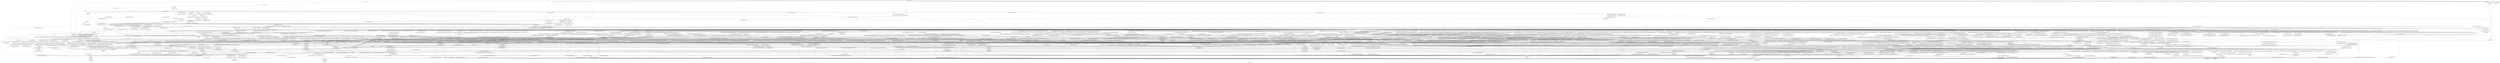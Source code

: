 digraph "full_SAT_Trail call-stack graph" {
label = "full_SAT_Trail call-stack graph"
n0 [shape = "box", label = "println.<case println x>\n", color = "Black"]
n1 [shape = "box", label = "println\n", color = "Black"]
n1 -> n0 []
n2 [shape = "box", label = "print_help.<case print_help ()>\n", color = "Black"]
n2 -> n1 []
n2 -> n3 []
n2 -> n4 []
n2 -> n5 []
n2 -> n6 []
n2 -> n7 []
n8 [shape = "box", label = "print_help\n", color = "Black"]
n8 -> n2 []
n9 [shape = "box", label = "process_args.<case process_args []>\n", color = "Black"]
n9 -> n8 []
n10 [shape = "box", label = "Uint64.orb.<case orb x y>\n", color = "Black"]
n11 [shape = "box", label = "Uint64.orb\n", color = "Black"]
n11 -> n10 []
n12 [shape = "box", label = "SAT_Solver.nat_lit_lits_init_assn_assn_in.fn.fn.fn.fn.fn.fn.fn.fn.<case ()>\n", color = "Black"]
n12 -> n11 []
n12 -> n13 []
n14 [shape = "box", label = "SAT_Solver.nat_lit_lits_init_assn_assn_in.fn.fn.fn.fn.fn.fn.fn.fn\n", color = "Black"]
n14 -> n12 []
n15 [shape = "box", label = "SAT_Solver.nat_lit_lits_init_assn_assn_in.fn.fn.fn.fn.fn.fn.fn.<case ()>\n", color = "Black"]
n15 -> n16 []
n17 [shape = "box", label = "SAT_Solver.nat_lit_lits_init_assn_assn_in.fn.fn.fn.fn.fn.fn.fn\n", color = "Black"]
n17 -> n15 []
n18 [shape = "box", label = "SAT_Solver.nat_lit_lits_init_assn_assn_in.fn.fn.fn.fn.fn.fn.<case false>\n", color = "Black"]
n18 -> n19 []
n20 [shape = "box", label = "Uint64.andb.<case andb x y>\n", color = "Black"]
n21 [shape = "box", label = "Uint64.andb\n", color = "Black"]
n21 -> n20 []
n22 [shape = "box", label = "SAT_Solver.nat_lit_lits_init_assn_assn_in.fn.fn.fn.fn.fn.fn.<case ()>\n", color = "Black"]
n22 -> n21 []
n22 -> n18 []
n22 -> n23 []
n22 -> n24 []
n22 -> n25 []
n22 -> n26 []
n22 -> n27 []
n22 -> n28 []
n29 [shape = "box", label = "SAT_Solver.nat_lit_lits_init_assn_assn_in.fn.fn.fn.fn.fn.fn\n", color = "Black"]
n29 -> n22 []
n30 [shape = "box", label = "SAT_Solver.nat_lit_lits_init_assn_assn_in.fn.fn.fn.fn.fn.<case ()>\n", color = "Black"]
n30 -> n16 []
n31 [shape = "box", label = "SAT_Solver.nat_lit_lits_init_assn_assn_in.fn.fn.fn.fn.fn\n", color = "Black"]
n31 -> n30 []
n32 [shape = "box", label = "SAT_Solver.set_empty_clause_as_conflict_fast_code.fn.fn.<case ()>\n", color = "Black"]
n32 -> n33 []
n34 [shape = "box", label = "SAT_Solver.set_empty_clause_as_conflict_fast_code.fn.fn\n", color = "Black"]
n34 -> n32 []
n35 [shape = "box", label = "SAT_Solver.set_empty_clause_as_conflict_fast_code.fn\n", color = "Black"]
n36 [shape = "box", label = "SAT_Solver.set_empty_clause_as_conflict_fast_code.<case set_empty_  ...>\n", color = "Black"]
n36 -> n35 []
n37 [shape = "box", label = "SAT_Solver.set_empty_clause_as_conflict_fast_code\n", color = "Black"]
n37 -> n36 []
n38 [shape = "box", label = "SAT_Solver.init_dt_step_wl_fast_code.fn.fn.fn.<case true>\n", color = "Black"]
n38 -> n37 []
n39 [shape = "box", label = "SAT_Solver.propagate_unit_cls_fast_code.fn.fn.fn.<case ()>\n", color = "Black"]
n39 -> n40 []
n41 [shape = "box", label = "SAT_Solver.propagate_unit_cls_fast_code.fn.fn.fn\n", color = "Black"]
n41 -> n39 []
n42 [shape = "box", label = "SAT_Solver.propagate_unit_cls_fast_code.fn.fn\n", color = "Black"]
n43 [shape = "box", label = "SAT_Solver.init_dt_step_wl_fast_code.fn.fn.fn.fn.<case true>\n", color = "Black"]
n43 -> n42 []
n44 [shape = "box", label = "SAT_Solver.conflict_propagated_unit_cls_fast_code.fn.fn.fn.<case ()>\n", color = "Black"]
n44 -> n45 []
n44 -> n46 []
n47 [shape = "box", label = "SAT_Solver.conflict_propagated_unit_cls_fast_code.fn.fn.fn\n", color = "Black"]
n47 -> n44 []
n48 [shape = "box", label = "SAT_Solver.conflict_propagated_unit_cls_fast_code.fn.fn\n", color = "Black"]
n49 [shape = "box", label = "SAT_Solver.init_dt_step_wl_fast_code.fn.fn.fn.fn.<case false>\n", color = "Black"]
n49 -> n48 []
n50 [shape = "box", label = "SAT_Solver.init_dt_step_wl_fast_code.fn.fn.fn.fn.<case false>\n", color = "Black"]
n50 -> n49 []
n51 [shape = "box", label = "SAT_Solver.init_dt_step_wl_fast_code.fn.fn.fn.fn.<case x_e>\n", color = "Black"]
n51 -> n50 []
n51 -> n43 []
n52 [shape = "box", label = "SAT_Solver.init_dt_step_wl_fast_code.fn.fn.fn.fn\n", color = "Black"]
n52 -> n51 []
n53 [shape = "box", label = "SAT_Solver.init_dt_step_wl_fast_code.fn.fn.fn.fn.fn.<case ()>\n", color = "Black"]
n53 -> n16 []
n53 -> n52 []
n54 [shape = "box", label = "SAT_Solver.init_dt_step_wl_fast_code.fn.fn.fn.fn.fn\n", color = "Black"]
n54 -> n53 []
n55 [shape = "box", label = "SAT_Solver.add_init_cls_fast_code.fn.fn.fn.fn.fn.fn.<case ()>\n", color = "Black"]
n55 -> n56 []
n55 -> n57 []
n58 [shape = "box", label = "SAT_Solver.add_init_cls_fast_code.fn.fn.fn.fn.fn.fn\n", color = "Black"]
n58 -> n55 []
n59 [shape = "box", label = "SAT_Solver.add_init_cls_fast_code.fn.fn.fn.fn.fn.<case ()>\n", color = "Black"]
n59 -> n56 []
n59 -> n57 []
n60 [shape = "box", label = "SAT_Solver.add_init_cls_fast_code.fn.fn.fn.fn.fn\n", color = "Black"]
n60 -> n59 []
n61 [shape = "box", label = "SAT_Solver.add_init_cls_fast_code.fn.fn.fn.fn.<case ()>\n", color = "Black"]
n62 [shape = "box", label = "SAT_Solver.add_init_cls_fast_code.fn.fn.fn.fn\n", color = "Black"]
n62 -> n61 []
n63 [shape = "box", label = "SAT_Solver.add_init_cls_fast_code.fn.fn.fn.<case ()>\n", color = "Black"]
n63 -> n62 []
n63 -> n64 []
n65 [shape = "box", label = "SAT_Solver.add_init_cls_fast_code.fn.fn.fn\n", color = "Black"]
n65 -> n63 []
n66 [shape = "box", label = "SAT_Solver.add_init_cls_fast_code.fn.fn\n", color = "Black"]
n67 [shape = "box", label = "SAT_Solver.init_dt_step_wl_fast_code.fn.fn.fn.<case false>\n", color = "Black"]
n67 -> n66 []
n68 [shape = "box", label = "SAT_Solver.init_dt_step_wl_fast_code.fn.fn.fn.<case false>\n", color = "Black"]
n68 -> n69 []
n68 -> n67 []
n70 [shape = "box", label = "SAT_Solver.init_dt_step_wl_fast_code.fn.fn.fn.<case true>\n", color = "Black"]
n70 -> n71 []
n70 -> n68 []
n70 -> n38 []
n72 [shape = "box", label = "SAT_Solver.vmtf_find_next_undef_fast_code.fn.fn.fn.fn.<case ()>\n", color = "Black"]
n72 -> n16 []
n73 [shape = "box", label = "SAT_Solver.vmtf_find_next_undef_fast_code.fn.fn.fn.fn\n", color = "Black"]
n73 -> n72 []
n74 [shape = "box", label = "SAT_Solver.defined_atm_fast_code.fn.fn.fn.<case ()>\n", color = "Black"]
n74 -> n16 []
n75 [shape = "box", label = "SAT_Solver.defined_atm_fast_code.fn.fn.fn\n", color = "Black"]
n75 -> n74 []
n76 [shape = "box", label = "SAT_Solver.defined_atm_fast_code.fn.fn.<case bi>\n", color = "Black"]
n77 [shape = "box", label = "SAT_Solver.defined_atm_fast_code.fn.fn\n", color = "Black"]
n77 -> n76 []
n78 [shape = "box", label = "SAT_Solver.vmtf_find_next_undef_fast_code.fn.fn.fn.<case true>\n", color = "Black"]
n78 -> n77 []
n79 [shape = "box", label = "SAT_Solver.cons_trail_Decided_tr_fast_code.fn.fn.fn.<case ()>\n", color = "Black"]
n79 -> n13 []
n79 -> n80 []
n81 [shape = "box", label = "SAT_Solver.cons_trail_Decided_tr_fast_code.fn.fn.fn\n", color = "Black"]
n81 -> n79 []
n82 [shape = "box", label = "SAT_Solver.cons_trail_Decided_tr_fast_code.fn.fn\n", color = "Black"]
n83 [shape = "box", label = "SAT_Solver.decide_lit_wl_fast_code.fn.fn.fn.<case ()>\n0.0%\n", color = "Black"]
n83 -> n82 []
n83 -> n81 []
n83 -> n84 []
n85 [shape = "box", label = "SAT_Solver.decide_lit_wl_fast_code.fn.fn.fn\n", color = "Black"]
n85 -> n83 []
n86 [shape = "box", label = "SAT_Solver.decide_lit_wl_fast_code.fn.fn\n", color = "Black"]
n87 [shape = "box", label = "SAT_Solver.decide_wl_or_skip_D_fast_code.fn.fn.fn.fn.<case ()>\n", color = "Black"]
n87 -> n86 []
n87 -> n85 []
n88 [shape = "box", label = "SAT_Solver.decide_wl_or_skip_D_fast_code.fn.fn.fn.fn\n", color = "Black"]
n88 -> n87 []
n89 [shape = "box", label = "SAT_Solver.find_unassigned_lit_wl_D_fast_code.fn.fn.fn.fn.<case ()>\n", color = "Black"]
n90 [shape = "box", label = "SAT_Solver.find_unassigned_lit_wl_D_fast_code.fn.fn.fn.fn\n", color = "Black"]
n90 -> n89 []
n91 [shape = "box", label = "SAT_Solver.find_unassigned_lit_wl_D_fast_code.fn.fn.fn.fn.<case ()>\n", color = "Black"]
n91 -> n92 []
n91 -> n93 []
n94 [shape = "box", label = "SAT_Solver.find_unassigned_lit_wl_D_fast_code.fn.fn.fn.fn\n", color = "Black"]
n94 -> n91 []
n95 [shape = "box", label = "SAT_Solver.vmtf_find_next_undef_fast_code.fn.fn.fn.<case s>\n", color = "Black"]
n95 -> n96 []
n95 -> n78 []
n97 [shape = "box", label = "SAT_Solver.vmtf_find_next_undef_fast_code.fn.fn.fn\n", color = "Black"]
n97 -> n95 []
n98 [shape = "box", label = "SAT_Solver.vmtf_find_next_undef_fast_code.fn.fn.<case bi>\n", color = "Black"]
n99 [shape = "box", label = "SAT_Solver.vmtf_find_next_undef_fast_code.fn.fn\n", color = "Black"]
n99 -> n98 []
n100 [shape = "box", label = "SAT_Solver.vmtf_find_next_undef_upd_fast_code.fn.fn.fn.<case ()>\n", color = "Black"]
n100 -> n99 []
n100 -> n101 []
n100 -> n102 []
n100 -> n103 []
n104 [shape = "box", label = "SAT_Solver.vmtf_find_next_undef_upd_fast_code.fn.fn.fn\n", color = "Black"]
n104 -> n100 []
n105 [shape = "box", label = "SAT_Solver.find_unassigned_lit_wl_D_fast_code.fn.fn.<case ()>\n", color = "Black"]
n105 -> n104 []
n106 [shape = "box", label = "SAT_Solver.find_unassigned_lit_wl_D_fast_code.fn.fn\n", color = "Black"]
n106 -> n105 []
n107 [shape = "box", label = "SAT_Solver.find_unassigned_lit_wl_D_fast_code.fn\n", color = "Black"]
n108 [shape = "box", label = "SAT_Solver.find_unassigned_lit_wl_D_fast_code.<case find_unass  ...>\n", color = "Black"]
n108 -> n107 []
n109 [shape = "box", label = "SAT_Solver.find_unassigned_lit_wl_D_fast_code\n", color = "Black"]
n109 -> n108 []
n110 [shape = "box", label = "SAT_Solver.decide_wl_or_skip_D_fast_code.fn.fn.<case ()>\n", color = "Black"]
n110 -> n109 []
n110 -> n106 []
n110 -> n94 []
n110 -> n90 []
n111 [shape = "box", label = "SAT_Solver.decide_wl_or_skip_D_fast_code.fn.fn\n", color = "Black"]
n111 -> n110 []
n112 [shape = "box", label = "SAT_Solver.resolve_lookup_conflict_merge_fast_code.fn.fn.fn.fn.fn.fn.fn.fn.fn.fn.fn.fn.fn.fn.fn.fn.fn.fn.fn.fn.<case ()>\n0.0%\n", color = "Black"]
n112 -> n113 []
n114 [shape = "box", label = "SAT_Solver.resolve_lookup_conflict_merge_fast_code.fn.fn.fn.fn.fn.fn.fn.fn.fn.fn.fn.fn.fn.fn.fn.fn.fn.fn.fn.fn\n", color = "Black"]
n114 -> n112 []
n115 [shape = "box", label = "SAT_Solver.resolve_lookup_conflict_merge_fast_code.fn.fn.fn.fn.fn.fn.fn.fn.fn.fn.fn.fn.fn.fn.fn.fn.fn.fn.<case true>\n", color = "Black"]
n115 -> n19 []
n116 [shape = "box", label = "SAT_Solver.resolve_lookup_conflict_merge_fast_code.fn.fn.fn.fn.fn.fn.fn.fn.fn.fn.fn.fn.fn.fn.fn.fn.fn.fn.fn.fn.fn.fn.fn.<case true>\n", color = "Black"]
n117 [shape = "box", label = "SAT_Solver.resolve_lookup_conflict_merge_fast_code.fn.fn.fn.fn.fn.fn.fn.fn.fn.fn.fn.fn.fn.fn.fn.fn.fn.fn.fn.fn.fn.fn.fn.<case ()>\n0.0%\n", color = "Black"]
n117 -> n116 []
n118 [shape = "box", label = "SAT_Solver.resolve_lookup_conflict_merge_fast_code.fn.fn.fn.fn.fn.fn.fn.fn.fn.fn.fn.fn.fn.fn.fn.fn.fn.fn.fn.fn.fn.fn.fn\n", color = "Black"]
n118 -> n117 []
n119 [shape = "box", label = "SAT_Solver.resolve_lookup_conflict_merge_fast_code.fn.fn.fn.fn.fn.fn.fn.fn.fn.fn.fn.fn.fn.fn.fn.fn.fn.fn.fn.fn.fn.fn.fn.fn.fn.fn.fn.fn.fn.<case ()>\n", color = "Black"]
n120 [shape = "box", label = "SAT_Solver.resolve_lookup_conflict_merge_fast_code.fn.fn.fn.fn.fn.fn.fn.fn.fn.fn.fn.fn.fn.fn.fn.fn.fn.fn.fn.fn.fn.fn.fn.fn.fn.fn.fn.fn.fn\n", color = "Black"]
n120 -> n119 []
n121 [shape = "box", label = "SAT_Solver.resolve_lookup_conflict_merge_fast_code.fn.fn.fn.fn.fn.fn.fn.fn.fn.fn.fn.fn.fn.fn.fn.fn.fn.fn.fn.fn.fn.fn.fn.fn.fn.fn.fn.fn.fn.<case ()>\n", color = "Black"]
n121 -> n13 []
n122 [shape = "box", label = "SAT_Solver.resolve_lookup_conflict_merge_fast_code.fn.fn.fn.fn.fn.fn.fn.fn.fn.fn.fn.fn.fn.fn.fn.fn.fn.fn.fn.fn.fn.fn.fn.fn.fn.fn.fn.fn.fn\n", color = "Black"]
n122 -> n121 []
n123 [shape = "box", label = "SAT_Solver.resolve_lookup_conflict_merge_fast_code.fn.fn.fn.fn.fn.fn.fn.fn.fn.fn.fn.fn.fn.fn.fn.fn.fn.fn.fn.fn.fn.fn.fn.fn.fn.fn.fn.fn.<case ()>\n", color = "Black"]
n123 -> n113 []
n124 [shape = "box", label = "SAT_Solver.resolve_lookup_conflict_merge_fast_code.fn.fn.fn.fn.fn.fn.fn.fn.fn.fn.fn.fn.fn.fn.fn.fn.fn.fn.fn.fn.fn.fn.fn.fn.fn.fn.fn.fn\n", color = "Black"]
n124 -> n123 []
n125 [shape = "box", label = "SAT_Solver.resolve_lookup_conflict_merge_fast_code.fn.fn.fn.fn.fn.fn.fn.fn.fn.fn.fn.fn.fn.fn.fn.fn.fn.fn.fn.fn.fn.fn.fn.fn.fn.fn.fn.<case ()>\n", color = "Black"]
n125 -> n113 []
n126 [shape = "box", label = "SAT_Solver.resolve_lookup_conflict_merge_fast_code.fn.fn.fn.fn.fn.fn.fn.fn.fn.fn.fn.fn.fn.fn.fn.fn.fn.fn.fn.fn.fn.fn.fn.fn.fn.fn.fn\n", color = "Black"]
n126 -> n125 []
n127 [shape = "box", label = "SAT_Solver.resolve_lookup_conflict_merge_fast_code.fn.fn.fn.fn.fn.fn.fn.fn.fn.fn.fn.fn.fn.fn.fn.fn.fn.fn.fn.fn.fn.fn.fn.fn.fn.fn.<case ()>\n0.0%\n", color = "Black"]
n127 -> n16 []
n128 [shape = "box", label = "SAT_Solver.resolve_lookup_conflict_merge_fast_code.fn.fn.fn.fn.fn.fn.fn.fn.fn.fn.fn.fn.fn.fn.fn.fn.fn.fn.fn.fn.fn.fn.fn.fn.fn.fn\n", color = "Black"]
n128 -> n127 []
n129 [shape = "box", label = "SAT_Solver.resolve_lookup_conflict_merge_fast_code.fn.fn.fn.fn.fn.fn.fn.fn.fn.fn.fn.fn.fn.fn.fn.fn.fn.fn.fn.fn.fn.fn.fn.fn.fn.<case ()>\n0.0%\n", color = "Black"]
n129 -> n113 []
n130 [shape = "box", label = "SAT_Solver.resolve_lookup_conflict_merge_fast_code.fn.fn.fn.fn.fn.fn.fn.fn.fn.fn.fn.fn.fn.fn.fn.fn.fn.fn.fn.fn.fn.fn.fn.fn.fn\n", color = "Black"]
n130 -> n129 []
n131 [shape = "box", label = "SAT_Solver.resolve_lookup_conflict_merge_fast_code.fn.fn.fn.fn.fn.fn.fn.fn.fn.fn.fn.fn.fn.fn.fn.fn.fn.fn.fn.fn.fn.fn.fn.<case ()>\n", color = "Black"]
n131 -> n130 []
n131 -> n128 []
n131 -> n126 []
n131 -> n124 []
n131 -> n122 []
n131 -> n120 []
n132 [shape = "box", label = "SAT_Solver.resolve_lookup_conflict_merge_fast_code.fn.fn.fn.fn.fn.fn.fn.fn.fn.fn.fn.fn.fn.fn.fn.fn.fn.fn.fn.fn.fn.fn.fn\n", color = "Black"]
n132 -> n131 []
n133 [shape = "box", label = "SAT_Solver.resolve_lookup_conflict_merge_fast_code.fn.fn.fn.fn.fn.fn.fn.fn.fn.fn.fn.fn.fn.fn.fn.fn.fn.fn.fn.fn.fn.fn.<case ()>\n", color = "Black"]
n133 -> n134 []
n135 [shape = "box", label = "SAT_Solver.resolve_lookup_conflict_merge_fast_code.fn.fn.fn.fn.fn.fn.fn.fn.fn.fn.fn.fn.fn.fn.fn.fn.fn.fn.fn.fn.fn.fn\n", color = "Black"]
n135 -> n133 []
n136 [shape = "box", label = "SAT_Solver.resolve_lookup_conflict_merge_fast_code.fn.fn.fn.fn.fn.fn.fn.fn.fn.fn.fn.fn.fn.fn.fn.fn.fn.fn.fn.fn.fn.<case ()>\n0.0%\n", color = "Black"]
n136 -> n113 []
n137 [shape = "box", label = "SAT_Solver.resolve_lookup_conflict_merge_fast_code.fn.fn.fn.fn.fn.fn.fn.fn.fn.fn.fn.fn.fn.fn.fn.fn.fn.fn.fn.fn.fn\n", color = "Black"]
n137 -> n136 []
n138 [shape = "box", label = "SAT_Solver.resolve_lookup_conflict_merge_fast_code.fn.fn.fn.fn.fn.fn.fn.fn.fn.fn.fn.fn.fn.fn.fn.fn.fn.fn.fn.fn.<case ()>\n", color = "Black"]
n138 -> n139 []
n138 -> n16 []
n140 [shape = "box", label = "SAT_Solver.resolve_lookup_conflict_merge_fast_code.fn.fn.fn.fn.fn.fn.fn.fn.fn.fn.fn.fn.fn.fn.fn.fn.fn.fn.fn.fn\n", color = "Black"]
n140 -> n138 []
n141 [shape = "box", label = "SAT_Solver.resolve_lookup_conflict_merge_fast_code.fn.fn.fn.fn.fn.fn.fn.fn.fn.fn.fn.fn.fn.fn.fn.fn.fn.fn.fn.<case ()>\n0.0%\n", color = "Black"]
n141 -> n113 []
n142 [shape = "box", label = "SAT_Solver.resolve_lookup_conflict_merge_fast_code.fn.fn.fn.fn.fn.fn.fn.fn.fn.fn.fn.fn.fn.fn.fn.fn.fn.fn.fn\n", color = "Black"]
n142 -> n141 []
n143 [shape = "box", label = "SAT_Solver.resolve_lookup_conflict_merge_fast_code.fn.fn.fn.fn.fn.fn.fn.fn.fn.fn.fn.fn.fn.fn.fn.fn.fn.fn.<case ()>\n0.1%\n", color = "Black"]
n143 -> n144 []
n143 -> n115 []
n143 -> n114 []
n143 -> n23 []
n143 -> n24 []
n143 -> n25 []
n143 -> n26 []
n143 -> n27 []
n143 -> n28 []
n145 [shape = "box", label = "SAT_Solver.resolve_lookup_conflict_merge_fast_code.fn.fn.fn.fn.fn.fn.fn.fn.fn.fn.fn.fn.fn.fn.fn.fn.fn.fn\n", color = "Black"]
n145 -> n143 []
n146 [shape = "box", label = "SAT_Solver.resolve_lookup_conflict_merge_fast_code.fn.fn.fn.fn.fn.fn.fn.fn.fn.fn.fn.fn.fn.fn.fn.fn.fn.<case ()>\n0.0%\n", color = "Black"]
n146 -> n134 []
n147 [shape = "box", label = "SAT_Solver.resolve_lookup_conflict_merge_fast_code.fn.fn.fn.fn.fn.fn.fn.fn.fn.fn.fn.fn.fn.fn.fn.fn.fn\n", color = "Black"]
n147 -> n146 []
n148 [shape = "box", label = "SAT_Solver.resolve_lookup_conflict_merge_fast_code.fn.fn.fn.fn.fn.fn.fn.fn.fn.fn.fn.fn.fn.fn.fn.fn.<case ()>\n0.0%\n", color = "Black"]
n148 -> n113 []
n149 [shape = "box", label = "SAT_Solver.resolve_lookup_conflict_merge_fast_code.fn.fn.fn.fn.fn.fn.fn.fn.fn.fn.fn.fn.fn.fn.fn.fn\n", color = "Black"]
n149 -> n148 []
n150 [shape = "box", label = "SAT_Solver.resolve_lookup_conflict_merge_fast_code.fn.fn.fn.fn.fn.fn.fn.fn.fn.fn.fn.fn.fn.fn.fn.<case ()>\n0.0%\n", color = "Black"]
n150 -> n139 []
n150 -> n16 []
n151 [shape = "box", label = "SAT_Solver.resolve_lookup_conflict_merge_fast_code.fn.fn.fn.fn.fn.fn.fn.fn.fn.fn.fn.fn.fn.fn.fn\n", color = "Black"]
n151 -> n150 []
n152 [shape = "box", label = "SAT_Solver.resolve_lookup_conflict_merge_fast_code.fn.fn.fn.fn.fn.fn.fn.fn.fn.fn.fn.fn.fn.fn.<case ()>\n0.0%\n", color = "Black"]
n152 -> n113 []
n153 [shape = "box", label = "SAT_Solver.resolve_lookup_conflict_merge_fast_code.fn.fn.fn.fn.fn.fn.fn.fn.fn.fn.fn.fn.fn.fn\n", color = "Black"]
n153 -> n152 []
n154 [shape = "box", label = "SAT_Solver.resolve_lookup_conflict_merge_fast_code.fn.fn.fn.fn.fn.fn.fn.fn.fn.fn.fn.fn.fn.<case ()>\n0.1%\n", color = "Black"]
n154 -> n155 []
n154 -> n156 []
n154 -> n157 []
n154 -> n158 []
n154 -> n159 []
n154 -> n160 []
n154 -> n161 []
n162 [shape = "box", label = "SAT_Solver.resolve_lookup_conflict_merge_fast_code.fn.fn.fn.fn.fn.fn.fn.fn.fn.fn.fn.fn.fn\n", color = "Black"]
n162 -> n154 []
n163 [shape = "box", label = "SAT_Solver.resolve_lookup_conflict_merge_fast_code.fn.fn.fn.fn.fn.fn.fn.fn.fn.fn.fn.fn.<case ()>\n0.0%\n", color = "Black"]
n163 -> n139 []
n163 -> n164 []
n163 -> n16 []
n165 [shape = "box", label = "SAT_Solver.resolve_lookup_conflict_merge_fast_code.fn.fn.fn.fn.fn.fn.fn.fn.fn.fn.fn.fn\n", color = "Black"]
n165 -> n163 []
n166 [shape = "box", label = "SAT_Solver.resolve_lookup_conflict_merge_fast_code.fn.fn.fn.fn.fn.fn.fn.fn.fn.fn.fn.<case ()>\n0.0%\n", color = "Black"]
n166 -> n113 []
n166 -> n16 []
n167 [shape = "box", label = "SAT_Solver.resolve_lookup_conflict_merge_fast_code.fn.fn.fn.fn.fn.fn.fn.fn.fn.fn.fn\n", color = "Black"]
n167 -> n166 []
n168 [shape = "box", label = "SAT_Solver.resolve_lookup_conflict_merge_fast_code.fn.fn.fn.fn.fn.fn.fn.fn.fn\n", color = "Black"]
n169 [shape = "box", label = "SAT_Solver.update_confl_tl_wl_fast_code.fn.fn.fn.fn.fn.fn.fn.fn.fn.<case ()>\n0.1%\n", color = "Black"]
n170 [shape = "box", label = "SAT_Solver.update_confl_tl_wl_fast_code.fn.fn.fn.fn.fn.fn.fn.fn.fn\n", color = "Black"]
n170 -> n169 []
n171 [shape = "box", label = "SAT_Solver.update_confl_tl_wl_fast_code.fn.fn.fn.fn.fn.fn.fn.fn.fn.<case ()>\n", color = "Black"]
n171 -> n172 []
n171 -> n13 []
n173 [shape = "box", label = "SAT_Solver.update_confl_tl_wl_fast_code.fn.fn.fn.fn.fn.fn.fn.fn.fn\n", color = "Black"]
n173 -> n171 []
n174 [shape = "box", label = "SAT_Solver.update_confl_tl_wl_fast_code.fn.fn.fn.fn.fn.fn.fn.fn.<case ()>\n", color = "Black"]
n174 -> n175 []
n174 -> n176 []
n174 -> n177 []
n178 [shape = "box", label = "SAT_Solver.update_confl_tl_wl_fast_code.fn.fn.fn.fn.fn.fn.fn.fn\n", color = "Black"]
n178 -> n174 []
n179 [shape = "box", label = "SAT_Solver.update_confl_tl_wl_fast_code.fn.fn.fn.fn.fn.fn.fn.<case ()>\n", color = "Black"]
n179 -> n180 []
n179 -> n181 []
n182 [shape = "box", label = "SAT_Solver.update_confl_tl_wl_fast_code.fn.fn.fn.fn.fn.fn.fn\n", color = "Black"]
n182 -> n179 []
n183 [shape = "box", label = "SAT_Solver.update_confl_tl_wl_fast_code.fn.fn.fn.fn.fn.fn.<case ()>\n", color = "Black"]
n183 -> n13 []
n184 [shape = "box", label = "SAT_Solver.update_confl_tl_wl_fast_code.fn.fn.fn.fn.fn.fn\n", color = "Black"]
n184 -> n183 []
n185 [shape = "box", label = "SAT_Solver.length_raa_i32_u.fn.fn.fn\n0.0%\n", color = "Black"]
n186 [shape = "box", label = "SAT_Solver.resolve_lookup_conflict_merge_fast_code.fn.fn.fn.fn.fn.fn.fn.fn.fn.fn.fn.<case ()>\n", color = "Black"]
n186 -> n187 []
n186 -> n188 []
n189 [shape = "box", label = "SAT_Solver.resolve_lookup_conflict_merge_fast_code.fn.fn.fn.fn.fn.fn.fn.fn.fn.fn.fn\n", color = "Black"]
n189 -> n186 []
n190 [shape = "box", label = "SAT_Solver.resolve_lookup_conflict_merge_fast_code.fn.fn.fn.fn.fn.fn.fn.fn.<case ()>\n0.0%\n", color = "Black"]
n190 -> n101 []
n190 -> n103 []
n191 [shape = "box", label = "SAT_Solver.resolve_lookup_conflict_merge_fast_code.fn.fn.fn.fn.fn.fn.fn.fn\n", color = "Black"]
n191 -> n190 []
n192 [shape = "box", label = "SAT_Solver.update_confl_tl_wl_fast_code.fn.fn.fn.fn.<case ()>\n0.0%\n", color = "Black"]
n192 -> n191 []
n193 [shape = "box", label = "SAT_Solver.update_confl_tl_wl_fast_code.fn.fn.fn.fn\n", color = "Black"]
n193 -> n192 []
n194 [shape = "box", label = "SAT_Solver.update_confl_tl_wl_fast_code.fn.fn.fn\n0.0%\n", color = "Black"]
n195 [shape = "box", label = "SAT_Solver.skip_and_resolve_loop_wl_D_fast_code.fn.fn.fn.fn.fn.fn.<case true>\n", color = "Black"]
n195 -> n194 []
n196 [shape = "box", label = "SAT_Solver.skip_and_resolve_loop_wl_D_fast_code.fn.fn.fn.fn.fn.fn.<case x_d>\n", color = "Black"]
n196 -> n195 []
n197 [shape = "box", label = "SAT_Solver.skip_and_resolve_loop_wl_D_fast_code.fn.fn.fn.fn.fn.fn\n", color = "Black"]
n197 -> n196 []
n198 [shape = "box", label = "SAT_Solver.maximum_level_removed_eq_count_dec_fast_code.fn.fn.fn.<case ()>\n", color = "Black"]
n198 -> n199 []
n200 [shape = "box", label = "SAT_Solver.maximum_level_removed_eq_count_dec_fast_code.fn.fn.fn\n", color = "Black"]
n200 -> n198 []
n201 [shape = "box", label = "SAT_Solver.skip_and_resolve_loop_wl_D_fast_code.fn.fn.fn.fn.fn.fn.fn.<case ()>\n0.0%\n", color = "Black"]
n201 -> n200 []
n201 -> n197 []
n202 [shape = "box", label = "SAT_Solver.skip_and_resolve_loop_wl_D_fast_code.fn.fn.fn.fn.fn.fn.fn\n", color = "Black"]
n202 -> n201 []
n203 [shape = "box", label = "SAT_Solver.tl_state_wl_heur_fast_code.fn.fn.fn.fn.fn.fn.fn.fn.fn.fn.<case ()>\n", color = "Black"]
n203 -> n16 []
n204 [shape = "box", label = "SAT_Solver.tl_state_wl_heur_fast_code.fn.fn.fn.fn.fn.fn.fn.fn.fn.fn\n", color = "Black"]
n204 -> n203 []
n205 [shape = "box", label = "SAT_Solver.tl_state_wl_heur_fast_code.fn.fn.fn.fn.fn.fn.fn.fn.fn.<case ()>\n", color = "Black"]
n205 -> n16 []
n206 [shape = "box", label = "SAT_Solver.tl_state_wl_heur_fast_code.fn.fn.fn.fn.fn.fn.fn.fn.fn\n", color = "Black"]
n206 -> n205 []
n207 [shape = "box", label = "SAT_Solver.tl_state_wl_heur_fast_code.fn.fn.fn.fn.fn.<case ()>\n0.1%\n", color = "Black"]
n208 [shape = "box", label = "SAT_Solver.tl_state_wl_heur_fast_code.fn.fn.fn.fn.fn\n", color = "Black"]
n208 -> n207 []
n209 [shape = "box", label = "SAT_Solver.tl_state_wl_heur_fast_code.fn.fn.fn.fn.fn.fn.fn.<case true>\n", color = "Black"]
n210 [shape = "box", label = "SAT_Solver.tl_state_wl_heur_fast_code.fn.fn.fn.fn.fn.fn.fn.<case ()>\n0.0%\n", color = "Black"]
n210 -> n209 []
n211 [shape = "box", label = "SAT_Solver.tl_state_wl_heur_fast_code.fn.fn.fn.fn.fn.fn.fn\n", color = "Black"]
n211 -> n210 []
n212 [shape = "box", label = "SAT_Solver.tl_state_wl_heur_fast_code.fn.fn.fn.fn.fn.fn.fn.<case ()>\n0.0%\n", color = "Black"]
n212 -> n96 []
n212 -> n206 []
n212 -> n204 []
n213 [shape = "box", label = "SAT_Solver.tl_state_wl_heur_fast_code.fn.fn.fn.fn.fn.fn.fn\n", color = "Black"]
n213 -> n212 []
n214 [shape = "box", label = "SAT_Solver.tl_state_wl_heur_fast_code.fn.fn.fn.fn.fn.<case ()>\n0.0%\n", color = "Black"]
n214 -> n213 []
n214 -> n211 []
n215 [shape = "box", label = "SAT_Solver.tl_state_wl_heur_fast_code.fn.fn.fn.fn.fn\n", color = "Black"]
n215 -> n214 []
n216 [shape = "box", label = "SAT_Solver.tl_state_wl_heur_fast_code.fn.fn.fn.fn.<case ()>\n", color = "Black"]
n216 -> n180 []
n216 -> n181 []
n217 [shape = "box", label = "SAT_Solver.tl_state_wl_heur_fast_code.fn.fn.fn.fn\n", color = "Black"]
n217 -> n216 []
n218 [shape = "box", label = "SAT_Solver.tl_state_wl_heur_fast_code.fn.fn.<case ()>\n", color = "Black"]
n218 -> n219 []
n220 [shape = "box", label = "SAT_Solver.tl_state_wl_heur_fast_code.fn.fn\n", color = "Black"]
n220 -> n218 []
n221 [shape = "box", label = "SAT_Solver.tl_state_wl_heur_fast_code.fn\n0.0%\n", color = "Black"]
n222 [shape = "box", label = "SAT_Solver.tl_state_wl_heur_fast_code.<case tl_state_w  ...>\n", color = "Black"]
n222 -> n221 []
n223 [shape = "box", label = "SAT_Solver.tl_state_wl_heur_fast_code\n", color = "Black"]
n223 -> n222 []
n224 [shape = "box", label = "SAT_Solver.skip_and_resolve_loop_wl_D_fast_code.fn.fn.fn.fn.fn.fn.fn.<case ()>\n", color = "Black"]
n224 -> n223 []
n224 -> n220 []
n224 -> n217 []
n224 -> n215 []
n224 -> n208 []
n225 [shape = "box", label = "SAT_Solver.skip_and_resolve_loop_wl_D_fast_code.fn.fn.fn.fn.fn.fn.fn\n", color = "Black"]
n225 -> n224 []
n226 [shape = "box", label = "SAT_Solver.atm_is_in_option_lookup_conflict_fast_code.fn.fn\n0.0%\n", color = "Black"]
n227 [shape = "box", label = "SAT_Solver.skip_and_resolve_loop_wl_D_fast_code.fn.fn.fn.fn.fn.fn.<case ()>\n", color = "Black"]
n227 -> n226 []
n227 -> n228 []
n227 -> n229 []
n230 [shape = "box", label = "SAT_Solver.skip_and_resolve_loop_wl_D_fast_code.fn.fn.fn.fn.fn.fn\n", color = "Black"]
n230 -> n227 []
n231 [shape = "box", label = "SAT_Solver.lit_and_ann_of_propagated_st_heur_fast_code.fn.fn.<case ()>\n", color = "Black"]
n231 -> n219 []
n231 -> n232 []
n233 [shape = "box", label = "SAT_Solver.lit_and_ann_of_propagated_st_heur_fast_code.fn.fn\n", color = "Black"]
n233 -> n231 []
n234 [shape = "box", label = "SAT_Solver.skip_and_resolve_loop_wl_D_fast_code.fn.fn.fn.fn.fn.<case ()>\n", color = "Black"]
n234 -> n233 []
n235 [shape = "box", label = "SAT_Solver.skip_and_resolve_loop_wl_D_fast_code.fn.fn.fn.fn.fn\n", color = "Black"]
n235 -> n234 []
n236 [shape = "box", label = "SAT_Solver.literal_redundant_wl_lookup_fast_code.fn.fn.fn.fn.fn.fn.fn.fn.fn.<case ()>\n", color = "Black"]
n236 -> n237 []
n238 [shape = "box", label = "SAT_Solver.literal_redundant_wl_lookup_fast_code.fn.fn.fn.fn.fn.fn.fn.fn.fn\n", color = "Black"]
n238 -> n236 []
n239 [shape = "box", label = "SAT_Solver.literal_redundant_wl_lookup_fast_code.fn.fn.fn.fn.fn.fn.fn.fn.fn.fn.<case ()>\n", color = "Black"]
n239 -> n237 []
n240 [shape = "box", label = "SAT_Solver.literal_redundant_wl_lookup_fast_code.fn.fn.fn.fn.fn.fn.fn.fn.fn.fn\n", color = "Black"]
n240 -> n239 []
n241 [shape = "box", label = "SAT_Solver.minimize_and_extract_highest_lookup_conflict_fast_code.fn.fn.fn.fn.fn.fn.fn.fn.fn.fn.fn.fn.fn.<case ()>\n0.0%\n", color = "Black"]
n241 -> n242 []
n241 -> n243 []
n241 -> n244 []
n245 [shape = "box", label = "SAT_Solver.minimize_and_extract_highest_lookup_conflict_fast_code.fn.fn.fn.fn.fn.fn.fn.fn.fn.fn.fn.fn.fn\n", color = "Black"]
n245 -> n241 []
n246 [shape = "box", label = "SAT_Solver.minimize_and_extract_highest_lookup_conflict_fast_code.fn.fn.fn.fn.fn.fn.fn.fn.fn.fn.fn.fn.<case ()>\n", color = "Black"]
n246 -> n13 []
n247 [shape = "box", label = "SAT_Solver.minimize_and_extract_highest_lookup_conflict_fast_code.fn.fn.fn.fn.fn.fn.fn.fn.fn.fn.fn.fn\n", color = "Black"]
n247 -> n246 []
n248 [shape = "box", label = "SAT_Solver.lit_redundant_rec_wl_lookup_fast_code.fn.fn.fn.fn.fn.fn.fn.fn.fn.fn.fn.fn.fn.fn.fn.fn.fn.fn.fn.<case ()>\n0.0%\n", color = "Black"]
n248 -> n23 []
n248 -> n24 []
n248 -> n25 []
n248 -> n26 []
n248 -> n27 []
n248 -> n28 []
n249 [shape = "box", label = "SAT_Solver.lit_redundant_rec_wl_lookup_fast_code.fn.fn.fn.fn.fn.fn.fn.fn.fn.fn.fn.fn.fn.fn.fn.fn.fn.fn.fn\n", color = "Black"]
n249 -> n248 []
n250 [shape = "box", label = "SAT_Solver.lit_redundant_rec_wl_lookup_fast_code.fn.fn.fn.fn.fn.fn.fn.fn.fn.fn.fn.fn.fn.fn.fn.fn.fn.fn.fn.fn.<case ()>\n", color = "Black"]
n250 -> n237 []
n251 [shape = "box", label = "SAT_Solver.lit_redundant_rec_wl_lookup_fast_code.fn.fn.fn.fn.fn.fn.fn.fn.fn.fn.fn.fn.fn.fn.fn.fn.fn.fn.fn.fn\n", color = "Black"]
n251 -> n250 []
n252 [shape = "box", label = "SAT_Solver.lit_redundant_rec_wl_lookup_fast_code.fn.fn.fn.fn.fn.fn.fn.fn.fn.fn.fn.fn.fn.fn.fn.fn.fn.fn.fn.<case ()>\n", color = "Black"]
n252 -> n253 []
n254 [shape = "box", label = "SAT_Solver.lit_redundant_rec_wl_lookup_fast_code.fn.fn.fn.fn.fn.fn.fn.fn.fn.fn.fn.fn.fn.fn.fn.fn.fn.fn.fn\n", color = "Black"]
n254 -> n252 []
n255 [shape = "box", label = "SAT_Solver.lit_redundant_rec_wl_lookup_fast_code.fn.fn.fn.fn.fn.fn.fn.fn.fn.fn.fn.fn.fn.fn.fn.fn.fn.<case a>\n0.0%\n", color = "Black"]
n256 [shape = "box", label = "SAT_Solver.lit_redundant_rec_wl_lookup_fast_code.fn.fn.fn.fn.fn.fn.fn.fn.fn.fn.fn.fn.fn.fn.fn.fn.fn\n", color = "Black"]
n256 -> n255 []
n257 [shape = "box", label = "SAT_Solver.lit_redundant_rec_wl_lookup_fast_code.fn.fn.fn.fn.fn.fn.fn.fn.fn.fn.fn.fn.fn.fn.fn.fn.fn.fn.<case ()>\n0.0%\n", color = "Black"]
n257 -> n258 []
n257 -> n16 []
n257 -> n256 []
n259 [shape = "box", label = "SAT_Solver.lit_redundant_rec_wl_lookup_fast_code.fn.fn.fn.fn.fn.fn.fn.fn.fn.fn.fn.fn.fn.fn.fn.fn.fn.fn\n", color = "Black"]
n259 -> n257 []
n260 [shape = "box", label = "SAT_Solver.mark_failed_lits_stack_fast_code.fn.fn.fn.fn.fn.fn.fn.fn.fn.<case ()>\n", color = "Black"]
n260 -> n261 []
n262 [shape = "box", label = "SAT_Solver.mark_failed_lits_stack_fast_code.fn.fn.fn.fn.fn.fn.fn.fn.fn\n", color = "Black"]
n262 -> n260 []
n263 [shape = "box", label = "SAT_Solver.mark_failed_lits_stack_fast_code.fn.fn.fn.fn.fn.fn.fn.fn.fn.<case ()>\n", color = "Black"]
n263 -> n264 []
n263 -> n265 []
n266 [shape = "box", label = "SAT_Solver.mark_failed_lits_stack_fast_code.fn.fn.fn.fn.fn.fn.fn.fn.fn\n", color = "Black"]
n266 -> n263 []
n267 [shape = "box", label = "SAT_Solver.mark_failed_lits_stack_fast_code.fn.fn.fn.fn.fn.fn.fn.fn.<case ()>\n", color = "Black"]
n267 -> n268 []
n267 -> n269 []
n267 -> n270 []
n271 [shape = "box", label = "SAT_Solver.mark_failed_lits_stack_fast_code.fn.fn.fn.fn.fn.fn.fn.fn\n", color = "Black"]
n271 -> n267 []
n272 [shape = "box", label = "SAT_Solver.mark_failed_lits_stack_fast_code.fn.fn.fn.fn.fn.fn.fn.<case ()>\n0.0%\n", color = "Black"]
n272 -> n270 []
n273 [shape = "box", label = "SAT_Solver.mark_failed_lits_stack_fast_code.fn.fn.fn.fn.fn.fn.fn\n", color = "Black"]
n273 -> n272 []
n274 [shape = "box", label = "SAT_Solver.lit_redundant_rec_wl_lookup_fast_code.fn.fn.fn.fn.fn.fn.fn.fn.fn.fn.fn.fn.fn.fn.fn.fn.fn.fn.fn.<case ()>\n", color = "Black"]
n274 -> n237 []
n275 [shape = "box", label = "SAT_Solver.lit_redundant_rec_wl_lookup_fast_code.fn.fn.fn.fn.fn.fn.fn.fn.fn.fn.fn.fn.fn.fn.fn.fn.fn.fn.fn\n", color = "Black"]
n275 -> n274 []
n276 [shape = "box", label = "SAT_Solver.mark_failed_lits_stack_fast_code.fn.fn.fn.fn.<case ()>\n", color = "Black"]
n276 -> n101 []
n276 -> n103 []
n253 [shape = "box", label = "SAT_Solver.mark_failed_lits_stack_fast_code.fn.fn.fn.fn\n", color = "Black"]
n253 -> n276 []
n277 [shape = "box", label = "SAT_Solver.lit_redundant_rec_wl_lookup_fast_code.fn.fn.fn.fn.fn.fn.fn.fn.fn.fn.fn.fn.fn.fn.fn.fn.fn.fn.<case ()>\n", color = "Black"]
n277 -> n253 []
n278 [shape = "box", label = "SAT_Solver.lit_redundant_rec_wl_lookup_fast_code.fn.fn.fn.fn.fn.fn.fn.fn.fn.fn.fn.fn.fn.fn.fn.fn.fn.fn\n", color = "Black"]
n278 -> n277 []
n279 [shape = "box", label = "SAT_Solver.lit_redundant_rec_wl_lookup_fast_code.fn.fn.fn.fn.fn.fn.fn.fn.fn.fn.fn.fn.fn.fn.fn.fn.<case xad>\n0.0%\n", color = "Black"]
n279 -> n280 []
n281 [shape = "box", label = "SAT_Solver.lit_redundant_rec_wl_lookup_fast_code.fn.fn.fn.fn.fn.fn.fn.fn.fn.fn.fn.fn.fn.fn.fn.fn\n", color = "Black"]
n281 -> n279 []
n282 [shape = "box", label = "SAT_Solver.lit_redundant_rec_wl_lookup_fast_code.fn.fn.fn.fn.fn.fn.fn.fn.fn.fn.fn.fn.fn.fn.fn.fn.fn.<case ()>\n", color = "Black"]
n282 -> n16 []
n282 -> n281 []
n283 [shape = "box", label = "SAT_Solver.lit_redundant_rec_wl_lookup_fast_code.fn.fn.fn.fn.fn.fn.fn.fn.fn.fn.fn.fn.fn.fn.fn.fn.fn\n", color = "Black"]
n283 -> n282 []
n284 [shape = "box", label = "SAT_Solver.lit_redundant_rec_wl_lookup_fast_code.fn.fn.fn.fn.fn.fn.fn.fn.fn.fn.fn.fn.fn.fn.fn.<case xca>\n0.0%\n", color = "Black"]
n284 -> n280 []
n285 [shape = "box", label = "SAT_Solver.lit_redundant_rec_wl_lookup_fast_code.fn.fn.fn.fn.fn.fn.fn.fn.fn.fn.fn.fn.fn.fn.fn\n", color = "Black"]
n285 -> n284 []
n286 [shape = "box", label = "SAT_Solver.lit_redundant_rec_wl_lookup_fast_code.fn.fn.fn.fn.fn.fn.fn.fn.fn.fn.fn.fn.fn.fn.fn.fn.<case ()>\n0.0%\n", color = "Black"]
n286 -> n287 []
n286 -> n285 []
n288 [shape = "box", label = "SAT_Solver.lit_redundant_rec_wl_lookup_fast_code.fn.fn.fn.fn.fn.fn.fn.fn.fn.fn.fn.fn.fn.fn.fn.fn\n", color = "Black"]
n288 -> n286 []
n289 [shape = "box", label = "SAT_Solver.lit_redundant_rec_wl_lookup_fast_code.fn.fn.fn.fn.fn.fn.fn.fn.fn.fn.fn.fn.fn.fn.fn.<case ()>\n", color = "Black"]
n289 -> n290 []
n289 -> n16 []
n291 [shape = "box", label = "SAT_Solver.lit_redundant_rec_wl_lookup_fast_code.fn.fn.fn.fn.fn.fn.fn.fn.fn.fn.fn.fn.fn.fn.fn\n", color = "Black"]
n291 -> n289 []
n292 [shape = "box", label = "SAT_Solver.lit_redundant_rec_wl_lookup_fast_code.fn.fn.fn.fn.fn.fn.fn.fn.fn.fn.fn.fn.fn.fn.<case ()>\n", color = "Black"]
n293 [shape = "box", label = "SAT_Solver.lit_redundant_rec_wl_lookup_fast_code.fn.fn.fn.fn.fn.fn.fn.fn.fn.fn.fn.fn.fn.fn\n", color = "Black"]
n293 -> n292 []
n294 [shape = "box", label = "SAT_Solver.lit_redundant_rec_wl_lookup_fast_code.fn.fn.fn.fn.fn.fn.fn.fn.fn.fn.fn.fn.fn.<case ()>\n0.0%\n", color = "Black"]
n294 -> n295 []
n294 -> n296 []
n294 -> n16 []
n297 [shape = "box", label = "SAT_Solver.lit_redundant_rec_wl_lookup_fast_code.fn.fn.fn.fn.fn.fn.fn.fn.fn.fn.fn.fn.fn\n", color = "Black"]
n297 -> n294 []
n298 [shape = "box", label = "SAT_Solver.lit_redundant_rec_wl_lookup_fast_code.fn.fn.fn.fn.fn.fn.fn.fn.fn.fn.fn.fn.<case ()>\n0.0%\n", color = "Black"]
n298 -> n139 []
n298 -> n16 []
n299 [shape = "box", label = "SAT_Solver.lit_redundant_rec_wl_lookup_fast_code.fn.fn.fn.fn.fn.fn.fn.fn.fn.fn.fn.fn\n", color = "Black"]
n299 -> n298 []
n300 [shape = "box", label = "SAT_Solver.lit_redundant_rec_wl_lookup_fast_code.fn.fn.fn.fn.fn.fn.fn.fn.fn.fn.fn.fn.fn.fn.fn.fn.<case ()>\n", color = "Black"]
n300 -> n268 []
n300 -> n261 []
n300 -> n301 []
n302 [shape = "box", label = "SAT_Solver.lit_redundant_rec_wl_lookup_fast_code.fn.fn.fn.fn.fn.fn.fn.fn.fn.fn.fn.fn.fn.fn.fn.fn\n", color = "Black"]
n302 -> n300 []
n303 [shape = "box", label = "SAT_Solver.nth_raa_i32.fn.fn.<case ()>\n", color = "Black"]
n304 [shape = "box", label = "SAT_Solver.nth_raa_i32.fn.fn\n", color = "Black"]
n304 -> n303 []
n305 [shape = "box", label = "SAT_Solver.nth_raa_i32.fn.<case ()>\n", color = "Black"]
n305 -> n304 []
n269 [shape = "box", label = "SAT_Solver.nth_raa_i32.fn\n", color = "Black"]
n269 -> n305 []
n306 [shape = "box", label = "SAT_Solver.lit_redundant_rec_wl_lookup_fast_code.fn.fn.fn.fn.fn.fn.fn.fn.fn.fn.fn.fn.fn.fn.<case ()>\n0.0%\n", color = "Black"]
n306 -> n269 []
n306 -> n270 []
n307 [shape = "box", label = "SAT_Solver.lit_redundant_rec_wl_lookup_fast_code.fn.fn.fn.fn.fn.fn.fn.fn.fn.fn.fn.fn.fn.fn\n", color = "Black"]
n307 -> n306 []
n308 [shape = "box", label = "SAT_Solver.lit_redundant_rec_wl_lookup_fast_code.fn.fn.fn.fn.fn.fn.fn.fn.fn.fn.fn.fn.fn.<case ()>\n", color = "Black"]
n308 -> n309 []
n308 -> n270 []
n310 [shape = "box", label = "SAT_Solver.lit_redundant_rec_wl_lookup_fast_code.fn.fn.fn.fn.fn.fn.fn.fn.fn.fn.fn.fn.fn\n", color = "Black"]
n310 -> n308 []
n311 [shape = "box", label = "SAT_Solver.lit_redundant_rec_wl_lookup_fast_code.fn.fn.fn.fn.fn.fn.fn.fn.fn.fn.fn.<case ()>\n", color = "Black"]
n311 -> n310 []
n311 -> n307 []
n311 -> n302 []
n312 [shape = "box", label = "SAT_Solver.lit_redundant_rec_wl_lookup_fast_code.fn.fn.fn.fn.fn.fn.fn.fn.fn.fn.fn\n", color = "Black"]
n312 -> n311 []
n313 [shape = "box", label = "SAT_Solver.lit_redundant_rec_wl_lookup_fast_code.fn.fn.fn.fn.fn.fn.fn.fn.fn.fn.<case ()>\n0.0%\n", color = "Black"]
n313 -> n309 []
n313 -> n270 []
n314 [shape = "box", label = "SAT_Solver.lit_redundant_rec_wl_lookup_fast_code.fn.fn.fn.fn.fn.fn.fn.fn.fn.fn\n", color = "Black"]
n314 -> n313 []
n315 [shape = "box", label = "SAT_Solver.lit_redundant_rec_wl_lookup_fast_code.fn.fn.fn.fn.fn.fn.fn.fn.fn.fn.fn.fn.fn.<case ()>\n", color = "Black"]
n315 -> n316 []
n315 -> n244 []
n315 -> n243 []
n317 [shape = "box", label = "SAT_Solver.lit_redundant_rec_wl_lookup_fast_code.fn.fn.fn.fn.fn.fn.fn.fn.fn.fn.fn.fn.fn\n", color = "Black"]
n317 -> n315 []
n318 [shape = "box", label = "SAT_Solver.lit_redundant_rec_wl_lookup_fast_code.fn.fn.fn.fn.fn.fn.fn.fn.fn.fn.fn.fn.<case ()>\n", color = "Black"]
n318 -> n319 []
n318 -> n320 []
n321 [shape = "box", label = "SAT_Solver.lit_redundant_rec_wl_lookup_fast_code.fn.fn.fn.fn.fn.fn.fn.fn.fn.fn.fn.fn\n", color = "Black"]
n321 -> n318 []
n322 [shape = "box", label = "SAT_Solver.lit_redundant_rec_wl_lookup_fast_code.fn.fn.fn.fn.fn.fn.fn.fn.fn.fn.fn.<case ()>\n0.0%\n", color = "Black"]
n322 -> n113 []
n323 [shape = "box", label = "SAT_Solver.lit_redundant_rec_wl_lookup_fast_code.fn.fn.fn.fn.fn.fn.fn.fn.fn.fn.fn\n", color = "Black"]
n323 -> n322 []
n324 [shape = "box", label = "SAT_Solver.lit_redundant_rec_wl_lookup_fast_code.fn.fn.fn.fn.fn.fn.fn.fn.fn.fn.<case ()>\n", color = "Black"]
n324 -> n309 []
n324 -> n270 []
n325 [shape = "box", label = "SAT_Solver.lit_redundant_rec_wl_lookup_fast_code.fn.fn.fn.fn.fn.fn.fn.fn.fn.fn\n", color = "Black"]
n325 -> n324 []
n326 [shape = "box", label = "SAT_Solver.length_raa_u32.fn.fn.fn\n0.0%\n", color = "Black"]
n327 [shape = "box", label = "SAT_Solver.length_raa_u32.fn.fn.<case ()>\n0.0%\n", color = "Black"]
n327 -> n326 []
n328 [shape = "box", label = "SAT_Solver.length_raa_u32.fn.fn\n", color = "Black"]
n328 -> n327 []
n329 [shape = "box", label = "SAT_Solver.length_raa_u32.fn.<case ()>\n", color = "Black"]
n329 -> n328 []
n330 [shape = "box", label = "SAT_Solver.length_raa_u32.fn\n", color = "Black"]
n330 -> n329 []
n331 [shape = "box", label = "SAT_Solver.lit_redundant_rec_wl_lookup_fast_code.fn.fn.fn.fn.fn.fn.fn.fn.<case ()>\n0.1%\n", color = "Black"]
n331 -> n309 []
n331 -> n270 []
n331 -> n330 []
n331 -> n332 []
n331 -> n333 []
n334 [shape = "box", label = "SAT_Solver.lit_redundant_rec_wl_lookup_fast_code.fn.fn.fn.fn.fn.fn.fn.fn\n", color = "Black"]
n334 -> n331 []
n335 [shape = "box", label = "SAT_Solver.lit_redundant_rec_wl_lookup_fast_code.fn.fn.fn.fn.fn.fn.fn.fn.<case ()>\n0.1%\n", color = "Black"]
n336 [shape = "box", label = "SAT_Solver.lit_redundant_rec_wl_lookup_fast_code.fn.fn.fn.fn.fn.fn.fn.fn\n", color = "Black"]
n336 -> n335 []
n337 [shape = "box", label = "SAT_Solver.literal_redundant_wl_lookup_fast_code.fn.fn.fn.fn.fn.fn.fn.fn.fn.fn.fn.fn.<case ()>\n0.0%\n", color = "Black"]
n337 -> n23 []
n337 -> n24 []
n337 -> n25 []
n337 -> n26 []
n337 -> n27 []
n337 -> n28 []
n338 [shape = "box", label = "SAT_Solver.literal_redundant_wl_lookup_fast_code.fn.fn.fn.fn.fn.fn.fn.fn.fn.fn.fn.fn\n", color = "Black"]
n338 -> n337 []
n339 [shape = "box", label = "SAT_Solver.literal_redundant_wl_lookup_fast_code.fn.fn.fn.fn.fn.fn.fn.fn.fn.fn.fn.<case ()>\n", color = "Black"]
n339 -> n237 []
n340 [shape = "box", label = "SAT_Solver.literal_redundant_wl_lookup_fast_code.fn.fn.fn.fn.fn.fn.fn.fn.fn.fn.fn\n", color = "Black"]
n340 -> n339 []
n341 [shape = "box", label = "SAT_Solver.minimize_and_extract_highest_lookup_conflict_fast_code.fn.fn.fn.fn.fn.fn.fn.fn.fn.fn.fn.<case ()>\n", color = "Black"]
n342 [shape = "box", label = "SAT_Solver.minimize_and_extract_highest_lookup_conflict_fast_code.fn.fn.fn.fn.fn.fn.fn.fn.fn.fn.fn\n", color = "Black"]
n342 -> n341 []
n343 [shape = "box", label = "SAT_Solver.minimize_and_extract_highest_lookup_conflict_fast_code.fn.fn.fn.fn.fn.fn.fn.fn.fn.fn.<case (a1c, (_, a2d))>\n0.0%\n", color = "Black"]
n344 [shape = "box", label = "SAT_Solver.minimize_and_extract_highest_lookup_conflict_fast_code.fn.fn.fn.fn.fn.fn.fn.fn.fn.fn\n", color = "Black"]
n344 -> n343 []
n345 [shape = "box", label = "SAT_Solver.literal_redundant_wl_lookup_fast_code.fn.fn.fn.fn.fn.fn.fn.fn.fn.fn.fn.<case ()>\n", color = "Black"]
n345 -> n237 []
n346 [shape = "box", label = "SAT_Solver.literal_redundant_wl_lookup_fast_code.fn.fn.fn.fn.fn.fn.fn.fn.fn.fn.fn\n", color = "Black"]
n346 -> n345 []
n347 [shape = "box", label = "SAT_Solver.literal_redundant_wl_lookup_fast_code.fn.fn.fn.fn.fn.fn.fn.fn.fn.<case a>\n0.0%\n", color = "Black"]
n348 [shape = "box", label = "SAT_Solver.literal_redundant_wl_lookup_fast_code.fn.fn.fn.fn.fn.fn.fn.fn.fn\n", color = "Black"]
n348 -> n347 []
n349 [shape = "box", label = "SAT_Solver.get_propagation_reason_fast_code.fn.fn.<case bi>\n0.0%\n", color = "Black"]
n258 [shape = "box", label = "SAT_Solver.get_propagation_reason_fast_code.fn.fn\n", color = "Black"]
n258 -> n349 []
n350 [shape = "box", label = "SAT_Solver.literal_redundant_wl_lookup_fast_code.fn.fn.fn.fn.fn.fn.fn.fn.fn.fn.<case ()>\n0.0%\n", color = "Black"]
n350 -> n258 []
n350 -> n16 []
n350 -> n348 []
n351 [shape = "box", label = "SAT_Solver.literal_redundant_wl_lookup_fast_code.fn.fn.fn.fn.fn.fn.fn.fn.fn.fn\n", color = "Black"]
n351 -> n350 []
n352 [shape = "box", label = "SAT_Solver.literal_redundant_wl_lookup_fast_code.fn.fn.fn.fn.fn.fn.fn.fn.<case xb>\n", color = "Black"]
n352 -> n280 []
n353 [shape = "box", label = "SAT_Solver.literal_redundant_wl_lookup_fast_code.fn.fn.fn.fn.fn.fn.fn.fn\n", color = "Black"]
n353 -> n352 []
n354 [shape = "box", label = "SAT_Solver.literal_redundant_wl_lookup_fast_code.fn.fn.fn.fn.fn.fn.fn.fn.fn.<case ()>\n", color = "Black"]
n354 -> n16 []
n354 -> n353 []
n355 [shape = "box", label = "SAT_Solver.literal_redundant_wl_lookup_fast_code.fn.fn.fn.fn.fn.fn.fn.fn.fn\n", color = "Black"]
n355 -> n354 []
n356 [shape = "box", label = "SAT_Solver.literal_redundant_wl_lookup_fast_code.fn.fn.fn.fn.fn.fn.fn.<case ()>\n0.0%\n", color = "Black"]
n356 -> n139 []
n356 -> n164 []
n356 -> n16 []
n356 -> n290 []
n356 -> n280 []
n357 [shape = "box", label = "SAT_Solver.literal_redundant_wl_lookup_fast_code.fn.fn.fn.fn.fn.fn.fn\n", color = "Black"]
n357 -> n356 []
n358 [shape = "box", label = "SAT_Solver.minimize_and_extract_highest_lookup_conflict_fast_code.fn.fn.fn.fn.fn.fn.fn.fn.fn.fn.fn.<case ()>\n0.0%\n", color = "Black"]
n358 -> n357 []
n358 -> n355 []
n358 -> n351 []
n358 -> n346 []
n358 -> n344 []
n358 -> n340 []
n358 -> n338 []
n358 -> n101 []
n358 -> n103 []
n358 -> n240 []
n358 -> n238 []
n359 [shape = "box", label = "SAT_Solver.minimize_and_extract_highest_lookup_conflict_fast_code.fn.fn.fn.fn.fn.fn.fn.fn.fn.fn.fn\n", color = "Black"]
n359 -> n358 []
n360 [shape = "box", label = "SAT_Solver.minimize_and_extract_highest_lookup_conflict_fast_code.fn.fn.fn.fn.fn.fn.fn.fn.fn.fn.fn.fn\n", color = "Black"]
n361 [shape = "box", label = "SAT_Solver.minimize_and_extract_highest_lookup_conflict_fast_code.fn.fn.fn.fn.fn.fn.fn.fn.fn.fn.fn.<case ()>\n0.0%\n", color = "Black"]
n361 -> n360 []
n362 [shape = "box", label = "SAT_Solver.minimize_and_extract_highest_lookup_conflict_fast_code.fn.fn.fn.fn.fn.fn.fn.fn.fn.fn.fn\n", color = "Black"]
n362 -> n361 []
n363 [shape = "box", label = "SAT_Solver.minimize_and_extract_highest_lookup_conflict_fast_code.fn.fn.fn.fn.fn.fn.fn.fn.fn.fn.<case ()>\n", color = "Black"]
n363 -> n362 []
n364 [shape = "box", label = "SAT_Solver.minimize_and_extract_highest_lookup_conflict_fast_code.fn.fn.fn.fn.fn.fn.fn.fn.fn.fn\n", color = "Black"]
n364 -> n363 []
n365 [shape = "box", label = "SAT_Solver.empty_conflict_and_extract_clause_heur_fast_code.fn.fn.fn.fn.fn.fn.fn.fn.fn.fn.fn.fn.fn.fn.fn.<case ()>\n", color = "Black"]
n366 [shape = "box", label = "SAT_Solver.empty_conflict_and_extract_clause_heur_fast_code.fn.fn.fn.fn.fn.fn.fn.fn.fn.fn.fn.fn.fn.fn.fn\n", color = "Black"]
n366 -> n365 []
n367 [shape = "box", label = "SAT_Solver.empty_conflict_and_extract_clause_heur_fast_code.fn.fn.fn.fn.fn.fn.fn.fn.fn.fn.fn.fn.fn.fn.fn.<case ()>\n", color = "Black"]
n367 -> n368 []
n367 -> n13 []
n369 [shape = "box", label = "SAT_Solver.empty_conflict_and_extract_clause_heur_fast_code.fn.fn.fn.fn.fn.fn.fn.fn.fn.fn.fn.fn.fn.fn.fn\n", color = "Black"]
n369 -> n367 []
n370 [shape = "box", label = "SAT_Solver.empty_conflict_and_extract_clause_heur_fast_code.fn.fn.fn.fn.fn.fn.fn.fn.fn.fn.fn.fn.fn.fn.<case ()>\n", color = "Black"]
n370 -> n139 []
n370 -> n16 []
n371 [shape = "box", label = "SAT_Solver.empty_conflict_and_extract_clause_heur_fast_code.fn.fn.fn.fn.fn.fn.fn.fn.fn.fn.fn.fn.fn.fn\n", color = "Black"]
n371 -> n370 []
n372 [shape = "box", label = "SAT_Solver.empty_conflict_and_extract_clause_heur_fast_code.fn.fn.fn.fn.fn.fn.fn.fn.fn.fn.fn.fn.fn.<case ()>\n", color = "Black"]
n373 [shape = "box", label = "SAT_Solver.empty_conflict_and_extract_clause_heur_fast_code.fn.fn.fn.fn.fn.fn.fn.fn.fn.fn.fn.fn.fn\n", color = "Black"]
n373 -> n372 []
n374 [shape = "box", label = "SAT_Solver.empty_conflict_and_extract_clause_heur_fast_code.fn.fn.fn.fn.fn.fn.fn.fn.fn.fn.fn.fn.<case ()>\n", color = "Black"]
n374 -> n139 []
n374 -> n164 []
n374 -> n16 []
n375 [shape = "box", label = "SAT_Solver.empty_conflict_and_extract_clause_heur_fast_code.fn.fn.fn.fn.fn.fn.fn.fn.fn.fn.fn.fn\n", color = "Black"]
n375 -> n374 []
n376 [shape = "box", label = "SAT_Solver.empty_conflict_and_extract_clause_heur_fast_code.fn.fn.fn.fn.fn.fn.fn.fn.fn.fn.fn.<case ()>\n", color = "Black"]
n377 [shape = "box", label = "SAT_Solver.empty_conflict_and_extract_clause_heur_fast_code.fn.fn.fn.fn.fn.fn.fn.fn.fn.fn.fn\n", color = "Black"]
n377 -> n376 []
n378 [shape = "box", label = "SAT_Solver.empty_conflict_and_extract_clause_heur_fast_code.fn.fn.fn.fn.fn.fn.fn.fn.fn.fn.<case ()>\n", color = "Black"]
n378 -> n13 []
n379 [shape = "box", label = "SAT_Solver.empty_conflict_and_extract_clause_heur_fast_code.fn.fn.fn.fn.fn.fn.fn.fn.fn.fn\n", color = "Black"]
n379 -> n378 []
n380 [shape = "box", label = "SAT_Solver.empty_conflict_and_extract_clause_heur_fast_code.fn.fn.fn.fn.fn.fn.fn.fn.fn.fn.<case ()>\n", color = "Black"]
n381 [shape = "box", label = "SAT_Solver.empty_conflict_and_extract_clause_heur_fast_code.fn.fn.fn.fn.fn.fn.fn.fn.fn.fn\n", color = "Black"]
n381 -> n380 []
n382 [shape = "box", label = "SAT_Solver.empty_conflict_and_extract_clause_heur_fast_code.fn.fn.fn.fn.fn.fn.fn.fn.fn.<case ()>\n", color = "Black"]
n382 -> n381 []
n383 [shape = "box", label = "SAT_Solver.empty_conflict_and_extract_clause_heur_fast_code.fn.fn.fn.fn.fn.fn.fn.fn.fn\n", color = "Black"]
n383 -> n382 []
n384 [shape = "box", label = "SAT_Solver.empty_conflict_and_extract_clause_heur_fast_code.fn.fn.fn.fn.fn.fn.fn.fn.<case ()>\n", color = "Black"]
n384 -> n385 []
n384 -> n13 []
n386 [shape = "box", label = "SAT_Solver.empty_conflict_and_extract_clause_heur_fast_code.fn.fn.fn.fn.fn.fn.fn.fn\n", color = "Black"]
n386 -> n384 []
n387 [shape = "box", label = "SAT_Solver.empty_conflict_and_extract_clause_heur_fast_code.fn.fn.fn.fn.fn.fn.fn.fn.<case ()>\n", color = "Black"]
n388 [shape = "box", label = "SAT_Solver.empty_conflict_and_extract_clause_heur_fast_code.fn.fn.fn.fn.fn.fn.fn.fn\n", color = "Black"]
n388 -> n387 []
n389 [shape = "box", label = "SAT_Solver.empty_conflict_and_extract_clause_heur_fast_code.fn.fn.fn.fn.fn.fn.fn.<case ()>\n", color = "Black"]
n389 -> n388 []
n390 [shape = "box", label = "SAT_Solver.empty_conflict_and_extract_clause_heur_fast_code.fn.fn.fn.fn.fn.fn.fn\n", color = "Black"]
n390 -> n389 []
n391 [shape = "box", label = "SAT_Solver.find_decomp_wl_imp_fast_code.fn.fn.fn.fn.fn.fn.fn.fn.fn.fn.fn.<case ()>\n", color = "Black"]
n391 -> n392 []
n391 -> n393 []
n394 [shape = "box", label = "SAT_Solver.find_decomp_wl_imp_fast_code.fn.fn.fn.fn.fn.fn.fn.fn.fn.fn.fn\n", color = "Black"]
n394 -> n391 []
n395 [shape = "box", label = "SAT_Solver.find_decomp_wl_imp_fast_code.fn.fn.fn.fn.fn.fn.fn.fn.fn.fn.<case ()>\n", color = "Black"]
n395 -> n180 []
n395 -> n181 []
n396 [shape = "box", label = "SAT_Solver.find_decomp_wl_imp_fast_code.fn.fn.fn.fn.fn.fn.fn.fn.fn.fn\n", color = "Black"]
n396 -> n395 []
n397 [shape = "box", label = "SAT_Solver.find_decomp_wl_imp_fast_code.fn.fn.fn.fn.fn.fn.fn.fn.fn.<case ()>\n", color = "Black"]
n397 -> n219 []
n398 [shape = "box", label = "SAT_Solver.find_decomp_wl_imp_fast_code.fn.fn.fn.fn.fn.fn.fn.fn.fn\n", color = "Black"]
n398 -> n397 []
n399 [shape = "box", label = "SAT_Solver.find_decomp_wl_imp_fast_code.fn.fn.fn.fn.fn.fn.fn.fn.fn.fn.fn.<case ()>\n", color = "Black"]
n400 [shape = "box", label = "SAT_Solver.find_decomp_wl_imp_fast_code.fn.fn.fn.fn.fn.fn.fn.fn.fn.fn.fn\n", color = "Black"]
n400 -> n399 []
n401 [shape = "box", label = "SAT_Solver.find_decomp_wl_imp_fast_code.fn.fn.fn.fn.fn.fn.fn.fn.fn.fn.fn.<case ()>\n", color = "Black"]
n401 -> n392 []
n401 -> n393 []
n402 [shape = "box", label = "SAT_Solver.find_decomp_wl_imp_fast_code.fn.fn.fn.fn.fn.fn.fn.fn.fn.fn.fn\n", color = "Black"]
n402 -> n401 []
n403 [shape = "box", label = "SAT_Solver.tl_trail_tr_fast_code.fn.fn.<case true>\n", color = "Black"]
n404 [shape = "box", label = "SAT_Solver.tl_trail_tr_fast_code.fn.fn.<case ()>\n0.2%\n", color = "Black"]
n404 -> n13 []
n404 -> n16 []
n404 -> n96 []
n404 -> n403 []
n181 [shape = "box", label = "SAT_Solver.tl_trail_tr_fast_code.fn.fn\n", color = "Black"]
n181 -> n404 []
n405 [shape = "box", label = "SAT_Solver.tl_trail_tr_fast_code.fn\n0.0%\n", color = "Black"]
n406 [shape = "box", label = "SAT_Solver.tl_trail_tr_fast_code.<case tl_trail_t  ...>\n", color = "Black"]
n406 -> n405 []
n180 [shape = "box", label = "SAT_Solver.tl_trail_tr_fast_code\n", color = "Black"]
n180 -> n406 []
n407 [shape = "box", label = "SAT_Solver.find_decomp_wl_imp_fast_code.fn.fn.fn.fn.fn.fn.fn.fn.fn.fn.<case ()>\n", color = "Black"]
n407 -> n180 []
n407 -> n181 []
n408 [shape = "box", label = "SAT_Solver.find_decomp_wl_imp_fast_code.fn.fn.fn.fn.fn.fn.fn.fn.fn.fn\n", color = "Black"]
n408 -> n407 []
n409 [shape = "box", label = "SAT_Solver.find_decomp_wl_imp_fast_code.fn.fn.fn.fn.fn.fn.fn.fn.fn.<case ()>\n", color = "Black"]
n409 -> n219 []
n410 [shape = "box", label = "SAT_Solver.find_decomp_wl_imp_fast_code.fn.fn.fn.fn.fn.fn.fn.fn.fn\n", color = "Black"]
n410 -> n409 []
n411 [shape = "box", label = "SAT_Solver.find_decomp_wl_imp_fast_code.fn.fn.fn.fn.fn.fn.fn.fn.<case ()>\n", color = "Black"]
n411 -> n96 []
n412 [shape = "box", label = "SAT_Solver.find_decomp_wl_imp_fast_code.fn.fn.fn.fn.fn.fn.fn.fn\n", color = "Black"]
n412 -> n411 []
n413 [shape = "box", label = "SAT_Solver.find_decomp_wl_imp_fast_code.fn.fn.fn.fn.fn.fn.fn.<case ()>\n", color = "Black"]
n413 -> n414 []
n413 -> n219 []
n415 [shape = "box", label = "SAT_Solver.find_decomp_wl_imp_fast_code.fn.fn.fn.fn.fn.fn.fn\n", color = "Black"]
n415 -> n413 []
n416 [shape = "box", label = "SAT_Solver.vmtf_rescore_fast_code.fn.fn.fn.fn.fn.fn.fn.fn.fn.fn.fn.<case ()>\n", color = "Black"]
n416 -> n261 []
n417 [shape = "box", label = "SAT_Solver.vmtf_rescore_fast_code.fn.fn.fn.fn.fn.fn.fn.fn.fn.fn.fn\n", color = "Black"]
n417 -> n416 []
n418 [shape = "box", label = "SAT_Solver.vmtf_rescore_fast_code.fn.fn.fn.fn.fn.fn.fn.fn.fn.fn.fn.<case ()>\n", color = "Black"]
n418 -> n172 []
n418 -> n13 []
n419 [shape = "box", label = "SAT_Solver.vmtf_rescore_fast_code.fn.fn.fn.fn.fn.fn.fn.fn.fn.fn.fn\n", color = "Black"]
n419 -> n418 []
n420 [shape = "box", label = "SAT_Solver.vmtf_rescore_fast_code.fn.fn.fn.fn.fn.fn.fn.fn.fn.fn.<case ()>\n", color = "Black"]
n420 -> n270 []
n421 [shape = "box", label = "SAT_Solver.vmtf_rescore_fast_code.fn.fn.fn.fn.fn.fn.fn.fn.fn.fn\n", color = "Black"]
n421 -> n420 []
n422 [shape = "box", label = "SAT_Solver.vmtf_rescore_fast_code.fn.fn.fn.fn.fn.fn.fn.fn.fn.<case ()>\n", color = "Black"]
n422 -> n270 []
n423 [shape = "box", label = "SAT_Solver.vmtf_rescore_fast_code.fn.fn.fn.fn.fn.fn.fn.fn.fn\n", color = "Black"]
n423 -> n422 []
n424 [shape = "box", label = "SAT_Solver.vmtf_rescore_fast_code.fn.fn.fn.fn.fn.fn.fn.fn.fn.fn.fn.<case ()>\n", color = "Black"]
n424 -> n19 []
n424 -> n23 []
n424 -> n24 []
n424 -> n25 []
n424 -> n26 []
n424 -> n27 []
n424 -> n28 []
n425 [shape = "box", label = "SAT_Solver.vmtf_rescore_fast_code.fn.fn.fn.fn.fn.fn.fn.fn.fn.fn.fn\n", color = "Black"]
n425 -> n424 []
n426 [shape = "box", label = "SAT_Solver.vmtf_rescore_fast_code.fn.fn.fn.fn.fn.fn.fn.fn.fn.fn.<case ()>\n", color = "Black"]
n426 -> n270 []
n427 [shape = "box", label = "SAT_Solver.vmtf_rescore_fast_code.fn.fn.fn.fn.fn.fn.fn.fn.fn.fn\n", color = "Black"]
n427 -> n426 []
n428 [shape = "box", label = "SAT_Solver.vmtf_rescore_fast_code.fn.fn.fn.fn.fn.fn.fn.fn.<case ()>\n", color = "Black"]
n428 -> n427 []
n428 -> n425 []
n429 [shape = "box", label = "SAT_Solver.vmtf_rescore_fast_code.fn.fn.fn.fn.fn.fn.fn.fn\n", color = "Black"]
n429 -> n428 []
n430 [shape = "box", label = "SAT_Solver.propagate_bt_wl_D_fast_code.fn.fn.fn.fn.fn.fn.fn.fn.fn.fn.<case ()>\n", color = "Black"]
n431 [shape = "box", label = "SAT_Solver.propagate_bt_wl_D_fast_code.fn.fn.fn.fn.fn.fn.fn.fn.fn.fn\n", color = "Black"]
n431 -> n430 []
n432 [shape = "box", label = "SAT_Solver.propagate_bt_wl_D_fast_code.fn.fn.fn.fn.fn.fn.fn.fn.fn.fn.<case ()>\n", color = "Black"]
n432 -> n433 []
n432 -> n40 []
n434 [shape = "box", label = "SAT_Solver.propagate_bt_wl_D_fast_code.fn.fn.fn.fn.fn.fn.fn.fn.fn.fn\n", color = "Black"]
n434 -> n432 []
n435 [shape = "box", label = "SAT_Solver.propagate_bt_wl_D_fast_code.fn.fn.fn.fn.fn.fn.fn.fn.fn.<case ()>\n", color = "Black"]
n435 -> n57 []
n436 [shape = "box", label = "SAT_Solver.propagate_bt_wl_D_fast_code.fn.fn.fn.fn.fn.fn.fn.fn.fn\n", color = "Black"]
n436 -> n435 []
n437 [shape = "box", label = "SAT_Solver.propagate_bt_wl_D_fast_code.fn.fn.fn.fn.fn.fn.fn.fn.<case ()>\n", color = "Black"]
n437 -> n57 []
n438 [shape = "box", label = "SAT_Solver.propagate_bt_wl_D_fast_code.fn.fn.fn.fn.fn.fn.fn.fn\n", color = "Black"]
n438 -> n437 []
n439 [shape = "box", label = "SAT_Solver.append_and_length_u32_code.fn.fn.fn.fn.<case ()>\n0.0%\n", color = "Black"]
n439 -> n440 []
n439 -> n441 []
n439 -> n442 []
n439 -> n443 []
n439 -> n444 []
n439 -> n445 []
n439 -> n446 []
n439 -> n447 []
n439 -> n448 []
n64 [shape = "box", label = "SAT_Solver.append_and_length_u32_code.fn.fn.fn.fn\n", color = "Black"]
n64 -> n439 []
n449 [shape = "box", label = "SAT_Solver.propagate_bt_wl_D_fast_code.fn.fn.fn.fn.fn.fn.fn.<case ()>\n", color = "Black"]
n449 -> n64 []
n450 [shape = "box", label = "SAT_Solver.propagate_bt_wl_D_fast_code.fn.fn.fn.fn.fn.fn.fn\n", color = "Black"]
n450 -> n449 []
n451 [shape = "box", label = "SAT_Solver.propagate_bt_wl_D_fast_code.fn.fn.fn.fn.fn.fn.<case ()>\n", color = "Black"]
n451 -> n452 []
n453 [shape = "box", label = "SAT_Solver.propagate_bt_wl_D_fast_code.fn.fn.fn.fn.fn.fn\n", color = "Black"]
n453 -> n451 []
n454 [shape = "box", label = "SAT_Solver.vmtf_rescore_fast_code.fn.fn.fn.fn.fn.fn.fn.fn.<case ()>\n0.0%\n", color = "Black"]
n454 -> n332 []
n454 -> n333 []
n455 [shape = "box", label = "SAT_Solver.vmtf_rescore_fast_code.fn.fn.fn.fn.fn.fn.fn.fn\n", color = "Black"]
n455 -> n454 []
n456 [shape = "box", label = "SAT_Solver.vmtf_rescore_fast_code.fn.fn.fn.fn.fn.<case ()>\n", color = "Black"]
n456 -> n101 []
n456 -> n103 []
n457 [shape = "box", label = "SAT_Solver.vmtf_rescore_fast_code.fn.fn.fn.fn.fn\n", color = "Black"]
n457 -> n456 []
n458 [shape = "box", label = "SAT_Solver.propagate_bt_wl_D_fast_code.fn.fn.fn.fn.<case ()>\n", color = "Black"]
n458 -> n457 []
n459 [shape = "box", label = "SAT_Solver.propagate_bt_wl_D_fast_code.fn.fn.fn.fn\n", color = "Black"]
n459 -> n458 []
n460 [shape = "box", label = "SAT_Solver.propagate_unit_bt_wl_D_fast_code.fn.fn.fn.<case ()>\n", color = "Black"]
n460 -> n433 []
n460 -> n40 []
n460 -> n452 []
n461 [shape = "box", label = "SAT_Solver.propagate_unit_bt_wl_D_fast_code.fn.fn.fn\n", color = "Black"]
n461 -> n460 []
n462 [shape = "box", label = "SAT_Solver.backtrack_wl_D_nlit_heur_fast_code.fn.fn.fn.fn.<case xaa>\n", color = "Black"]
n463 [shape = "box", label = "SAT_Solver.backtrack_wl_D_nlit_heur_fast_code.fn.fn.fn.fn\n", color = "Black"]
n463 -> n462 []
n464 [shape = "box", label = "SAT_Solver.backtrack_wl_D_nlit_heur_fast_code.fn.fn.fn.fn.fn.<case ()>\n", color = "Black"]
n464 -> n332 []
n464 -> n333 []
n464 -> n463 []
n465 [shape = "box", label = "SAT_Solver.backtrack_wl_D_nlit_heur_fast_code.fn.fn.fn.fn.fn\n", color = "Black"]
n465 -> n464 []
n466 [shape = "box", label = "SAT_Solver.find_decomp_wl_imp_fast_codea.fn.fn.fn.fn.fn.<case ()>\n", color = "Black"]
n467 [shape = "box", label = "SAT_Solver.find_decomp_wl_imp_fast_codea.fn.fn.fn.fn.fn\n", color = "Black"]
n467 -> n466 []
n468 [shape = "box", label = "SAT_Solver.find_decomp_wl_imp_fast_codea.fn.fn.fn.fn.fn.<case ()>\n", color = "Black"]
n468 -> n469 []
n470 [shape = "box", label = "SAT_Solver.find_decomp_wl_imp_fast_codea.fn.fn.fn.fn.fn\n", color = "Black"]
n470 -> n468 []
n471 [shape = "box", label = "SAT_Solver.find_decomp_wl_imp_fast_code.fn.fn.fn.fn.<case ()>\n0.0%\n", color = "Black"]
n471 -> n144 []
n471 -> n101 []
n471 -> n103 []
n472 [shape = "box", label = "SAT_Solver.find_decomp_wl_imp_fast_code.fn.fn.fn.fn\n", color = "Black"]
n472 -> n471 []
n473 [shape = "box", label = "SAT_Solver.find_decomp_wl_imp_fast_codea.fn.fn.fn.<case ()>\n", color = "Black"]
n473 -> n472 []
n474 [shape = "box", label = "SAT_Solver.find_decomp_wl_imp_fast_codea.fn.fn.fn\n", color = "Black"]
n474 -> n473 []
n475 [shape = "box", label = "SAT_Solver.backtrack_wl_D_nlit_heur_fast_code.fn.fn.fn.fn.<case ()>\n", color = "Black"]
n475 -> n474 []
n475 -> n470 []
n475 -> n467 []
n476 [shape = "box", label = "SAT_Solver.backtrack_wl_D_nlit_heur_fast_code.fn.fn.fn.fn\n", color = "Black"]
n476 -> n475 []
n477 [shape = "box", label = "SAT_Solver.extract_shorter_conflict_list_heur_st_fast_code.fn.fn.fn.fn.fn.fn.fn.fn.<case ()>\n", color = "Black"]
n478 [shape = "box", label = "SAT_Solver.extract_shorter_conflict_list_heur_st_fast_code.fn.fn.fn.fn.fn.fn.fn.fn\n", color = "Black"]
n478 -> n477 []
n479 [shape = "box", label = "SAT_Solver.empty_conflict_and_extract_clause_heur_fast_code.fn.fn.fn.fn.fn.fn.fn.<case ()>\n", color = "Black"]
n480 [shape = "box", label = "SAT_Solver.empty_conflict_and_extract_clause_heur_fast_code.fn.fn.fn.fn.fn.fn.fn\n", color = "Black"]
n480 -> n479 []
n481 [shape = "box", label = "SAT_Solver.empty_conflict_and_extract_clause_heur_fast_code.fn.fn.fn.fn.fn.fn.fn.fn.fn.<case ()>\n", color = "Black"]
n481 -> n139 []
n481 -> n164 []
n482 [shape = "box", label = "SAT_Solver.empty_conflict_and_extract_clause_heur_fast_code.fn.fn.fn.fn.fn.fn.fn.fn.fn\n", color = "Black"]
n482 -> n481 []
n483 [shape = "box", label = "SAT_Solver.empty_conflict_and_extract_clause_heur_fast_code.fn.fn.fn.fn.fn.fn.fn.<case ()>\n", color = "Black"]
n483 -> n482 []
n483 -> n16 []
n484 [shape = "box", label = "SAT_Solver.empty_conflict_and_extract_clause_heur_fast_code.fn.fn.fn.fn.fn.fn.fn\n", color = "Black"]
n484 -> n483 []
n485 [shape = "box", label = "SAT_Solver.empty_conflict_and_extract_clause_heur_fast_code.fn.fn.fn.fn.fn.fn.fn.<case ()>\n0.0%\n", color = "Black"]
n486 [shape = "box", label = "SAT_Solver.empty_conflict_and_extract_clause_heur_fast_code.fn.fn.fn.fn.fn.fn.fn\n", color = "Black"]
n486 -> n485 []
n487 [shape = "box", label = "SAT_Solver.empty_conflict_and_extract_clause_heur_fast_code.fn.fn.fn.fn.<case ()>\n", color = "Black"]
n487 -> n488 []
n487 -> n489 []
n487 -> n101 []
n487 -> n103 []
n490 [shape = "box", label = "SAT_Solver.empty_conflict_and_extract_clause_heur_fast_code.fn.fn.fn.fn\n", color = "Black"]
n490 -> n487 []
n491 [shape = "box", label = "SAT_Solver.extract_shorter_conflict_list_heur_st_fast_code.fn.fn.fn.fn.fn.fn.fn.fn.<case ()>\n", color = "Black"]
n491 -> n490 []
n491 -> n484 []
n491 -> n480 []
n492 [shape = "box", label = "SAT_Solver.extract_shorter_conflict_list_heur_st_fast_code.fn.fn.fn.fn.fn.fn.fn.fn\n", color = "Black"]
n492 -> n491 []
n493 [shape = "box", label = "SAT_Solver.extract_shorter_conflict_list_heur_st_fast_code.fn.fn.fn.fn.fn.fn.fn.<case ()>\n", color = "Black"]
n493 -> n494 []
n493 -> n495 []
n496 [shape = "box", label = "SAT_Solver.extract_shorter_conflict_list_heur_st_fast_code.fn.fn.fn.fn.fn.fn.fn\n", color = "Black"]
n496 -> n493 []
n497 [shape = "box", label = "SAT_Solver.minimize_and_extract_highest_lookup_conflict_fast_code.fn.fn.fn.fn.fn.fn.fn.fn.fn.fn.<case ()>\n", color = "Black"]
n497 -> n498 []
n499 [shape = "box", label = "SAT_Solver.minimize_and_extract_highest_lookup_conflict_fast_code.fn.fn.fn.fn.fn.fn.fn.fn.fn.fn\n", color = "Black"]
n499 -> n497 []
n500 [shape = "box", label = "SAT_Solver.minimize_and_extract_highest_lookup_conflict_fast_code.fn.fn.fn.fn.fn.fn.fn.<case ()>\n", color = "Black"]
n500 -> n101 []
n500 -> n103 []
n501 [shape = "box", label = "SAT_Solver.minimize_and_extract_highest_lookup_conflict_fast_code.fn.fn.fn.fn.fn.fn.fn\n", color = "Black"]
n501 -> n500 []
n502 [shape = "box", label = "SAT_Solver.extract_shorter_conflict_list_heur_st_fast_code.fn.fn.fn.fn.fn.fn.<case ()>\n", color = "Black"]
n502 -> n501 []
n503 [shape = "box", label = "SAT_Solver.extract_shorter_conflict_list_heur_st_fast_code.fn.fn.fn.fn.fn.fn\n", color = "Black"]
n503 -> n502 []
n504 [shape = "box", label = "SAT_Solver.extract_shorter_conflict_list_heur_st_fast_code.fn.fn.fn.fn.fn.<case ()>\n", color = "Black"]
n504 -> n505 []
n504 -> n301 []
n506 [shape = "box", label = "SAT_Solver.extract_shorter_conflict_list_heur_st_fast_code.fn.fn.fn.fn.fn\n", color = "Black"]
n506 -> n504 []
n507 [shape = "box", label = "SAT_Solver.extract_shorter_conflict_list_heur_st_fast_code.fn.fn.fn.fn.<case ()>\n", color = "Black"]
n507 -> n508 []
n507 -> n385 []
n507 -> n13 []
n509 [shape = "box", label = "SAT_Solver.extract_shorter_conflict_list_heur_st_fast_code.fn.fn.fn.fn\n", color = "Black"]
n509 -> n507 []
n510 [shape = "box", label = "SAT_Solver.extract_shorter_conflict_list_heur_st_fast_code.fn.fn.<case ()>\n", color = "Black"]
n510 -> n414 []
n510 -> n219 []
n511 [shape = "box", label = "SAT_Solver.extract_shorter_conflict_list_heur_st_fast_code.fn.fn\n", color = "Black"]
n511 -> n510 []
n512 [shape = "box", label = "SAT_Solver.extract_shorter_conflict_list_heur_st_fast_code.fn\n", color = "Black"]
n513 [shape = "box", label = "SAT_Solver.extract_shorter_conflict_list_heur_st_fast_code.<case extract_sh  ...>\n", color = "Black"]
n513 -> n512 []
n514 [shape = "box", label = "SAT_Solver.extract_shorter_conflict_list_heur_st_fast_code\n", color = "Black"]
n514 -> n513 []
n515 [shape = "box", label = "SAT_Solver.lit_of_hd_trail_fast_code.fn.fn.<case ()>\n", color = "Black"]
n516 [shape = "box", label = "SAT_Solver.lit_of_hd_trail_fast_code.fn.fn\n", color = "Black"]
n516 -> n515 []
n517 [shape = "box", label = "SAT_Solver.backtrack_wl_D_nlit_heur_fast_code.fn.fn.<case ()>\n", color = "Black"]
n517 -> n516 []
n517 -> n56 []
n517 -> n514 []
n517 -> n511 []
n517 -> n509 []
n517 -> n506 []
n517 -> n503 []
n517 -> n496 []
n517 -> n492 []
n517 -> n478 []
n518 [shape = "box", label = "SAT_Solver.backtrack_wl_D_nlit_heur_fast_code.fn.fn\n", color = "Black"]
n518 -> n517 []
n519 [shape = "box", label = "SAT_Solver.cdcl_twl_o_prog_wl_D_fast_code.fn.fn.fn.fn.fn.fn.<case ()>\n", color = "Black"]
n519 -> n518 []
n519 -> n476 []
n519 -> n465 []
n519 -> n461 []
n519 -> n459 []
n519 -> n453 []
n519 -> n450 []
n519 -> n438 []
n519 -> n436 []
n519 -> n434 []
n519 -> n431 []
n520 [shape = "box", label = "SAT_Solver.cdcl_twl_o_prog_wl_D_fast_code.fn.fn.fn.fn.fn.fn\n", color = "Black"]
n520 -> n519 []
n521 [shape = "box", label = "SAT_Solver.hd_trail_fast_code.fn.fn.<case ()>\n0.0%\n", color = "Black"]
n521 -> n56 []
n521 -> n16 []
n219 [shape = "box", label = "SAT_Solver.hd_trail_fast_code.fn.fn\n", color = "Black"]
n219 -> n521 []
n522 [shape = "box", label = "SAT_Solver.hd_trail_fast_code.fn\n0.1%\n", color = "Black"]
n523 [shape = "box", label = "SAT_Solver.hd_trail_fast_code.<case hd_trail_f  ...>\n", color = "Black"]
n523 -> n522 []
n414 [shape = "box", label = "SAT_Solver.hd_trail_fast_code\n", color = "Black"]
n414 -> n523 []
n524 [shape = "box", label = "SAT_Solver.is_decided_hd_trail_wl_fast_code.fn.fn.<case ()>\n", color = "Black"]
n524 -> n414 []
n524 -> n219 []
n525 [shape = "box", label = "SAT_Solver.is_decided_hd_trail_wl_fast_code.fn.fn\n", color = "Black"]
n525 -> n524 []
n526 [shape = "box", label = "SAT_Solver.skip_and_resolve_loop_wl_D_fast_code.fn.fn.fn.fn.fn.<case ()>\n", color = "Black"]
n526 -> n525 []
n526 -> n96 []
n527 [shape = "box", label = "SAT_Solver.skip_and_resolve_loop_wl_D_fast_code.fn.fn.fn.fn.fn\n", color = "Black"]
n527 -> n526 []
n528 [shape = "box", label = "SAT_Solver.skip_and_resolve_loop_wl_D_fast_code.fn.fn.fn.<case (a1, a2)>\n0.0%\n", color = "Black"]
n529 [shape = "box", label = "SAT_Solver.skip_and_resolve_loop_wl_D_fast_code.fn.fn.fn\n", color = "Black"]
n529 -> n528 []
n530 [shape = "box", label = "SAT_Solver.skip_and_resolve_loop_wl_D_fast_code.fn.fn.<case ()>\n", color = "Black"]
n530 -> n101 []
n530 -> n103 []
n531 [shape = "box", label = "SAT_Solver.skip_and_resolve_loop_wl_D_fast_code.fn.fn\n", color = "Black"]
n531 -> n530 []
n532 [shape = "box", label = "SAT_Solver.cdcl_twl_o_prog_wl_D_fast_code.fn.fn.fn.fn.fn.<case ()>\n", color = "Black"]
n532 -> n531 []
n533 [shape = "box", label = "SAT_Solver.cdcl_twl_o_prog_wl_D_fast_code.fn.fn.fn.fn.fn\n", color = "Black"]
n533 -> n532 []
n534 [shape = "box", label = "SAT_Solver.cdcl_twl_stgy_prog_wl_D_fast_code.fn.fn.fn.fn.<case ()>\n", color = "Black"]
n534 -> n535 []
n534 -> n536 []
n537 [shape = "box", label = "SAT_Solver.cdcl_twl_stgy_prog_wl_D_fast_code.fn.fn.fn.fn\n", color = "Black"]
n537 -> n534 []
n538 [shape = "box", label = "SAT_Solver.isaSAT_code.fn.fn.fn.fn.fn.fn.fn.fn.fn.<case ()>\n", color = "Black"]
n539 [shape = "box", label = "SAT_Solver.isaSAT_code.fn.fn.fn.fn.fn.fn.fn.fn.fn\n", color = "Black"]
n539 -> n538 []
n540 [shape = "box", label = "SAT_Solver.isaSAT_code.fn.fn.fn.fn.fn.fn.fn.fn.fn.<case ()>\n", color = "Black"]
n540 -> n541 []
n540 -> n542 []
n543 [shape = "box", label = "SAT_Solver.isaSAT_code.fn.fn.fn.fn.fn.fn.fn.fn.fn\n", color = "Black"]
n543 -> n540 []
n544 [shape = "box", label = "SAT_Solver.isasat_fast_slow_code.fn\n", color = "Black"]
n545 [shape = "box", label = "SAT_Solver.isasat_fast_slow_code.<case isasat_fas  ...>\n", color = "Black"]
n545 -> n544 []
n535 [shape = "box", label = "SAT_Solver.isasat_fast_slow_code\n", color = "Black"]
n535 -> n545 []
n546 [shape = "box", label = "SAT_Solver.cdcl_twl_stgy_prog_wl_D_fast_code.fn.fn.<case (_, (true,  ...>\n", color = "Black"]
n546 -> n535 []
n547 [shape = "box", label = "SAT_Solver.cdcl_twl_stgy_prog_wl_D_fast_code.fn.fn.fn.fn.fn.fn.fn.<case ()>\n", color = "Black"]
n547 -> n548 []
n549 [shape = "box", label = "SAT_Solver.cdcl_twl_stgy_prog_wl_D_fast_code.fn.fn.fn.fn.fn.fn.fn\n", color = "Black"]
n549 -> n547 []
n550 [shape = "box", label = "SAT_Solver.cdcl_twl_o_prog_wl_D_fast_code.fn.fn.fn.<case xb>\n", color = "Black"]
n551 [shape = "box", label = "SAT_Solver.cdcl_twl_o_prog_wl_D_fast_code.fn.fn.fn\n", color = "Black"]
n551 -> n550 []
n552 [shape = "box", label = "SAT_Solver.cdcl_twl_o_prog_wl_D_fast_code.fn.fn.fn.fn.<case ()>\n", color = "Black"]
n552 -> n144 []
n552 -> n551 []
n553 [shape = "box", label = "SAT_Solver.cdcl_twl_o_prog_wl_D_fast_code.fn.fn.fn.fn\n", color = "Black"]
n553 -> n552 []
n554 [shape = "box", label = "SAT_Solver.cdcl_twl_o_prog_wl_D_fast_code.fn.fn.<case ()>\n", color = "Black"]
n554 -> n555 []
n554 -> n542 []
n556 [shape = "box", label = "SAT_Solver.cdcl_twl_o_prog_wl_D_fast_code.fn.fn\n", color = "Black"]
n556 -> n554 []
n557 [shape = "box", label = "SAT_Solver.cdcl_twl_stgy_prog_wl_D_fast_code.fn.fn.fn.fn.fn.fn.<case ()>\n", color = "Black"]
n557 -> n556 []
n557 -> n553 []
n557 -> n533 []
n557 -> n520 []
n557 -> n111 []
n557 -> n88 []
n558 [shape = "box", label = "SAT_Solver.cdcl_twl_stgy_prog_wl_D_fast_code.fn.fn.fn.fn.fn.fn\n", color = "Black"]
n558 -> n557 []
n559 [shape = "box", label = "SAT_Solver.unit_propagation_inner_loop_body_wl_heur_fast_code.fn.fn.fn.fn.fn.fn.fn.<case ()>\n", color = "Black"]
n560 [shape = "box", label = "SAT_Solver.unit_propagation_inner_loop_body_wl_heur_fast_code.fn.fn.fn.fn.fn.fn.fn\n", color = "Black"]
n560 -> n559 []
n561 [shape = "box", label = "SAT_Solver.find_unwatched_wl_st_heur_fast_code.fn.fn.fn.fn.fn.fn.fn.<case true>\n0.8%\n", color = "Black"]
n562 [shape = "box", label = "SAT_Solver.find_unwatched_wl_st_heur_fast_code.fn.fn.fn.fn.fn.fn.fn.<case true>\n0.6%\n", color = "Black"]
n563 [shape = "box", label = "SAT_Solver.find_unwatched_wl_st_heur_fast_code.fn.fn.fn.fn.fn.fn.fn.<case false>\n0.1%\n", color = "Black"]
n564 [shape = "box", label = "SAT_Solver.find_unwatched_wl_st_heur_fast_code.fn.fn.fn.fn.fn.fn.fn.<case false>\n0.2%\n", color = "Black"]
n564 -> n563 []
n564 -> n562 []
n565 [shape = "box", label = "SAT_Solver.find_unwatched_wl_st_heur_fast_code.fn.fn.fn.fn.fn.fn.fn.<case ()>\n0.6%\n", color = "Black"]
n565 -> n564 []
n565 -> n561 []
n566 [shape = "box", label = "SAT_Solver.find_unwatched_wl_st_heur_fast_code.fn.fn.fn.fn.fn.fn.fn\n", color = "Black"]
n566 -> n565 []
n567 [shape = "box", label = "SAT_Solver.find_unwatched_wl_st_heur_fast_code.fn.fn.fn.fn.fn.fn.fn.<case ()>\n0.3%\n", color = "Black"]
n567 -> n16 []
n568 [shape = "box", label = "SAT_Solver.find_unwatched_wl_st_heur_fast_code.fn.fn.fn.fn.fn.fn.fn\n", color = "Black"]
n568 -> n567 []
n569 [shape = "box", label = "SAT_Solver.find_unwatched_wl_st_heur_fast_code.fn.fn.fn.fn.fn.fn.<case ()>\n0.0%\n", color = "Black"]
n569 -> n570 []
n569 -> n571 []
n572 [shape = "box", label = "SAT_Solver.find_unwatched_wl_st_heur_fast_code.fn.fn.fn.fn.fn.fn\n", color = "Black"]
n572 -> n569 []
n573 [shape = "box", label = "SAT_Solver.set_lookup_conflict_aa_fast_code.fn.fn.fn.fn.fn.fn.fn.fn.fn.fn.fn.fn.fn.fn.fn.fn.fn.fn.fn.fn.<case ()>\n", color = "Black"]
n573 -> n113 []
n574 [shape = "box", label = "SAT_Solver.set_lookup_conflict_aa_fast_code.fn.fn.fn.fn.fn.fn.fn.fn.fn.fn.fn.fn.fn.fn.fn.fn.fn.fn.fn.fn\n", color = "Black"]
n574 -> n573 []
n575 [shape = "box", label = "SAT_Solver.set_lookup_conflict_aa_fast_code.fn.fn.fn.fn.fn.fn.fn.fn.fn.fn.fn.fn.fn.fn.fn.fn.fn.fn.<case true>\n", color = "Black"]
n575 -> n19 []
n576 [shape = "box", label = "SAT_Solver.set_lookup_conflict_aa_fast_code.fn.fn.fn.fn.fn.fn.fn.fn.fn.fn.fn.fn.fn.fn.fn.fn.fn.fn.fn.fn.fn.fn.fn.<case true>\n", color = "Black"]
n577 [shape = "box", label = "SAT_Solver.set_lookup_conflict_aa_fast_code.fn.fn.fn.fn.fn.fn.fn.fn.fn.fn.fn.fn.fn.fn.fn.fn.fn.fn.fn.fn.fn.fn.fn.<case ()>\n0.0%\n", color = "Black"]
n577 -> n576 []
n578 [shape = "box", label = "SAT_Solver.set_lookup_conflict_aa_fast_code.fn.fn.fn.fn.fn.fn.fn.fn.fn.fn.fn.fn.fn.fn.fn.fn.fn.fn.fn.fn.fn.fn.fn\n", color = "Black"]
n578 -> n577 []
n579 [shape = "box", label = "SAT_Solver.set_lookup_conflict_aa_fast_code.fn.fn.fn.fn.fn.fn.fn.fn.fn.fn.fn.fn.fn.fn.fn.fn.fn.fn.fn.fn.fn.fn.fn.fn.fn.fn.fn.fn.fn.<case ()>\n", color = "Black"]
n580 [shape = "box", label = "SAT_Solver.set_lookup_conflict_aa_fast_code.fn.fn.fn.fn.fn.fn.fn.fn.fn.fn.fn.fn.fn.fn.fn.fn.fn.fn.fn.fn.fn.fn.fn.fn.fn.fn.fn.fn.fn\n", color = "Black"]
n580 -> n579 []
n581 [shape = "box", label = "SAT_Solver.set_lookup_conflict_aa_fast_code.fn.fn.fn.fn.fn.fn.fn.fn.fn.fn.fn.fn.fn.fn.fn.fn.fn.fn.fn.fn.fn.fn.fn.fn.fn.fn.fn.fn.fn.<case ()>\n", color = "Black"]
n581 -> n13 []
n582 [shape = "box", label = "SAT_Solver.set_lookup_conflict_aa_fast_code.fn.fn.fn.fn.fn.fn.fn.fn.fn.fn.fn.fn.fn.fn.fn.fn.fn.fn.fn.fn.fn.fn.fn.fn.fn.fn.fn.fn.fn\n", color = "Black"]
n582 -> n581 []
n583 [shape = "box", label = "SAT_Solver.set_lookup_conflict_aa_fast_code.fn.fn.fn.fn.fn.fn.fn.fn.fn.fn.fn.fn.fn.fn.fn.fn.fn.fn.fn.fn.fn.fn.fn.fn.fn.fn.fn.fn.<case ()>\n", color = "Black"]
n583 -> n113 []
n584 [shape = "box", label = "SAT_Solver.set_lookup_conflict_aa_fast_code.fn.fn.fn.fn.fn.fn.fn.fn.fn.fn.fn.fn.fn.fn.fn.fn.fn.fn.fn.fn.fn.fn.fn.fn.fn.fn.fn.fn\n", color = "Black"]
n584 -> n583 []
n585 [shape = "box", label = "SAT_Solver.set_lookup_conflict_aa_fast_code.fn.fn.fn.fn.fn.fn.fn.fn.fn.fn.fn.fn.fn.fn.fn.fn.fn.fn.fn.fn.fn.fn.fn.fn.fn.fn.fn.<case ()>\n", color = "Black"]
n585 -> n113 []
n586 [shape = "box", label = "SAT_Solver.set_lookup_conflict_aa_fast_code.fn.fn.fn.fn.fn.fn.fn.fn.fn.fn.fn.fn.fn.fn.fn.fn.fn.fn.fn.fn.fn.fn.fn.fn.fn.fn.fn\n", color = "Black"]
n586 -> n585 []
n587 [shape = "box", label = "SAT_Solver.set_lookup_conflict_aa_fast_code.fn.fn.fn.fn.fn.fn.fn.fn.fn.fn.fn.fn.fn.fn.fn.fn.fn.fn.fn.fn.fn.fn.fn.fn.fn.fn.<case ()>\n", color = "Black"]
n587 -> n16 []
n588 [shape = "box", label = "SAT_Solver.set_lookup_conflict_aa_fast_code.fn.fn.fn.fn.fn.fn.fn.fn.fn.fn.fn.fn.fn.fn.fn.fn.fn.fn.fn.fn.fn.fn.fn.fn.fn.fn\n", color = "Black"]
n588 -> n587 []
n589 [shape = "box", label = "SAT_Solver.set_lookup_conflict_aa_fast_code.fn.fn.fn.fn.fn.fn.fn.fn.fn.fn.fn.fn.fn.fn.fn.fn.fn.fn.fn.fn.fn.fn.fn.fn.fn.<case ()>\n", color = "Black"]
n589 -> n113 []
n590 [shape = "box", label = "SAT_Solver.set_lookup_conflict_aa_fast_code.fn.fn.fn.fn.fn.fn.fn.fn.fn.fn.fn.fn.fn.fn.fn.fn.fn.fn.fn.fn.fn.fn.fn.fn.fn\n", color = "Black"]
n590 -> n589 []
n591 [shape = "box", label = "SAT_Solver.set_lookup_conflict_aa_fast_code.fn.fn.fn.fn.fn.fn.fn.fn.fn.fn.fn.fn.fn.fn.fn.fn.fn.fn.fn.fn.fn.fn.fn.<case ()>\n", color = "Black"]
n591 -> n590 []
n591 -> n588 []
n591 -> n586 []
n591 -> n584 []
n591 -> n582 []
n591 -> n580 []
n592 [shape = "box", label = "SAT_Solver.set_lookup_conflict_aa_fast_code.fn.fn.fn.fn.fn.fn.fn.fn.fn.fn.fn.fn.fn.fn.fn.fn.fn.fn.fn.fn.fn.fn.fn\n", color = "Black"]
n592 -> n591 []
n593 [shape = "box", label = "SAT_Solver.set_lookup_conflict_aa_fast_code.fn.fn.fn.fn.fn.fn.fn.fn.fn.fn.fn.fn.fn.fn.fn.fn.fn.fn.fn.fn.fn.fn.<case ()>\n", color = "Black"]
n593 -> n134 []
n594 [shape = "box", label = "SAT_Solver.set_lookup_conflict_aa_fast_code.fn.fn.fn.fn.fn.fn.fn.fn.fn.fn.fn.fn.fn.fn.fn.fn.fn.fn.fn.fn.fn.fn\n", color = "Black"]
n594 -> n593 []
n595 [shape = "box", label = "SAT_Solver.set_lookup_conflict_aa_fast_code.fn.fn.fn.fn.fn.fn.fn.fn.fn.fn.fn.fn.fn.fn.fn.fn.fn.fn.fn.fn.fn.<case ()>\n", color = "Black"]
n595 -> n113 []
n596 [shape = "box", label = "SAT_Solver.set_lookup_conflict_aa_fast_code.fn.fn.fn.fn.fn.fn.fn.fn.fn.fn.fn.fn.fn.fn.fn.fn.fn.fn.fn.fn.fn\n", color = "Black"]
n596 -> n595 []
n597 [shape = "box", label = "SAT_Solver.set_lookup_conflict_aa_fast_code.fn.fn.fn.fn.fn.fn.fn.fn.fn.fn.fn.fn.fn.fn.fn.fn.fn.fn.fn.fn.<case ()>\n", color = "Black"]
n597 -> n139 []
n597 -> n16 []
n598 [shape = "box", label = "SAT_Solver.set_lookup_conflict_aa_fast_code.fn.fn.fn.fn.fn.fn.fn.fn.fn.fn.fn.fn.fn.fn.fn.fn.fn.fn.fn.fn\n", color = "Black"]
n598 -> n597 []
n599 [shape = "box", label = "SAT_Solver.set_lookup_conflict_aa_fast_code.fn.fn.fn.fn.fn.fn.fn.fn.fn.fn.fn.fn.fn.fn.fn.fn.fn.fn.fn.<case ()>\n0.0%\n", color = "Black"]
n599 -> n113 []
n600 [shape = "box", label = "SAT_Solver.set_lookup_conflict_aa_fast_code.fn.fn.fn.fn.fn.fn.fn.fn.fn.fn.fn.fn.fn.fn.fn.fn.fn.fn.fn\n", color = "Black"]
n600 -> n599 []
n601 [shape = "box", label = "SAT_Solver.set_lookup_conflict_aa_fast_code.fn.fn.fn.fn.fn.fn.fn.fn.fn.fn.fn.fn.fn.fn.fn.fn.fn.fn.<case ()>\n0.0%\n", color = "Black"]
n601 -> n144 []
n601 -> n575 []
n601 -> n574 []
n601 -> n23 []
n601 -> n24 []
n601 -> n25 []
n601 -> n26 []
n601 -> n27 []
n601 -> n28 []
n602 [shape = "box", label = "SAT_Solver.set_lookup_conflict_aa_fast_code.fn.fn.fn.fn.fn.fn.fn.fn.fn.fn.fn.fn.fn.fn.fn.fn.fn.fn\n", color = "Black"]
n602 -> n601 []
n603 [shape = "box", label = "SAT_Solver.set_lookup_conflict_aa_fast_code.fn.fn.fn.fn.fn.fn.fn.fn.fn.fn.fn.fn.fn.fn.fn.fn.fn.<case ()>\n", color = "Black"]
n603 -> n134 []
n604 [shape = "box", label = "SAT_Solver.set_lookup_conflict_aa_fast_code.fn.fn.fn.fn.fn.fn.fn.fn.fn.fn.fn.fn.fn.fn.fn.fn.fn\n", color = "Black"]
n604 -> n603 []
n605 [shape = "box", label = "SAT_Solver.set_lookup_conflict_aa_fast_code.fn.fn.fn.fn.fn.fn.fn.fn.fn.fn.fn.fn.fn.fn.fn.fn.<case ()>\n", color = "Black"]
n605 -> n113 []
n606 [shape = "box", label = "SAT_Solver.set_lookup_conflict_aa_fast_code.fn.fn.fn.fn.fn.fn.fn.fn.fn.fn.fn.fn.fn.fn.fn.fn\n", color = "Black"]
n606 -> n605 []
n607 [shape = "box", label = "SAT_Solver.set_lookup_conflict_aa_fast_code.fn.fn.fn.fn.fn.fn.fn.fn.fn.fn.fn.fn.fn.fn.fn.<case ()>\n", color = "Black"]
n607 -> n139 []
n607 -> n16 []
n608 [shape = "box", label = "SAT_Solver.set_lookup_conflict_aa_fast_code.fn.fn.fn.fn.fn.fn.fn.fn.fn.fn.fn.fn.fn.fn.fn\n", color = "Black"]
n608 -> n607 []
n609 [shape = "box", label = "SAT_Solver.set_lookup_conflict_aa_fast_code.fn.fn.fn.fn.fn.fn.fn.fn.fn.fn.fn.fn.fn.fn.<case ()>\n", color = "Black"]
n609 -> n113 []
n610 [shape = "box", label = "SAT_Solver.set_lookup_conflict_aa_fast_code.fn.fn.fn.fn.fn.fn.fn.fn.fn.fn.fn.fn.fn.fn\n", color = "Black"]
n610 -> n609 []
n611 [shape = "box", label = "SAT_Solver.set_lookup_conflict_aa_fast_code.fn.fn.fn.fn.fn.fn.fn.fn.fn.fn.fn.fn.fn.<case ()>\n", color = "Black"]
n611 -> n155 []
n611 -> n156 []
n611 -> n157 []
n611 -> n158 []
n611 -> n159 []
n611 -> n160 []
n611 -> n161 []
n612 [shape = "box", label = "SAT_Solver.set_lookup_conflict_aa_fast_code.fn.fn.fn.fn.fn.fn.fn.fn.fn.fn.fn.fn.fn\n", color = "Black"]
n612 -> n611 []
n613 [shape = "box", label = "SAT_Solver.get_level_atm_fast_code.fn.fn.<case bi>\n0.0%\n", color = "Black"]
n164 [shape = "box", label = "SAT_Solver.get_level_atm_fast_code.fn.fn\n", color = "Black"]
n164 -> n613 []
n614 [shape = "box", label = "SAT_Solver.get_level_fast_code.fn.fn.<case bi>\n0.0%\n", color = "Black"]
n139 [shape = "box", label = "SAT_Solver.get_level_fast_code.fn.fn\n", color = "Black"]
n139 -> n614 []
n615 [shape = "box", label = "SAT_Solver.set_lookup_conflict_aa_fast_code.fn.fn.fn.fn.fn.fn.fn.fn.fn.fn.fn.fn.<case ()>\n", color = "Black"]
n615 -> n139 []
n615 -> n164 []
n615 -> n16 []
n616 [shape = "box", label = "SAT_Solver.set_lookup_conflict_aa_fast_code.fn.fn.fn.fn.fn.fn.fn.fn.fn.fn.fn.fn\n", color = "Black"]
n616 -> n615 []
n617 [shape = "box", label = "SAT_Solver.nth_raa_i32_u32.fn.fn.<case ()>\n0.1%\n", color = "Black"]
n618 [shape = "box", label = "SAT_Solver.nth_raa_i32_u32.fn.fn\n", color = "Black"]
n618 -> n617 []
n619 [shape = "box", label = "SAT_Solver.nth_raa_i32_u32.fn.<case ()>\n", color = "Black"]
n619 -> n618 []
n113 [shape = "box", label = "SAT_Solver.nth_raa_i32_u32.fn\n", color = "Black"]
n113 -> n619 []
n620 [shape = "box", label = "SAT_Solver.set_lookup_conflict_aa_fast_code.fn.fn.fn.fn.fn.fn.fn.fn.fn.fn.fn.<case ()>\n0.0%\n", color = "Black"]
n620 -> n113 []
n620 -> n16 []
n621 [shape = "box", label = "SAT_Solver.set_lookup_conflict_aa_fast_code.fn.fn.fn.fn.fn.fn.fn.fn.fn.fn.fn\n", color = "Black"]
n621 -> n620 []
n622 [shape = "box", label = "SAT_Solver.set_lookup_conflict_aa_fast_code.fn.fn.fn.fn.fn.fn.fn.fn.fn\n", color = "Black"]
n623 [shape = "box", label = "SAT_Solver.unit_propagation_inner_loop_body_wl_heur_fast_code.fn.fn.fn.fn.fn.fn.fn.fn.fn.<case ()>\n", color = "Black"]
n624 [shape = "box", label = "SAT_Solver.unit_propagation_inner_loop_body_wl_heur_fast_code.fn.fn.fn.fn.fn.fn.fn.fn.fn\n", color = "Black"]
n624 -> n623 []
n625 [shape = "box", label = "SAT_Solver.set_conflict_wl_heur_fast_code.fn.fn.fn.fn.<case ()>\n", color = "Black"]
n625 -> n626 []
n627 [shape = "box", label = "SAT_Solver.set_conflict_wl_heur_fast_code.fn.fn.fn.fn\n", color = "Black"]
n627 -> n625 []
n628 [shape = "box", label = "SAT_Solver.set_lookup_conflict_aa_fast_code.fn.fn.fn.fn.fn.fn.fn.fn.fn.<case ()>\n", color = "Black"]
n629 [shape = "box", label = "SAT_Solver.set_lookup_conflict_aa_fast_code.fn.fn.fn.fn.fn.fn.fn.fn.fn\n", color = "Black"]
n629 -> n628 []
n630 [shape = "box", label = "SAT_Solver.length_raa_i32_u.fn.fn.<case ()>\n0.2%\n", color = "Black"]
n630 -> n185 []
n631 [shape = "box", label = "SAT_Solver.length_raa_i32_u.fn.fn\n", color = "Black"]
n631 -> n630 []
n632 [shape = "box", label = "SAT_Solver.length_raa_i32_u.fn.<case ()>\n", color = "Black"]
n632 -> n631 []
n187 [shape = "box", label = "SAT_Solver.length_raa_i32_u.fn\n", color = "Black"]
n187 -> n632 []
n633 [shape = "box", label = "SAT_Solver.set_lookup_conflict_aa_fast_code.fn.fn.fn.fn.fn.fn.fn.fn.fn.fn.fn.<case ()>\n", color = "Black"]
n633 -> n187 []
n633 -> n188 []
n634 [shape = "box", label = "SAT_Solver.set_lookup_conflict_aa_fast_code.fn.fn.fn.fn.fn.fn.fn.fn.fn.fn.fn\n", color = "Black"]
n634 -> n633 []
n635 [shape = "box", label = "SAT_Solver.set_lookup_conflict_aa_fast_code.fn.fn.fn.fn.fn.fn.fn.fn.<case ()>\n", color = "Black"]
n635 -> n101 []
n635 -> n629 []
n635 -> n103 []
n636 [shape = "box", label = "SAT_Solver.set_lookup_conflict_aa_fast_code.fn.fn.fn.fn.fn.fn.fn.fn\n", color = "Black"]
n636 -> n635 []
n637 [shape = "box", label = "SAT_Solver.set_lookup_conflict_aa_fast_code.fn.fn.fn.fn.fn.fn.fn.<case bi>\n", color = "Black"]
n638 [shape = "box", label = "SAT_Solver.set_lookup_conflict_aa_fast_code.fn.fn.fn.fn.fn.fn.fn\n", color = "Black"]
n638 -> n637 []
n639 [shape = "box", label = "SAT_Solver.set_conflict_wl_heur_fast_code.fn.fn.fn.<case ()>\n", color = "Black"]
n639 -> n638 []
n639 -> n636 []
n639 -> n627 []
n640 [shape = "box", label = "SAT_Solver.set_conflict_wl_heur_fast_code.fn.fn.fn\n", color = "Black"]
n640 -> n639 []
n641 [shape = "box", label = "SAT_Solver.set_conflict_wl_heur_fast_code.fn.fn\n", color = "Black"]
n642 [shape = "box", label = "SAT_Solver.unit_propagation_inner_loop_body_wl_heur_fast_code.fn.fn.fn.fn.fn.fn.fn.fn.fn.<case ()>\n", color = "Black"]
n642 -> n641 []
n642 -> n640 []
n643 [shape = "box", label = "SAT_Solver.unit_propagation_inner_loop_body_wl_heur_fast_code.fn.fn.fn.fn.fn.fn.fn.fn.fn\n", color = "Black"]
n643 -> n642 []
n644 [shape = "box", label = "SAT_Solver.unit_propagation_inner_loop_body_wl_heur_fast_code.fn.fn.fn.fn.fn.fn.fn.fn.fn.<case ()>\n", color = "Black"]
n645 [shape = "box", label = "SAT_Solver.unit_propagation_inner_loop_body_wl_heur_fast_code.fn.fn.fn.fn.fn.fn.fn.fn.fn\n", color = "Black"]
n645 -> n644 []
n646 [shape = "box", label = "SAT_Solver.cons_trail_Propagated_tr_fast_code.fn.fn.fn.fn.<case ()>\n0.0%\n", color = "Black"]
n646 -> n13 []
n646 -> n80 []
n40 [shape = "box", label = "SAT_Solver.cons_trail_Propagated_tr_fast_code.fn.fn.fn.fn\n", color = "Black"]
n40 -> n646 []
n433 [shape = "box", label = "SAT_Solver.cons_trail_Propagated_tr_fast_code.fn.fn.fn\n0.0%\n", color = "Black"]
n647 [shape = "box", label = "SAT_Solver.propagate_lit_wl_fast_code.fn.fn.fn.fn.fn.<case ()>\n0.3%\n", color = "Black"]
n647 -> n648 []
n647 -> n649 []
n647 -> n433 []
n647 -> n40 []
n647 -> n650 []
n651 [shape = "box", label = "SAT_Solver.propagate_lit_wl_fast_code.fn.fn.fn.fn.fn\n", color = "Black"]
n651 -> n647 []
n652 [shape = "box", label = "SAT_Solver.propagate_lit_wl_fast_code.fn.fn.fn.fn\n0.1%\n", color = "Black"]
n653 [shape = "box", label = "SAT_Solver.unit_propagation_inner_loop_body_wl_heur_fast_code.fn.fn.fn.fn.fn.fn.fn.fn.fn.<case ()>\n", color = "Black"]
n653 -> n652 []
n653 -> n651 []
n654 [shape = "box", label = "SAT_Solver.unit_propagation_inner_loop_body_wl_heur_fast_code.fn.fn.fn.fn.fn.fn.fn.fn.fn\n", color = "Black"]
n654 -> n653 []
n655 [shape = "box", label = "SAT_Solver.unit_propagation_inner_loop_body_wl_heur_fast_code.fn.fn.fn.fn.fn.fn.fn.<case NONE>\n0.0%\n", color = "Black"]
n656 [shape = "box", label = "SAT_Solver.unit_propagation_inner_loop_body_wl_heur_fast_code.fn.fn.fn.fn.fn.fn.fn.<case a>\n0.0%\n", color = "Black"]
n656 -> n655 []
n657 [shape = "box", label = "SAT_Solver.unit_propagation_inner_loop_body_wl_heur_fast_code.fn.fn.fn.fn.fn.fn.fn\n", color = "Black"]
n657 -> n656 []
n658 [shape = "box", label = "SAT_Solver.array_upd_u64.fn.<case ()>\n0.1%\n", color = "Black"]
n659 [shape = "box", label = "SAT_Solver.array_upd_u64.fn\n", color = "Black"]
n659 -> n658 []
n660 [shape = "box", label = "SAT_Solver.arl_set_u64.fn.<case ()>\n", color = "Black"]
n660 -> n659 []
n661 [shape = "box", label = "SAT_Solver.arl_set_u64.fn\n", color = "Black"]
n661 -> n660 []
n662 [shape = "box", label = "SAT_Solver.update_aa_u32_i64.fn.<case ()>\n0.4%\n", color = "Black"]
n662 -> n661 []
n663 [shape = "box", label = "SAT_Solver.update_aa_u32_i64.fn\n", color = "Black"]
n663 -> n662 []
n664 [shape = "box", label = "SAT_Solver.delete_index_and_swap_aa_i32_u64.fn.<case ()>\n0.2%\n", color = "Black"]
n664 -> n665 []
n664 -> n270 []
n664 -> n663 []
n664 -> n666 []
n667 [shape = "box", label = "SAT_Solver.delete_index_and_swap_aa_i32_u64.fn\n", color = "Black"]
n667 -> n664 []
n668 [shape = "box", label = "SAT_Solver.swap_aa_i32_u64.fn.fn.<case ()>\n", color = "Black"]
n669 [shape = "box", label = "SAT_Solver.swap_aa_i32_u64.fn.fn\n", color = "Black"]
n669 -> n668 []
n670 [shape = "box", label = "SAT_Solver.swap_aa_i32_u64.fn.<case ()>\n", color = "Black"]
n670 -> n669 []
n670 -> n671 []
n670 -> n672 []
n648 [shape = "box", label = "SAT_Solver.swap_aa_i32_u64.fn\n", color = "Black"]
n648 -> n670 []
n673 [shape = "box", label = "SAT_Solver.update_clause_wl_fast_code.fn.fn.fn.fn.fn.fn.fn.<case ()>\n0.3%\n", color = "Black"]
n673 -> n570 []
n673 -> n571 []
n673 -> n648 []
n673 -> n649 []
n673 -> n667 []
n673 -> n674 []
n673 -> n666 []
n673 -> n57 []
n675 [shape = "box", label = "SAT_Solver.update_clause_wl_fast_code.fn.fn.fn.fn.fn.fn.fn\n", color = "Black"]
n675 -> n673 []
n676 [shape = "box", label = "SAT_Solver.find_unwatched_wl_st_heur_fast_code.fn.fn.fn.fn.fn.fn.<case ()>\n", color = "Black"]
n676 -> n96 []
n677 [shape = "box", label = "SAT_Solver.find_unwatched_wl_st_heur_fast_code.fn.fn.fn.fn.fn.fn\n", color = "Black"]
n677 -> n676 []
n678 [shape = "box", label = "SAT_Solver.length_raa_u32_u64.fn.fn.<case ()>\n1.1%\n", color = "Black"]
n679 [shape = "box", label = "SAT_Solver.length_raa_u32_u64.fn.fn\n", color = "Black"]
n679 -> n678 []
n680 [shape = "box", label = "SAT_Solver.length_raa_u32_u64.fn.<case ()>\n", color = "Black"]
n680 -> n679 []
n681 [shape = "box", label = "SAT_Solver.length_raa_u32_u64.fn\n", color = "Black"]
n681 -> n680 []
n682 [shape = "box", label = "SAT_Solver.find_unwatched_wl_st_heur_fast_code.fn.fn.fn.fn.fn.fn.<case ()>\n", color = "Black"]
n682 -> n681 []
n682 -> n683 []
n684 [shape = "box", label = "SAT_Solver.find_unwatched_wl_st_heur_fast_code.fn.fn.fn.fn.fn.fn\n", color = "Black"]
n684 -> n682 []
n685 [shape = "box", label = "SAT_Solver.find_unwatched_wl_st_heur_fast_code.fn.fn.fn.<case ()>\n", color = "Black"]
n685 -> n101 []
n685 -> n103 []
n686 [shape = "box", label = "SAT_Solver.find_unwatched_wl_st_heur_fast_code.fn.fn.fn\n", color = "Black"]
n686 -> n685 []
n687 [shape = "box", label = "SAT_Solver.unit_propagation_inner_loop_body_wl_heur_fast_code.fn.fn.fn.fn.fn.fn.fn.fn.<case ()>\n", color = "Black"]
n687 -> n686 []
n687 -> n657 []
n688 [shape = "box", label = "SAT_Solver.unit_propagation_inner_loop_body_wl_heur_fast_code.fn.fn.fn.fn.fn.fn.fn.fn\n", color = "Black"]
n688 -> n687 []
n689 [shape = "box", label = "SAT_Solver.unit_propagation_inner_loop_body_wl_heur_fast_code.fn.fn.fn.fn.fn.fn.<case x_f>\n0.4%\n", color = "Black"]
n690 [shape = "box", label = "SAT_Solver.unit_propagation_inner_loop_body_wl_heur_fast_code.fn.fn.fn.fn.fn.fn\n", color = "Black"]
n690 -> n689 []
n691 [shape = "box", label = "SAT_Solver.polarity_pol_fast_code.fn.fn.<case bi>\n0.7%\n", color = "Black"]
n692 [shape = "box", label = "SAT_Solver.polarity_pol_fast_code.fn.fn\n", color = "Black"]
n692 -> n691 []
n693 [shape = "box", label = "SAT_Solver.unit_propagation_inner_loop_body_wl_heur_fast_code.fn.fn.fn.fn.fn.fn.fn.<case ()>\n1.7%\n", color = "Black"]
n693 -> n692 []
n693 -> n16 []
n693 -> n690 []
n694 [shape = "box", label = "SAT_Solver.unit_propagation_inner_loop_body_wl_heur_fast_code.fn.fn.fn.fn.fn.fn.fn\n", color = "Black"]
n694 -> n693 []
n695 [shape = "box", label = "SAT_Solver.unit_propagation_inner_loop_body_wl_heur_fast_code.fn.fn.fn.fn.fn.fn.<case ()>\n3.4%\n", color = "Black"]
n695 -> n570 []
n695 -> n571 []
n696 [shape = "box", label = "SAT_Solver.unit_propagation_inner_loop_body_wl_heur_fast_code.fn.fn.fn.fn.fn.fn\n", color = "Black"]
n696 -> n695 []
n697 [shape = "box", label = "SAT_Solver.nth_raa_i32_u64.fn.fn.fn\n0.2%\n", color = "Black"]
n698 [shape = "box", label = "SAT_Solver.nth_raa_i32_u64.fn.fn.<case ()>\n0.9%\n", color = "Black"]
n698 -> n697 []
n699 [shape = "box", label = "SAT_Solver.nth_raa_i32_u64.fn.fn\n", color = "Black"]
n699 -> n698 []
n700 [shape = "box", label = "SAT_Solver.nth_raa_i32_u64.fn.<case ()>\n", color = "Black"]
n700 -> n699 []
n570 [shape = "box", label = "SAT_Solver.nth_raa_i32_u64.fn\n", color = "Black"]
n570 -> n700 []
n701 [shape = "box", label = "SAT_Solver.access_lit_in_clauses_heur_fast_code.fn.fn.fn.<case bi>\n0.4%\n", color = "Black"]
n702 [shape = "box", label = "SAT_Solver.access_lit_in_clauses_heur_fast_code.fn.fn.fn\n", color = "Black"]
n702 -> n701 []
n703 [shape = "box", label = "SAT_Solver.arl_get_u64.fn.fn.fn.<case ()>\n0.2%\n", color = "Black"]
n704 [shape = "box", label = "SAT_Solver.arl_get_u64.fn.fn.fn\n", color = "Black"]
n704 -> n703 []
n705 [shape = "box", label = "SAT_Solver.nth_aa_i32_u64.fn.<case ()>\n", color = "Black"]
n706 [shape = "box", label = "SAT_Solver.nth_aa_i32_u64.fn\n", color = "Black"]
n706 -> n705 []
n707 [shape = "box", label = "SAT_Solver.unit_propagation_inner_loop_body_wl_heur_fast_code.fn.fn.fn.fn.<case ()>\n58.9%\n", color = "Black"]
n707 -> n706 []
n707 -> n704 []
n707 -> n702 []
n707 -> n570 []
n708 [shape = "box", label = "SAT_Solver.unit_propagation_inner_loop_body_wl_heur_fast_code.fn.fn.fn.fn\n", color = "Black"]
n708 -> n707 []
n709 [shape = "box", label = "SAT_Solver.get_conflict_wl_is_None_fast_code.fn.fn.<case ()>\n0.0%\n", color = "Black"]
n555 [shape = "box", label = "SAT_Solver.get_conflict_wl_is_None_fast_code.fn.fn\n", color = "Black"]
n555 -> n709 []
n710 [shape = "box", label = "SAT_Solver.length_aa_u32_o64.fn.<case ()>\n1.6%\n", color = "Black"]
n710 -> n16 []
n711 [shape = "box", label = "SAT_Solver.length_aa_u32_o64.fn\n", color = "Black"]
n711 -> n710 []
n712 [shape = "box", label = "SAT_Solver.length_ll_fs_heur_fast_code.fn.fn.<case bi>\n1.5%\n", color = "Black"]
n713 [shape = "box", label = "SAT_Solver.length_ll_fs_heur_fast_code.fn.fn\n", color = "Black"]
n713 -> n712 []
n714 [shape = "box", label = "SAT_Solver.unit_propagation_inner_loop_wl_loop_D_fast_code.fn.fn.fn.fn.<case ()>\n0.5%\n", color = "Black"]
n714 -> n713 []
n714 -> n711 []
n714 -> n555 []
n714 -> n542 []
n715 [shape = "box", label = "SAT_Solver.unit_propagation_inner_loop_wl_loop_D_fast_code.fn.fn.fn.fn\n", color = "Black"]
n715 -> n714 []
n716 [shape = "box", label = "SAT_Solver.unit_propagation_inner_loop_wl_D_fast_code.fn.fn.fn.<case ()>\n0.6%\n", color = "Black"]
n716 -> n101 []
n716 -> n103 []
n717 [shape = "box", label = "SAT_Solver.unit_propagation_inner_loop_wl_D_fast_code.fn.fn.fn\n", color = "Black"]
n717 -> n716 []
n718 [shape = "box", label = "SAT_Solver.select_and_remove_from_literals_to_update_wl_fast_code.fn.fn.<case ()>\n0.1%\n", color = "Black"]
n719 [shape = "box", label = "SAT_Solver.select_and_remove_from_literals_to_update_wl_fast_code.fn.fn\n", color = "Black"]
n719 -> n718 []
n720 [shape = "box", label = "SAT_Solver.unit_propagation_outer_loop_wl_D_fast.fn.fn.<case ()>\n", color = "Black"]
n720 -> n719 []
n721 [shape = "box", label = "SAT_Solver.unit_propagation_outer_loop_wl_D_fast.fn.fn\n", color = "Black"]
n721 -> n720 []
n722 [shape = "box", label = "SAT_Solver.literals_to_update_wl_empty_heur_fast_code.fn.fn.<case ()>\n0.0%\n", color = "Black"]
n723 [shape = "box", label = "SAT_Solver.literals_to_update_wl_empty_heur_fast_code.fn.fn\n", color = "Black"]
n723 -> n722 []
n724 [shape = "box", label = "SAT_Solver.unit_propagation_outer_loop_wl_D_fast.fn.fn.<case ()>\n", color = "Black"]
n724 -> n723 []
n724 -> n725 []
n726 [shape = "box", label = "SAT_Solver.unit_propagation_outer_loop_wl_D_fast.fn.fn\n", color = "Black"]
n726 -> n724 []
n727 [shape = "box", label = "SAT_Solver.cdcl_twl_stgy_prog_wl_D_fast_code.fn.fn.fn.fn.fn.<case ()>\n", color = "Black"]
n727 -> n101 []
n727 -> n103 []
n728 [shape = "box", label = "SAT_Solver.cdcl_twl_stgy_prog_wl_D_fast_code.fn.fn.fn.fn.fn\n", color = "Black"]
n728 -> n727 []
n729 [shape = "box", label = "SAT_Solver.isasat_fast2_code.fn.fn.<case ()>\n", color = "Black"]
n548 [shape = "box", label = "SAT_Solver.isasat_fast2_code.fn.fn\n", color = "Black"]
n548 -> n729 []
n730 [shape = "box", label = "SAT_Solver.cdcl_twl_stgy_prog_wl_D_fast_code.fn.fn.<case ()>\n", color = "Black"]
n730 -> n548 []
n730 -> n101 []
n730 -> n103 []
n730 -> n546 []
n731 [shape = "box", label = "SAT_Solver.cdcl_twl_stgy_prog_wl_D_fast_code.fn.fn\n", color = "Black"]
n731 -> n730 []
n732 [shape = "box", label = "SAT_Solver.isaSAT_code.fn.fn.fn.fn.fn.fn.fn.fn.<case ()>\n", color = "Black"]
n732 -> n731 []
n732 -> n537 []
n732 -> n733 []
n732 -> n536 []
n734 [shape = "box", label = "SAT_Solver.isaSAT_code.fn.fn.fn.fn.fn.fn.fn.fn\n", color = "Black"]
n734 -> n732 []
n735 [shape = "box", label = "SAT_Solver.finalise_init_fast_code.fn.fn.<case ()>\n", color = "Black"]
n735 -> n736 []
n735 -> n232 []
n737 [shape = "box", label = "SAT_Solver.finalise_init_fast_code.fn.fn\n", color = "Black"]
n737 -> n735 []
n738 [shape = "box", label = "SAT_Solver.finalise_init_fast_code.fn\n", color = "Black"]
n739 [shape = "box", label = "SAT_Solver.finalise_init_fast_code.<case finalise_i  ...>\n", color = "Black"]
n739 -> n738 []
n740 [shape = "box", label = "SAT_Solver.finalise_init_fast_code\n", color = "Black"]
n740 -> n739 []
n741 [shape = "box", label = "SAT_Solver.isaSAT_code.fn.fn.fn.fn.fn.fn.fn.<case ()>\n", color = "Black"]
n741 -> n740 []
n741 -> n737 []
n742 [shape = "box", label = "SAT_Solver.isaSAT_code.fn.fn.fn.fn.fn.fn.fn\n", color = "Black"]
n742 -> n741 []
n743 [shape = "box", label = "SAT_Solver.isaSAT_code.fn.fn.fn.fn.fn.<case false>\n", color = "Black"]
n743 -> n725 []
n744 [shape = "box", label = "SAT_Solver.isaSAT_code.fn.fn.fn.fn.fn.<case xd>\n", color = "Black"]
n744 -> n743 []
n745 [shape = "box", label = "SAT_Solver.isaSAT_code.fn.fn.fn.fn.fn\n", color = "Black"]
n745 -> n744 []
n746 [shape = "box", label = "SAT_Solver.isaSAT_code.fn.fn.fn.fn.fn.fn.<case ()>\n", color = "Black"]
n746 -> n542 []
n746 -> n745 []
n747 [shape = "box", label = "SAT_Solver.isaSAT_code.fn.fn.fn.fn.fn.fn\n", color = "Black"]
n747 -> n746 []
n748 [shape = "box", label = "SAT_Solver.init_dt_step_wl_fast_code.fn.fn.fn.<case ()>\n", color = "Black"]
n748 -> n542 []
n748 -> n70 []
n749 [shape = "box", label = "SAT_Solver.init_dt_step_wl_fast_code.fn.fn.fn\n", color = "Black"]
n749 -> n748 []
n750 [shape = "box", label = "SAT_Solver.isaSAT_code.fn.fn.fn.fn.fn.<case ()>\n", color = "Black"]
n750 -> n751 []
n750 -> n752 []
n753 [shape = "box", label = "SAT_Solver.isaSAT_code.fn.fn.fn.fn.fn\n", color = "Black"]
n753 -> n750 []
n754 [shape = "box", label = "SAT_Solver.init_trail_D_fast_code.fn.fn.fn.fn.<case ()>\n", color = "Black"]
n754 -> n489 []
n755 [shape = "box", label = "SAT_Solver.init_trail_D_fast_code.fn.fn.fn.fn\n", color = "Black"]
n755 -> n754 []
n756 [shape = "box", label = "SAT_Solver.init_state_wl_D_fast_code.fn.fn.<case ()>\n", color = "Black"]
n756 -> n755 []
n756 -> n757 []
n756 -> n489 []
n756 -> n758 []
n756 -> n759 []
n756 -> n760 []
n756 -> n761 []
n756 -> n762 []
n756 -> n763 []
n756 -> n237 []
n756 -> n764 []
n756 -> n442 []
n756 -> n443 []
n756 -> n444 []
n756 -> n445 []
n756 -> n446 []
n756 -> n447 []
n756 -> n448 []
n765 [shape = "box", label = "SAT_Solver.init_state_wl_D_fast_code.fn.fn\n", color = "Black"]
n765 -> n756 []
n766 [shape = "box", label = "SAT_Solver.init_state_wl_D_fast_code.fn.<case (a1, a2)>\n", color = "Black"]
n766 -> n767 []
n766 -> n333 []
n766 -> n261 []
n766 -> n768 []
n769 [shape = "box", label = "SAT_Solver.init_state_wl_D_fast_code.fn\n", color = "Black"]
n769 -> n766 []
n770 [shape = "box", label = "SAT_Solver.init_state_wl_D_fast_code.<case init_state  ...>\n", color = "Black"]
n770 -> n769 []
n771 [shape = "box", label = "SAT_Solver.init_state_wl_D_fast_code\n", color = "Black"]
n771 -> n770 []
n772 [shape = "box", label = "SAT_Solver.isaSAT_code.fn.fn.fn.fn.<case ()>\n", color = "Black"]
n772 -> n771 []
n772 -> n765 []
n773 [shape = "box", label = "SAT_Solver.isaSAT_code.fn.fn.fn.fn\n", color = "Black"]
n773 -> n772 []
n774 [shape = "box", label = "SAT_Solver.initialise_VMTF_code.fn.fn.fn.fn.fn.fn.fn.fn.fn.fn.<case xba>\n", color = "Black"]
n775 [shape = "box", label = "SAT_Solver.initialise_VMTF_code.fn.fn.fn.fn.fn.fn.fn.fn.fn.fn\n", color = "Black"]
n775 -> n774 []
n776 [shape = "box", label = "SAT_Solver.initialise_VMTF_code.fn.fn.fn.fn.fn.fn.fn.fn.fn.fn.fn.<case ()>\n", color = "Black"]
n776 -> n16 []
n776 -> n775 []
n777 [shape = "box", label = "SAT_Solver.initialise_VMTF_code.fn.fn.fn.fn.fn.fn.fn.fn.fn.fn.fn\n", color = "Black"]
n777 -> n776 []
n778 [shape = "box", label = "SAT_Solver.initialise_VMTF_code.fn.fn.fn.fn.fn.fn.fn.fn.fn.fn.<case ()>\n", color = "Black"]
n778 -> n16 []
n779 [shape = "box", label = "SAT_Solver.initialise_VMTF_code.fn.fn.fn.fn.fn.fn.fn.fn.fn.fn\n", color = "Black"]
n779 -> n778 []
n780 [shape = "box", label = "SAT_Solver.initialise_VMTF_code.fn.fn.fn.fn.fn.fn.fn.fn.<case ()>\n", color = "Black"]
n780 -> n261 []
n781 [shape = "box", label = "SAT_Solver.initialise_VMTF_code.fn.fn.fn.fn.fn.fn.fn.fn\n", color = "Black"]
n781 -> n780 []
n782 [shape = "box", label = "SAT_Solver.initialise_VMTF_code.fn.fn.fn.fn.fn.fn.fn.fn.<case ()>\n", color = "Black"]
n782 -> n779 []
n782 -> n777 []
n782 -> n13 []
n783 [shape = "box", label = "SAT_Solver.initialise_VMTF_code.fn.fn.fn.fn.fn.fn.fn.fn\n", color = "Black"]
n783 -> n782 []
n784 [shape = "box", label = "SAT_Solver.initialise_VMTF_code.fn.fn.fn.fn.fn.fn.fn.<case ()>\n", color = "Black"]
n784 -> n261 []
n784 -> n13 []
n785 [shape = "box", label = "SAT_Solver.initialise_VMTF_code.fn.fn.fn.fn.fn.fn.fn\n", color = "Black"]
n785 -> n784 []
n786 [shape = "box", label = "SAT_Solver.initialise_VMTF_code.fn.fn.fn.fn.fn.fn.fn.<case ()>\n", color = "Black"]
n787 [shape = "box", label = "SAT_Solver.initialise_VMTF_code.fn.fn.fn.fn.fn.fn.fn\n", color = "Black"]
n787 -> n786 []
n788 [shape = "box", label = "SAT_Solver.initialise_VMTF_code.fn.fn.fn.fn.fn.fn.<case ()>\n", color = "Black"]
n788 -> n787 []
n789 [shape = "box", label = "SAT_Solver.initialise_VMTF_code.fn.fn.fn.fn.fn.fn\n", color = "Black"]
n789 -> n788 []
n790 [shape = "box", label = "SAT_Solver.set_conflict_empty_code.fn.fn.<case ()>\n", color = "Black"]
n33 [shape = "box", label = "SAT_Solver.set_conflict_empty_code.fn.fn\n", color = "Black"]
n33 -> n790 []
n791 [shape = "box", label = "SAT_Solver.set_empty_clause_as_conflict_code.fn.fn.<case ()>\n", color = "Black"]
n791 -> n33 []
n792 [shape = "box", label = "SAT_Solver.set_empty_clause_as_conflict_code.fn.fn\n", color = "Black"]
n792 -> n791 []
n793 [shape = "box", label = "SAT_Solver.set_empty_clause_as_conflict_code.fn\n", color = "Black"]
n794 [shape = "box", label = "SAT_Solver.set_empty_clause_as_conflict_code.<case set_empty_  ...>\n", color = "Black"]
n794 -> n793 []
n795 [shape = "box", label = "SAT_Solver.set_empty_clause_as_conflict_code\n", color = "Black"]
n795 -> n794 []
n796 [shape = "box", label = "SAT_Solver.init_dt_step_wl_code.fn.fn.fn.<case true>\n", color = "Black"]
n796 -> n795 []
n797 [shape = "box", label = "SAT_Solver.propagate_unit_cls_code.fn.fn.fn.<case ()>\n", color = "Black"]
n797 -> n798 []
n799 [shape = "box", label = "SAT_Solver.propagate_unit_cls_code.fn.fn.fn\n", color = "Black"]
n799 -> n797 []
n800 [shape = "box", label = "SAT_Solver.propagate_unit_cls_code.fn.fn\n", color = "Black"]
n801 [shape = "box", label = "SAT_Solver.init_dt_step_wl_code.fn.fn.fn.fn.<case true>\n", color = "Black"]
n801 -> n800 []
n802 [shape = "box", label = "SAT_Solver.set_conflict_unit_code.fn.fn.fn.<case ()>\n", color = "Black"]
n802 -> n13 []
n46 [shape = "box", label = "SAT_Solver.set_conflict_unit_code.fn.fn.fn\n", color = "Black"]
n46 -> n802 []
n45 [shape = "box", label = "SAT_Solver.set_conflict_unit_code.fn.fn\n", color = "Black"]
n803 [shape = "box", label = "SAT_Solver.conflict_propagated_unit_cls_code.fn.fn.fn.<case ()>\n", color = "Black"]
n803 -> n45 []
n803 -> n46 []
n804 [shape = "box", label = "SAT_Solver.conflict_propagated_unit_cls_code.fn.fn.fn\n", color = "Black"]
n804 -> n803 []
n805 [shape = "box", label = "SAT_Solver.conflict_propagated_unit_cls_code.fn.fn\n", color = "Black"]
n806 [shape = "box", label = "SAT_Solver.init_dt_step_wl_code.fn.fn.fn.fn.<case false>\n", color = "Black"]
n806 -> n805 []
n807 [shape = "box", label = "SAT_Solver.init_dt_step_wl_code.fn.fn.fn.fn.<case false>\n", color = "Black"]
n807 -> n806 []
n808 [shape = "box", label = "SAT_Solver.init_dt_step_wl_code.fn.fn.fn.fn.<case x_e>\n", color = "Black"]
n808 -> n807 []
n808 -> n801 []
n809 [shape = "box", label = "SAT_Solver.init_dt_step_wl_code.fn.fn.fn.fn\n", color = "Black"]
n809 -> n808 []
n810 [shape = "box", label = "SAT_Solver.init_dt_step_wl_code.fn.fn.fn.fn.fn.<case ()>\n", color = "Black"]
n810 -> n16 []
n810 -> n809 []
n811 [shape = "box", label = "SAT_Solver.init_dt_step_wl_code.fn.fn.fn.fn.fn\n", color = "Black"]
n811 -> n810 []
n812 [shape = "box", label = "SAT_Solver.add_init_cls_code.fn.fn.fn.fn.fn.fn.<case ()>\n", color = "Black"]
n812 -> n56 []
n812 -> n57 []
n813 [shape = "box", label = "SAT_Solver.add_init_cls_code.fn.fn.fn.fn.fn.fn\n", color = "Black"]
n813 -> n812 []
n814 [shape = "box", label = "SAT_Solver.add_init_cls_code.fn.fn.fn.fn.fn.<case ()>\n", color = "Black"]
n814 -> n57 []
n815 [shape = "box", label = "SAT_Solver.add_init_cls_code.fn.fn.fn.fn.fn\n", color = "Black"]
n815 -> n814 []
n816 [shape = "box", label = "SAT_Solver.add_init_cls_code.fn.fn.fn.fn.<case ()>\n", color = "Black"]
n817 [shape = "box", label = "SAT_Solver.add_init_cls_code.fn.fn.fn.fn\n", color = "Black"]
n817 -> n816 []
n818 [shape = "box", label = "SAT_Solver.add_init_cls_code.fn.fn.fn.<case ()>\n", color = "Black"]
n818 -> n817 []
n818 -> n819 []
n820 [shape = "box", label = "SAT_Solver.add_init_cls_code.fn.fn.fn\n", color = "Black"]
n820 -> n818 []
n821 [shape = "box", label = "SAT_Solver.add_init_cls_code.fn.fn\n", color = "Black"]
n822 [shape = "box", label = "SAT_Solver.init_dt_step_wl_code.fn.fn.fn.<case false>\n", color = "Black"]
n822 -> n821 []
n823 [shape = "box", label = "SAT_Solver.list_length_1_code.<case list_lengt  ...>\n", color = "Black"]
n69 [shape = "box", label = "SAT_Solver.list_length_1_code\n", color = "Black"]
n69 -> n823 []
n824 [shape = "box", label = "SAT_Solver.init_dt_step_wl_code.fn.fn.fn.<case false>\n", color = "Black"]
n824 -> n69 []
n824 -> n822 []
n825 [shape = "box", label = "SAT_Solver.is_Nil.<case is_Nil a>\n", color = "Black"]
n71 [shape = "box", label = "SAT_Solver.is_Nil\n", color = "Black"]
n71 -> n825 []
n826 [shape = "box", label = "SAT_Solver.init_dt_step_wl_code.fn.fn.fn.<case true>\n", color = "Black"]
n826 -> n71 []
n826 -> n824 []
n826 -> n796 []
n827 [shape = "box", label = "SAT_Solver.get_trail_wl_code.fn.fn.<case (_, aa)>\n", color = "Black"]
n828 [shape = "box", label = "SAT_Solver.get_trail_wl_code.fn.fn\n", color = "Black"]
n828 -> n827 []
n829 [shape = "box", label = "SAT_Solver.get_trail_wl_code.fn.<case (a, b)>\n", color = "Black"]
n829 -> n828 []
n830 [shape = "box", label = "SAT_Solver.get_trail_wl_code.fn\n", color = "Black"]
n830 -> n829 []
n831 [shape = "box", label = "SAT_Solver.get_trail_wl_code.<case get_trail_  ...>\n", color = "Black"]
n831 -> n830 []
n832 [shape = "box", label = "SAT_Solver.get_trail_wl_code\n", color = "Black"]
n832 -> n831 []
n833 [shape = "box", label = "SAT_Solver.get_stats_code.fn.fn.<case (_, aa)>\n", color = "Black"]
n834 [shape = "box", label = "SAT_Solver.get_stats_code.fn.fn\n", color = "Black"]
n834 -> n833 []
n835 [shape = "box", label = "SAT_Solver.get_stats_code.fn.<case (a, b)>\n", color = "Black"]
n835 -> n834 []
n836 [shape = "box", label = "SAT_Solver.get_stats_code.fn\n", color = "Black"]
n836 -> n835 []
n837 [shape = "box", label = "SAT_Solver.get_stats_code.<case get_stats_  ...>\n", color = "Black"]
n837 -> n836 []
n838 [shape = "box", label = "SAT_Solver.get_stats_code\n", color = "Black"]
n838 -> n837 []
n839 [shape = "box", label = "SAT_Solver.isaSAT_code.fn.fn.fn.fn.fn.fn.fn.fn.fn.<case ()>\n", color = "Black"]
n840 [shape = "box", label = "SAT_Solver.isaSAT_code.fn.fn.fn.fn.fn.fn.fn.fn.fn\n", color = "Black"]
n840 -> n839 []
n841 [shape = "box", label = "SAT_Solver.isaSAT_code.fn.fn.fn.fn.fn.fn.fn.fn.fn.<case ()>\n", color = "Black"]
n841 -> n541 []
n841 -> n542 []
n842 [shape = "box", label = "SAT_Solver.isaSAT_code.fn.fn.fn.fn.fn.fn.fn.fn.fn\n", color = "Black"]
n842 -> n841 []
n843 [shape = "box", label = "SAT_Solver.isaSAT_code.fn.fn.fn.fn.fn.fn.fn.fn.<case ()>\n", color = "Black"]
n843 -> n733 []
n844 [shape = "box", label = "SAT_Solver.isaSAT_code.fn.fn.fn.fn.fn.fn.fn.fn\n", color = "Black"]
n844 -> n843 []
n845 [shape = "box", label = "SAT_Solver.arl_replicate.fn.<case ()>\n", color = "Black"]
n845 -> n489 []
n736 [shape = "box", label = "SAT_Solver.arl_replicate.fn\n", color = "Black"]
n736 -> n845 []
n846 [shape = "box", label = "SAT_Solver.finalise_init_code.fn.fn.<case ()>\n", color = "Black"]
n846 -> n736 []
n846 -> n232 []
n847 [shape = "box", label = "SAT_Solver.finalise_init_code.fn.fn\n", color = "Black"]
n847 -> n846 []
n848 [shape = "box", label = "SAT_Solver.finalise_init_code.fn\n", color = "Black"]
n849 [shape = "box", label = "SAT_Solver.finalise_init_code.<case finalise_i  ...>\n", color = "Black"]
n849 -> n848 []
n850 [shape = "box", label = "SAT_Solver.finalise_init_code\n", color = "Black"]
n850 -> n849 []
n851 [shape = "box", label = "SAT_Solver.isaSAT_code.fn.fn.fn.fn.fn.fn.fn.<case ()>\n", color = "Black"]
n851 -> n850 []
n851 -> n847 []
n852 [shape = "box", label = "SAT_Solver.isaSAT_code.fn.fn.fn.fn.fn.fn.fn\n", color = "Black"]
n852 -> n851 []
n853 [shape = "box", label = "SAT_Solver.isaSAT_code.fn.fn.fn.fn.fn.<case false>\n", color = "Black"]
n853 -> n725 []
n854 [shape = "box", label = "lit_of_nat.<case true>\n", color = "Black"]
n854 -> n855 []
n854 -> n856 []
n854 -> n857 []
n858 [shape = "box", label = "fn.<case n>\n", color = "Black"]
n859 [shape = "box", label = "fn\n", color = "Black"]
n859 -> n858 []
n860 [shape = "box", label = "lit_of_nat.<case false>\n", color = "Black"]
n860 -> n855 []
n860 -> n856 []
n860 -> n857 []
n861 [shape = "box", label = "lit_of_nat.<case lit_of_nat n>\n", color = "Black"]
n861 -> n860 []
n861 -> n854 []
n862 [shape = "box", label = "lit_of_nat\n", color = "Black"]
n862 -> n861 []
n863 [shape = "box", label = "checker.<case true>\n", color = "Black"]
n863 -> n862 []
n863 -> n859 []
n863 -> n3 []
n863 -> n4 []
n863 -> n5 []
n863 -> n6 []
n863 -> n7 []
n864 [shape = "box", label = "checker.<case false>\n", color = "Black"]
n864 -> n3 []
n864 -> n4 []
n864 -> n5 []
n864 -> n6 []
n864 -> n7 []
n865 [shape = "box", label = "checker.<case SOME SAT>\n", color = "Black"]
n865 -> n864 []
n865 -> n863 []
n866 [shape = "box", label = "print_stat.<case print_stat  ...>\n", color = "Black"]
n866 -> n3 []
n866 -> n4 []
n866 -> n5 []
n866 -> n6 []
n866 -> n7 []
n867 [shape = "box", label = "print_stat\n", color = "Black"]
n867 -> n866 []
n868 [shape = "box", label = "checker.<case true>\n", color = "Black"]
n868 -> n867 []
n869 [shape = "box", label = "checker.<case NONE>\n", color = "Black"]
n869 -> n3 []
n869 -> n4 []
n869 -> n5 []
n869 -> n6 []
n869 -> n7 []
n870 [shape = "box", label = "SAT_Solver.isaSAT_code.fn.fn.fn.fn.fn.<case xd>\n", color = "Black"]
n870 -> n853 []
n871 [shape = "box", label = "SAT_Solver.isaSAT_code.fn.fn.fn.fn.fn\n", color = "Black"]
n871 -> n870 []
n872 [shape = "box", label = "SAT_Solver.isaSAT_code.fn.fn.fn.fn.fn.fn.<case ()>\n", color = "Black"]
n872 -> n542 []
n872 -> n871 []
n873 [shape = "box", label = "SAT_Solver.isaSAT_code.fn.fn.fn.fn.fn.fn\n", color = "Black"]
n873 -> n872 []
n874 [shape = "box", label = "SAT_Solver.init_dt_step_wl_code.fn.fn.fn.<case ()>\n", color = "Black"]
n874 -> n542 []
n874 -> n826 []
n875 [shape = "box", label = "SAT_Solver.init_dt_step_wl_code.fn.fn.fn\n", color = "Black"]
n875 -> n874 []
n876 [shape = "box", label = "SAT_Solver.isaSAT_code.fn.fn.fn.fn.fn.<case ()>\n", color = "Black"]
n876 -> n751 []
n876 -> n752 []
n877 [shape = "box", label = "SAT_Solver.isaSAT_code.fn.fn.fn.fn.fn\n", color = "Black"]
n877 -> n876 []
n878 [shape = "box", label = "SAT_Solver.fn.<case ()>\n", color = "Black"]
n878 -> n489 []
n764 [shape = "box", label = "SAT_Solver.fn\n", color = "Black"]
n764 -> n878 []
n879 [shape = "box", label = "SAT_Solver.initialise_VMTF_code.fn.fn.fn.fn.fn.fn.fn.<case ()>\n", color = "Black"]
n763 [shape = "box", label = "SAT_Solver.initialise_VMTF_code.fn.fn.fn.fn.fn.fn.fn\n", color = "Black"]
n763 -> n879 []
n880 [shape = "box", label = "SAT_Solver.initialise_VMTF_code.fn.fn.fn.fn.fn.fn.fn.<case ()>\n", color = "Black"]
n880 -> n237 []
n762 [shape = "box", label = "SAT_Solver.initialise_VMTF_code.fn.fn.fn.fn.fn.fn.fn\n", color = "Black"]
n762 -> n880 []
n881 [shape = "box", label = "SAT_Solver.initialise_VMTF_code.fn.fn.fn.fn.fn.fn.fn.fn.<case ()>\n", color = "Black"]
n882 [shape = "box", label = "SAT_Solver.initialise_VMTF_code.fn.fn.fn.fn.fn.fn.fn.fn\n", color = "Black"]
n882 -> n881 []
n883 [shape = "box", label = "SAT_Solver.initialise_VMTF_code.fn.fn.fn.fn.fn.fn.fn.fn.<case ()>\n", color = "Black"]
n884 [shape = "box", label = "SAT_Solver.initialise_VMTF_code.fn.fn.fn.fn.fn.fn.fn.fn\n", color = "Black"]
n884 -> n883 []
n885 [shape = "box", label = "SAT_Solver.initialise_VMTF_code.fn.fn.fn.fn.fn.fn.<case ()>\n", color = "Black"]
n885 -> n884 []
n885 -> n882 []
n761 [shape = "box", label = "SAT_Solver.initialise_VMTF_code.fn.fn.fn.fn.fn.fn\n", color = "Black"]
n761 -> n885 []
n886 [shape = "box", label = "SAT_Solver.initialise_VMTF_code.fn.fn.fn.fn.fn.<case ()>\n", color = "Black"]
n760 [shape = "box", label = "SAT_Solver.initialise_VMTF_code.fn.fn.fn.fn.fn\n", color = "Black"]
n760 -> n886 []
n887 [shape = "box", label = "SAT_Solver.initialise_VMTF_code.fn.fn.fn.fn.fn.fn.<case ()>\n", color = "Black"]
n888 [shape = "box", label = "SAT_Solver.initialise_VMTF_code.fn.fn.fn.fn.fn.fn\n", color = "Black"]
n888 -> n887 []
n889 [shape = "box", label = "SAT_Solver.initialise_VMTF_code.fn.fn.fn.<case ()>\n", color = "Black"]
n889 -> n489 []
n889 -> n101 []
n889 -> n103 []
n759 [shape = "box", label = "SAT_Solver.initialise_VMTF_code.fn.fn.fn\n", color = "Black"]
n759 -> n889 []
n890 [shape = "box", label = "SAT_Solver.arrayO_raa_empty_sz.fn.<case ()>\n", color = "Black"]
n890 -> n489 []
n890 -> n891 []
n890 -> n892 []
n893 [shape = "box", label = "SAT_Solver.arrayO_raa_empty_sz.fn\n", color = "Black"]
n893 -> n890 []
n894 [shape = "box", label = "SAT_Solver.init_rll_list_code.fn.fn.fn.<case ()>\n", color = "Black"]
n895 [shape = "box", label = "SAT_Solver.init_rll_list_code.fn.fn.fn\n", color = "Black"]
n895 -> n894 []
n896 [shape = "box", label = "SAT_Solver.init_rll_list_code.fn.fn.<case ()>\n", color = "Black"]
n896 -> n895 []
n896 -> n893 []
n757 [shape = "box", label = "SAT_Solver.init_rll_list_code.fn.fn\n", color = "Black"]
n757 -> n896 []
n897 [shape = "box", label = "SAT_Solver.init_trail_D_code.fn.fn.fn.fn.<case ()>\n", color = "Black"]
n897 -> n489 []
n898 [shape = "box", label = "SAT_Solver.init_trail_D_code.fn.fn.fn.fn\n", color = "Black"]
n898 -> n897 []
n899 [shape = "box", label = "SAT_Solver.init_state_wl_D_code.fn.fn.<case ()>\n", color = "Black"]
n899 -> n898 []
n899 -> n757 []
n899 -> n489 []
n899 -> n758 []
n899 -> n759 []
n899 -> n760 []
n899 -> n761 []
n899 -> n762 []
n899 -> n763 []
n899 -> n237 []
n899 -> n764 []
n899 -> n442 []
n899 -> n443 []
n899 -> n444 []
n899 -> n445 []
n899 -> n446 []
n899 -> n447 []
n899 -> n448 []
n900 [shape = "box", label = "SAT_Solver.init_state_wl_D_code.fn.fn\n", color = "Black"]
n900 -> n899 []
n901 [shape = "box", label = "SAT_Solver.init_state_wl_D_code.fn.<case (a1, a2)>\n", color = "Black"]
n901 -> n767 []
n901 -> n333 []
n901 -> n261 []
n901 -> n768 []
n902 [shape = "box", label = "SAT_Solver.init_state_wl_D_code.fn\n", color = "Black"]
n902 -> n901 []
n903 [shape = "box", label = "SAT_Solver.init_state_wl_D_code.<case init_state  ...>\n", color = "Black"]
n903 -> n902 []
n904 [shape = "box", label = "SAT_Solver.init_state_wl_D_code\n", color = "Black"]
n904 -> n903 []
n905 [shape = "box", label = "SAT_Solver.isaSAT_code.fn.fn.fn.fn.<case ()>\n", color = "Black"]
n905 -> n904 []
n905 -> n900 []
n906 [shape = "box", label = "SAT_Solver.isaSAT_code.fn.fn.fn.fn\n", color = "Black"]
n906 -> n905 []
n907 [shape = "box", label = "SAT_Solver.gen_length.<case gen_length  ...>\n", color = "Black"]
n907 -> n261 []
n908 [shape = "box", label = "SAT_Solver.gen_length\n", color = "Black"]
n908 -> n907 []
n909 [shape = "box", label = "SAT_Solver.size_list.<case size_list x>\n", color = "Black"]
n909 -> n908 []
n910 [shape = "box", label = "SAT_Solver.size_list\n", color = "Black"]
n910 -> n909 []
n911 [shape = "box", label = "SAT_Solver.op_list_length.<case op_list_le  ...>\n", color = "Black"]
n911 -> n910 []
n912 [shape = "box", label = "SAT_Solver.op_list_length\n", color = "Black"]
n912 -> n911 []
n913 [shape = "box", label = "SAT_Solver.nat_lit_lits_init_assn_assn_in.fn.fn.fn.fn.fn.fn.fn.<case ()>\n", color = "Black"]
n913 -> n19 []
n913 -> n23 []
n913 -> n24 []
n913 -> n25 []
n913 -> n26 []
n913 -> n27 []
n913 -> n28 []
n914 [shape = "box", label = "SAT_Solver.nat_lit_lits_init_assn_assn_in.fn.fn.fn.fn.fn.fn.fn\n", color = "Black"]
n914 -> n913 []
n915 [shape = "box", label = "SAT_Solver.nat_lit_lits_init_assn_assn_in.fn.fn.fn.fn.fn.fn.<case ()>\n", color = "Black"]
n915 -> n13 []
n916 [shape = "box", label = "SAT_Solver.nat_lit_lits_init_assn_assn_in.fn.fn.fn.fn.fn.fn\n", color = "Black"]
n916 -> n915 []
n917 [shape = "box", label = "SAT_Solver.init_next_size.<case init_next_  ...>\n", color = "Black"]
n917 -> n918 []
n919 [shape = "box", label = "SAT_Solver.init_next_size\n", color = "Black"]
n919 -> n917 []
n920 [shape = "box", label = "SAT_Solver.nat_lit_lits_init_assn_assn_in.fn.fn.fn.fn.fn.<case ()>\n", color = "Black"]
n920 -> n919 []
n920 -> n767 []
n920 -> n333 []
n920 -> n921 []
n920 -> n922 []
n920 -> n923 []
n924 [shape = "box", label = "SAT_Solver.nat_lit_lits_init_assn_assn_in.fn.fn.fn.fn.fn\n", color = "Black"]
n924 -> n920 []
n925 [shape = "box", label = "SAT_Solver.nat_lit_lits_init_assn_assn_in.fn.fn.fn.<case ()>\n", color = "Black"]
n925 -> n926 []
n927 [shape = "box", label = "SAT_Solver.nat_lit_lits_init_assn_assn_in.fn.fn.fn\n", color = "Black"]
n927 -> n925 []
n928 [shape = "box", label = "SAT_Solver.nat_lit_lits_init_assn_assn_in.fn.fn.<case (a1, (a1a,  ...>\n", color = "Black"]
n928 -> n891 []
n929 [shape = "box", label = "SAT_Solver.nat_lit_lits_init_assn_assn_in.fn.fn\n", color = "Black"]
n929 -> n928 []
n930 [shape = "box", label = "SAT_Solver.extract_atms_cls_imp.fn.fn.<case xa>\n", color = "Black"]
n931 [shape = "box", label = "SAT_Solver.extract_atms_cls_imp.fn.fn\n", color = "Black"]
n931 -> n930 []
n932 [shape = "box", label = "SAT_Solver.imp_nfoldli.fn.fn.fn.<case ()>\n", color = "Black"]
n932 -> n749 []
n932 -> n65 []
n932 -> n60 []
n932 -> n58 []
n932 -> n54 []
n932 -> n47 []
n932 -> n41 []
n932 -> n34 []
n932 -> n875 []
n932 -> n820 []
n932 -> n815 []
n932 -> n813 []
n932 -> n811 []
n932 -> n804 []
n932 -> n799 []
n932 -> n792 []
n932 -> n931 []
n932 -> n929 []
n932 -> n927 []
n932 -> n924 []
n932 -> n916 []
n932 -> n914 []
n932 -> n31 []
n932 -> n29 []
n932 -> n17 []
n932 -> n14 []
n932 -> n751 []
n932 -> n752 []
n752 [shape = "box", label = "SAT_Solver.imp_nfoldli.fn.fn.fn\n", color = "Black"]
n752 -> n932 []
n751 [shape = "box", label = "SAT_Solver.imp_nfoldli\n", color = "Black"]
n933 [shape = "box", label = "SAT_Solver.fn.<case ()>\n", color = "Black"]
n933 -> n489 []
n933 -> n237 []
n934 [shape = "box", label = "SAT_Solver.fn\n", color = "Black"]
n934 -> n933 []
n935 [shape = "box", label = "SAT_Solver.isaSAT_code.fn.fn.<case ()>\n", color = "Black"]
n935 -> n934 []
n935 -> n751 []
n935 -> n752 []
n935 -> n912 []
n935 -> n268 []
n936 [shape = "box", label = "SAT_Solver.isaSAT_code.fn.fn\n", color = "Black"]
n936 -> n935 []
n937 [shape = "box", label = "Dimacs_Parser.parse_dimacs.<case parse_dima  ...>\n", color = "Black"]
n937 -> n938 []
n939 [shape = "box", label = "Dimacs_Parser.parse_dimacs\n", color = "Black"]
n939 -> n937 []
n940 [shape = "box", label = "Dimacs_Parser.parse_dimacs_map_to_list.<case parse_dima  ...>\n", color = "Black"]
n940 -> n939 []
n941 [shape = "box", label = "Dimacs_Parser.parse_dimacs_map_to_list\n", color = "Black"]
n941 -> n940 []
n942 [shape = "box", label = "Dimacs_Parser.parse_dimacs_file_map_to_list.<case parse_dima  ...>\n", color = "Black"]
n942 -> n941 []
n942 -> n943 []
n942 -> n944 []
n942 -> n945 []
n946 [shape = "box", label = "Dimacs_Parser.parse_dimacs_file_map_to_list\n", color = "Black"]
n946 -> n942 []
n947 [shape = "box", label = "checker.<case checker pr  ...>\n", color = "Black"]
n947 -> n946 []
n947 -> n936 []
n947 -> n906 []
n947 -> n877 []
n947 -> n873 []
n947 -> n869 []
n947 -> n868 []
n947 -> n865 []
n947 -> n852 []
n947 -> n844 []
n947 -> n842 []
n947 -> n840 []
n947 -> n838 []
n947 -> n832 []
n947 -> n773 []
n947 -> n753 []
n947 -> n747 []
n947 -> n742 []
n947 -> n734 []
n947 -> n543 []
n947 -> n539 []
n948 [shape = "box", label = "checker\n", color = "Black"]
n948 -> n947 []
n949 [shape = "box", label = "contains.fn.<case y>\n", color = "Black"]
n950 [shape = "box", label = "contains.fn\n", color = "Black"]
n950 -> n949 []
n951 [shape = "box", label = "contains.<case contains x xs>\n", color = "Black"]
n951 -> n950 []
n952 [shape = "box", label = "contains\n", color = "Black"]
n952 -> n951 []
n953 [shape = "box", label = "process_args.<case process_ar  ...>\n", color = "Black"]
n953 -> n952 []
n953 -> n948 []
n954 [shape = "box", label = "process_args\n", color = "Black"]
n954 -> n953 []
n954 -> n9 []
n955 [shape = "box", label = "main.<case main ()>\n", color = "Black"]
n955 -> n954 []
n956 [shape = "box", label = "main\n", color = "Black"]
n956 -> n955 []
n957 [shape = "box", label = "<case true>\n", color = "Black"]
n957 -> n956 []
n958 [shape = "box", label = "fn\n", color = "Black"]
n943 [shape = "box", label = "Primitive.Bool.not\n", color = "Black"]
n944 [shape = "box", label = "<>\n", color = "Black"]
n945 [shape = "box", label = "PosixIO.isReg\n", color = "Black"]
n959 [shape = "box", label = "LibBase.f\n", color = "Black"]
n959 -> n959 []
n960 [shape = "box", label = "General.exnMessage.find\n", color = "Black"]
n960 -> n960 []
n960 -> n961 []
n961 [shape = "box", label = "General.exnMessage\n", color = "Black"]
n962 [shape = "box", label = "Exit.exit\n", color = "Black"]
n962 -> n6 []
n962 -> n7 []
n6 [shape = "box", label = "_res_StreamIOExtra.flushGen.loop\n", color = "Black"]
n7 [shape = "box", label = "_res_StreamIOExtra.flushBuf\n", color = "Black"]
n963 [shape = "box", label = "IntInf.pow.pow\n", color = "Black"]
n963 -> n855 []
n963 -> n964 []
n964 [shape = "box", label = "IntInf.pow.evenPow\n", color = "Black"]
n964 -> n855 []
n964 -> n963 []
n964 -> n964 []
n965 [shape = "box", label = "SAT_Solver.power.<case false>\n", color = "Black"]
n965 -> n268 []
n965 -> n768 []
n965 -> n966 []
n967 [shape = "box", label = "SAT_Solver.power.<case power A_ a n>\n", color = "Black"]
n967 -> n965 []
n966 [shape = "box", label = "SAT_Solver.power\n", color = "Black"]
n966 -> n967 []
n3 [shape = "box", label = "_res_StreamIOExtra.liftExn\n", color = "Black"]
n4 [shape = "box", label = "_res_StreamIOExtra.flushOut\n", color = "Black"]
n4 -> n6 []
n4 -> n7 []
n5 [shape = "box", label = "TextIO.print\n", color = "Black"]
n5 -> n6 []
n5 -> n7 []
n968 [shape = "box", label = "Dimacs_Parser.parse_dimacs.rd.<case true>\n", color = "Black"]
n968 -> n938 []
n969 [shape = "box", label = "Dimacs_Parser.parse_dimacs.rd.<case true>\n", color = "Black"]
n969 -> n970 []
n971 [shape = "box", label = "Dimacs_Parser.parse_dimacs.rd.<case false>\n", color = "Black"]
n971 -> n972 []
n971 -> n973 []
n971 -> n974 []
n971 -> n975 []
n976 [shape = "box", label = "Dimacs_Parser.parse_dimacs.is_alpha.<case is_alpha c>\n", color = "Black"]
n977 [shape = "box", label = "Dimacs_Parser.parse_dimacs.is_alpha\n", color = "Black"]
n977 -> n976 []
n978 [shape = "box", label = "Dimacs_Parser.parse_dimacs.rd.<case false>\n", color = "Black"]
n978 -> n977 []
n978 -> n971 []
n979 [shape = "box", label = "Dimacs_Parser.parse_dimacs.rd.<case false>\n", color = "Black"]
n979 -> n980 []
n979 -> n978 []
n981 [shape = "box", label = "Dimacs_Parser.parse_dimacs.rd.<case false>\n", color = "Black"]
n981 -> n979 []
n982 [shape = "box", label = "Dimacs_Parser.parse_dimacs.rd.<case false>\n", color = "Black"]
n982 -> n983 []
n982 -> n981 []
n982 -> n969 []
n984 [shape = "box", label = "Dimacs_Parser.parse_dimacs.rd.<case INIT>\n", color = "Black"]
n984 -> n982 []
n984 -> n968 []
n985 [shape = "box", label = "Dimacs_Parser.parse_dimacs.rd.<case COMMENT>\n", color = "Black"]
n986 [shape = "box", label = "Dimacs_Parser.parse_dimacs.rd.<case true>\n", color = "Black"]
n986 -> n970 []
n987 [shape = "box", label = "Dimacs_Parser.parse_dimacs.rd.<case NEG>\n", color = "Black"]
n987 -> n983 []
n987 -> n986 []
n988 [shape = "box", label = "Dimacs_Parser.parse_dimacs.digit_of_char.<case digit_of_char c>\n", color = "Black"]
n970 [shape = "box", label = "Dimacs_Parser.parse_dimacs.digit_of_char\n", color = "Black"]
n970 -> n988 []
n989 [shape = "box", label = "Dimacs_Parser.parse_dimacs.rd.<case true>\n", color = "Black"]
n989 -> n970 []
n990 [shape = "box", label = "nat_of_lit.<case true>\n", color = "Black"]
n991 [shape = "box", label = "nat_of_lit.<case false>\n", color = "Black"]
n991 -> n333 []
n992 [shape = "box", label = "nat_of_lit.<case true>\n", color = "Black"]
n992 -> n3 []
n992 -> n4 []
n992 -> n5 []
n992 -> n6 []
n992 -> n7 []
n993 [shape = "box", label = "nat_of_lit.<case false>\n", color = "Black"]
n994 [shape = "box", label = "nat_of_lit.<case nat_of_lit n>\n", color = "Black"]
n994 -> n993 []
n994 -> n992 []
n994 -> n991 []
n994 -> n990 []
n995 [shape = "box", label = "nat_of_lit\n", color = "Black"]
n995 -> n994 []
n996 [shape = "box", label = "Dimacs_Parser.parse_dimacs.rd.<case true>\n", color = "Black"]
n996 -> n995 []
n997 [shape = "box", label = "Dimacs_Parser.parse_dimacs.rd.<case false>\n", color = "Black"]
n997 -> n972 []
n997 -> n973 []
n997 -> n974 []
n997 -> n975 []
n998 [shape = "box", label = "Dimacs_Parser.parse_dimacs.is_space.<case is_space c>\n", color = "Black"]
n980 [shape = "box", label = "Dimacs_Parser.parse_dimacs.is_space\n", color = "Black"]
n980 -> n998 []
n999 [shape = "box", label = "Dimacs_Parser.parse_dimacs.rd.<case false>\n", color = "Black"]
n999 -> n980 []
n999 -> n997 []
n999 -> n996 []
n1000 [shape = "box", label = "Dimacs_Parser.parse_dimacs.is_digit.<case is_digit c>\n", color = "Black"]
n983 [shape = "box", label = "Dimacs_Parser.parse_dimacs.is_digit\n", color = "Black"]
n983 -> n1000 []
n1001 [shape = "box", label = "Dimacs_Parser.parse_dimacs.rd.<case NUM>\n", color = "Black"]
n1001 -> n983 []
n1001 -> n999 []
n1001 -> n989 []
n1002 [shape = "box", label = "Dimacs_Parser.parse_dimacs.rd.<case SOME c>\n", color = "Black"]
n1002 -> n1001 []
n1002 -> n987 []
n1002 -> n985 []
n1002 -> n984 []
n1003 [shape = "box", label = "Dimacs_Parser.parse_dimacs.rd.<case NONE>\n", color = "Black"]
n1004 [shape = "box", label = "Dimacs_Parser.parse_dimacs.rd.<case rd state>\n", color = "Black"]
n1004 -> n1003 []
n1004 -> n1002 []
n938 [shape = "box", label = "Dimacs_Parser.parse_dimacs.rd\n", color = "Black"]
n938 -> n1004 []
n972 [shape = "box", label = "_res_Sequence.Slice.concatGen.loop\n", color = "Black"]
n973 [shape = "box", label = "_res_Sequence.concat\n", color = "Black"]
n974 [shape = "box", label = "_res_Sequence.new\n", color = "Black"]
n975 [shape = "box", label = "_res_CharFn.toString\n", color = "Black"]
n1005 [shape = "box", label = "SAT_Solver.arrayO_raa_append.fn.fn.fn.fn.fn.<case ()>\n", color = "Black"]
n1005 -> n261 []
n442 [shape = "box", label = "SAT_Solver.arrayO_raa_append.fn.fn.fn.fn.fn\n", color = "Black"]
n442 -> n1005 []
n1006 [shape = "box", label = "SAT_Solver.arrayO_raa_append.fn.fn.fn.fn.fn.<case ()>\n", color = "Black"]
n1006 -> n1007 []
n443 [shape = "box", label = "SAT_Solver.arrayO_raa_append.fn.fn.fn.fn.fn\n", color = "Black"]
n443 -> n1006 []
n1008 [shape = "box", label = "SAT_Solver.arrayO_raa_append.fn.fn.fn.fn.fn.fn.fn.<case ()>\n", color = "Black"]
n1008 -> n261 []
n444 [shape = "box", label = "SAT_Solver.arrayO_raa_append.fn.fn.fn.fn.fn.fn.fn\n", color = "Black"]
n444 -> n1008 []
n1009 [shape = "box", label = "SAT_Solver.arrayO_raa_append.fn.fn.fn.fn.fn.fn.fn.<case ()>\n", color = "Black"]
n1009 -> n1007 []
n445 [shape = "box", label = "SAT_Solver.arrayO_raa_append.fn.fn.fn.fn.fn.fn.fn\n", color = "Black"]
n445 -> n1009 []
n1010 [shape = "box", label = "SAT_Solver.arrayO_raa_append.fn.fn.fn.fn.fn.fn.<case ()>\n", color = "Black"]
n1010 -> n921 []
n1010 -> n922 []
n1010 -> n923 []
n446 [shape = "box", label = "SAT_Solver.arrayO_raa_append.fn.fn.fn.fn.fn.fn\n", color = "Black"]
n446 -> n1010 []
n1011 [shape = "box", label = "SAT_Solver.arrayO_raa_append.fn.fn.fn.fn.fn.<case ()>\n", color = "Black"]
n1011 -> n489 []
n447 [shape = "box", label = "SAT_Solver.arrayO_raa_append.fn.fn.fn.fn.fn\n", color = "Black"]
n447 -> n1011 []
n1012 [shape = "box", label = "SAT_Solver.arrayO_raa_append.fn.fn.fn.<case false>\n", color = "Black"]
n1012 -> n768 []
n1013 [shape = "box", label = "SAT_Solver.arrayO_raa_append.fn.fn.fn.<case ()>\n", color = "Black"]
n1013 -> n332 []
n1013 -> n333 []
n1013 -> n1012 []
n448 [shape = "box", label = "SAT_Solver.arrayO_raa_append.fn.fn.fn\n", color = "Black"]
n448 -> n1013 []
n855 [shape = "box", label = "Primitive.IntInf.make\n", color = "Black"]
n856 [shape = "box", label = "Primitive.IntInf.bigQuot\n", color = "Black"]
n857 [shape = "box", label = "Primitive.IntInf.bigDiv\n", color = "Black"]
n1014 [shape = "box", label = "SAT_Solver.map_option.<case map_option  ...>\n", color = "Black"]
n1014 -> n767 []
n1014 -> n333 []
n1015 [shape = "box", label = "SAT_Solver.array_option_nat_of_uint32_code.fn.fn.fn.fn.fn.fn.<case ()>\n", color = "Black"]
n1015 -> n261 []
n1016 [shape = "box", label = "SAT_Solver.array_option_nat_of_uint32_code.fn.fn.fn.fn.fn.fn\n", color = "Black"]
n1016 -> n1015 []
n1017 [shape = "box", label = "SAT_Solver.map_option\n", color = "Black"]
n1017 -> n1014 []
n1018 [shape = "box", label = "SAT_Solver.option_nat_of_uint32.<case option_nat  ...>\n", color = "Black"]
n1018 -> n1017 []
n1019 [shape = "box", label = "SAT_Solver.option_nat_of_uint32\n", color = "Black"]
n1019 -> n1018 []
n1020 [shape = "box", label = "SAT_Solver.array_option_nat_of_uint32_code.fn.fn.fn.fn.fn.fn.<case ()>\n", color = "Black"]
n1020 -> n1019 []
n1020 -> n1007 []
n1021 [shape = "box", label = "SAT_Solver.array_option_nat_of_uint32_code.fn.fn.fn.fn.fn.fn\n", color = "Black"]
n1021 -> n1020 []
n1022 [shape = "box", label = "SAT_Solver.array_option_nat_of_uint32_code.fn.fn.fn.fn.fn.<case ()>\n", color = "Black"]
n1022 -> n270 []
n1023 [shape = "box", label = "SAT_Solver.array_option_nat_of_uint32_code.fn.fn.fn.fn.fn\n", color = "Black"]
n1023 -> n1022 []
n1024 [shape = "box", label = "SAT_Solver.arrayO_ara_empty_sz_code.fn.fn.fn.fn.fn.fn.<case ()>\n", color = "Black"]
n1025 [shape = "box", label = "SAT_Solver.arrayO_ara_empty_sz_code.fn.fn.fn.fn.fn.fn\n", color = "Black"]
n1025 -> n1024 []
n1026 [shape = "box", label = "SAT_Solver.arrayO_ara_empty_sz_code.fn.fn.fn.fn.fn.fn.<case ()>\n", color = "Black"]
n1026 -> n237 []
n1027 [shape = "box", label = "SAT_Solver.arrayO_ara_empty_sz_code.fn.fn.fn.fn.fn.fn\n", color = "Black"]
n1027 -> n1026 []
n1028 [shape = "box", label = "SAT_Solver.imp_for.fn.<case ()>\n", color = "Black"]
n1028 -> n1027 []
n1028 -> n1025 []
n1028 -> n261 []
n1028 -> n1029 []
n1030 [shape = "box", label = "SAT_Solver.imp_for.fn\n", color = "Black"]
n1030 -> n1028 []
n1031 [shape = "box", label = "SAT_Solver.convert_single_wl_to_nat_code.fn.fn.fn.fn.fn.fn.fn.fn.fn.<case ()>\n", color = "Black"]
n1031 -> n261 []
n1032 [shape = "box", label = "SAT_Solver.convert_single_wl_to_nat_code.fn.fn.fn.fn.fn.fn.fn.fn.fn\n", color = "Black"]
n1032 -> n1031 []
n1033 [shape = "box", label = "SAT_Solver.append_el_aa.fn.fn.fn.fn.<case ()>\n", color = "Black"]
n1033 -> n270 []
n1033 -> n23 []
n1033 -> n24 []
n1033 -> n25 []
n1033 -> n26 []
n1033 -> n27 []
n1033 -> n28 []
n1034 [shape = "box", label = "SAT_Solver.append_el_aa.fn.fn.fn.fn\n", color = "Black"]
n1034 -> n1033 []
n1035 [shape = "box", label = "SAT_Solver.convert_single_wl_to_nat_code.fn.fn.fn.fn.fn.fn.fn.fn.fn.<case ()>\n", color = "Black"]
n1035 -> n767 []
n1035 -> n333 []
n1035 -> n1034 []
n1035 -> n1007 []
n1036 [shape = "box", label = "SAT_Solver.convert_single_wl_to_nat_code.fn.fn.fn.fn.fn.fn.fn.fn.fn\n", color = "Black"]
n1036 -> n1035 []
n1037 [shape = "box", label = "SAT_Solver.nth_aa.fn.<case ()>\n", color = "Black"]
n1037 -> n270 []
n1038 [shape = "box", label = "SAT_Solver.nth_aa.fn\n", color = "Black"]
n1038 -> n1037 []
n1039 [shape = "box", label = "SAT_Solver.convert_single_wl_to_nat_code.fn.fn.fn.fn.fn.fn.fn.fn.<case ()>\n", color = "Black"]
n1039 -> n1038 []
n1039 -> n270 []
n1040 [shape = "box", label = "SAT_Solver.convert_single_wl_to_nat_code.fn.fn.fn.fn.fn.fn.fn.fn\n", color = "Black"]
n1040 -> n1039 []
n1041 [shape = "box", label = "SAT_Solver.convert_wlists_to_nat_code.fn.fn.fn.fn.fn.<case ()>\n", color = "Black"]
n1041 -> n261 []
n1042 [shape = "box", label = "SAT_Solver.convert_wlists_to_nat_code.fn.fn.fn.fn.fn\n", color = "Black"]
n1042 -> n1041 []
n1043 [shape = "box", label = "SAT_Solver.length_aa.fn.<case ()>\n", color = "Black"]
n1043 -> n270 []
n1044 [shape = "box", label = "SAT_Solver.length_aa.fn\n", color = "Black"]
n1044 -> n1043 []
n1045 [shape = "box", label = "SAT_Solver.convert_single_wl_to_nat_code.fn.fn.fn.fn.fn.fn.fn.fn.<case ()>\n", color = "Black"]
n1045 -> n1044 []
n1046 [shape = "box", label = "SAT_Solver.convert_single_wl_to_nat_code.fn.fn.fn.fn.fn.fn.fn.fn\n", color = "Black"]
n1046 -> n1045 []
n1047 [shape = "box", label = "SAT_Solver.convert_single_wl_to_nat_code.fn.fn.fn.fn.fn.<case ()>\n", color = "Black"]
n1047 -> n101 []
n1047 -> n103 []
n1048 [shape = "box", label = "SAT_Solver.convert_single_wl_to_nat_code.fn.fn.fn.fn.fn\n", color = "Black"]
n1048 -> n1047 []
n1049 [shape = "box", label = "SAT_Solver.convert_wlists_to_nat_code.fn.fn.fn.fn.fn.<case ()>\n", color = "Black"]
n1049 -> n1048 []
n1050 [shape = "box", label = "SAT_Solver.convert_wlists_to_nat_code.fn.fn.fn.fn.fn\n", color = "Black"]
n1050 -> n1049 []
n1051 [shape = "box", label = "SAT_Solver.convert_wlists_to_nat_code.fn.fn.fn.fn.fn.<case ()>\n", color = "Black"]
n1051 -> n332 []
n1051 -> n333 []
n1052 [shape = "box", label = "SAT_Solver.convert_wlists_to_nat_code.fn.fn.fn.fn.fn\n", color = "Black"]
n1052 -> n1051 []
n1053 [shape = "box", label = "SAT_Solver.arrayO_ara_empty_sz_code.fn.fn.fn.<case ()>\n", color = "Black"]
n1054 [shape = "box", label = "SAT_Solver.arrayO_ara_empty_sz_code.fn.fn.fn\n", color = "Black"]
n1054 -> n1053 []
n1055 [shape = "box", label = "SAT_Solver.imp_for.<case imp_for i u f s>\n", color = "Black"]
n1029 [shape = "box", label = "SAT_Solver.imp_for\n", color = "Black"]
n1029 -> n1055 []
n1056 [shape = "box", label = "SAT_Solver.arrayO_ara_empty_sz_code.fn.fn.<case ()>\n", color = "Black"]
n1056 -> n1029 []
n1056 -> n1054 []
n1056 -> n1030 []
n758 [shape = "box", label = "SAT_Solver.arrayO_ara_empty_sz_code.fn.fn\n", color = "Black"]
n758 -> n1056 []
n1057 [shape = "box", label = "SAT_Solver.convert_wlists_to_nat_code.fn.fn.<case ()>\n", color = "Black"]
n1057 -> n332 []
n1057 -> n333 []
n1057 -> n758 []
n1057 -> n101 []
n1057 -> n103 []
n1058 [shape = "box", label = "SAT_Solver.convert_wlists_to_nat_code.fn.fn\n", color = "Black"]
n1058 -> n1057 []
n1059 [shape = "box", label = "SAT_Solver.array_option_nat_of_uint32_code.fn.fn.fn.fn.fn.<case ()>\n", color = "Black"]
n1059 -> n332 []
n1059 -> n333 []
n1060 [shape = "box", label = "SAT_Solver.array_option_nat_of_uint32_code.fn.fn.fn.fn.fn\n", color = "Black"]
n1060 -> n1059 []
n1061 [shape = "box", label = "SAT_Solver.array_option_nat_of_uint32_code.fn.fn.<case ()>\n", color = "Black"]
n1061 -> n332 []
n1061 -> n333 []
n1061 -> n489 []
n1061 -> n101 []
n1061 -> n103 []
n1062 [shape = "box", label = "SAT_Solver.array_option_nat_of_uint32_code.fn.fn\n", color = "Black"]
n1062 -> n1061 []
n1063 [shape = "box", label = "SAT_Solver.trail_pol_slow_of_fast_code.fn.fn.<case ()>\n", color = "Black"]
n1063 -> n1062 []
n1064 [shape = "box", label = "SAT_Solver.trail_pol_slow_of_fast_code.fn.fn\n", color = "Black"]
n1064 -> n1063 []
n1065 [shape = "box", label = "SAT_Solver.trail_pol_slow_of_fast_code.fn\n", color = "Black"]
n1066 [shape = "box", label = "SAT_Solver.trail_pol_slow_of_fast_code.<case trail_pol_  ...>\n", color = "Black"]
n1066 -> n1065 []
n1067 [shape = "box", label = "SAT_Solver.trail_pol_slow_of_fast_code\n", color = "Black"]
n1067 -> n1066 []
n1068 [shape = "box", label = "SAT_Solver.isasat_fast_slow_code.fn.fn.<case ()>\n", color = "Black"]
n1068 -> n1067 []
n1068 -> n1064 []
n1068 -> n1058 []
n536 [shape = "box", label = "SAT_Solver.isasat_fast_slow_code.fn.fn\n", color = "Black"]
n536 -> n1068 []
n1069 [shape = "box", label = "SAT_Solver.vmtf_find_next_undef_code.fn.fn.fn.fn.<case ()>\n", color = "Black"]
n1069 -> n16 []
n1070 [shape = "box", label = "SAT_Solver.vmtf_find_next_undef_code.fn.fn.fn.fn\n", color = "Black"]
n1070 -> n1069 []
n1071 [shape = "box", label = "SAT_Solver.defined_atm_code.fn.fn.fn.<case ()>\n", color = "Black"]
n1071 -> n16 []
n1072 [shape = "box", label = "SAT_Solver.defined_atm_code.fn.fn.fn\n", color = "Black"]
n1072 -> n1071 []
n1073 [shape = "box", label = "SAT_Solver.defined_atm_code.fn.fn.<case bi>\n", color = "Black"]
n1074 [shape = "box", label = "SAT_Solver.defined_atm_code.fn.fn\n", color = "Black"]
n1074 -> n1073 []
n1075 [shape = "box", label = "SAT_Solver.vmtf_find_next_undef_code.fn.fn.fn.<case true>\n", color = "Black"]
n1075 -> n1074 []
n1076 [shape = "box", label = "SAT_Solver.lit_of_found_atm_D_code.fn.fn.fn.<case true>\n", color = "Black"]
n1077 [shape = "box", label = "SAT_Solver.lit_of_found_atm_D_code.fn.fn.fn.<case false>\n", color = "Black"]
n1078 [shape = "box", label = "SAT_Solver.lit_of_found_atm_D_code.fn.fn.fn.<case ()>\n", color = "Black"]
n1078 -> n16 []
n1078 -> n1077 []
n1078 -> n1076 []
n93 [shape = "box", label = "SAT_Solver.lit_of_found_atm_D_code.fn.fn.fn\n", color = "Black"]
n93 -> n1078 []
n1079 [shape = "box", label = "SAT_Solver.incr_decision.fn.<case (propa, (c  ...>\n", color = "Black"]
n1080 [shape = "box", label = "SAT_Solver.incr_decision.fn\n", color = "Black"]
n1080 -> n1079 []
n1081 [shape = "box", label = "SAT_Solver.incr_decision.<case incr_decision x>\n", color = "Black"]
n1081 -> n1080 []
n84 [shape = "box", label = "SAT_Solver.incr_decision\n", color = "Black"]
n84 -> n1081 []
n1082 [shape = "box", label = "SAT_Solver.cons_trail_Decided_tr_code.fn.fn.fn.<case ()>\n", color = "Black"]
n1082 -> n13 []
n1082 -> n80 []
n1083 [shape = "box", label = "SAT_Solver.cons_trail_Decided_tr_code.fn.fn.fn\n", color = "Black"]
n1083 -> n1082 []
n1084 [shape = "box", label = "SAT_Solver.cons_trail_Decided_tr_code.fn.fn\n", color = "Black"]
n1085 [shape = "box", label = "SAT_Solver.decide_lit_wl_code.fn.fn.fn.<case ()>\n", color = "Black"]
n1085 -> n1084 []
n1085 -> n1083 []
n1085 -> n84 []
n1086 [shape = "box", label = "SAT_Solver.decide_lit_wl_code.fn.fn.fn\n", color = "Black"]
n1086 -> n1085 []
n1087 [shape = "box", label = "SAT_Solver.decide_lit_wl_code.fn.fn\n", color = "Black"]
n1088 [shape = "box", label = "SAT_Solver.decide_wl_or_skip_D_code.fn.fn.fn.fn.<case ()>\n", color = "Black"]
n1088 -> n1087 []
n1088 -> n1086 []
n1089 [shape = "box", label = "SAT_Solver.decide_wl_or_skip_D_code.fn.fn.fn.fn\n", color = "Black"]
n1089 -> n1088 []
n1090 [shape = "box", label = "SAT_Solver.find_unassigned_lit_wl_D_code.fn.fn.fn.fn.<case ()>\n", color = "Black"]
n1091 [shape = "box", label = "SAT_Solver.find_unassigned_lit_wl_D_code.fn.fn.fn.fn\n", color = "Black"]
n1091 -> n1090 []
n1092 [shape = "box", label = "SAT_Solver.lit_of_found_atm_D_code.fn.fn.<case a>\n", color = "Black"]
n92 [shape = "box", label = "SAT_Solver.lit_of_found_atm_D_code.fn.fn\n", color = "Black"]
n92 -> n1092 []
n1093 [shape = "box", label = "SAT_Solver.find_unassigned_lit_wl_D_code.fn.fn.fn.fn.<case ()>\n", color = "Black"]
n1093 -> n92 []
n1093 -> n93 []
n1094 [shape = "box", label = "SAT_Solver.find_unassigned_lit_wl_D_code.fn.fn.fn.fn\n", color = "Black"]
n1094 -> n1093 []
n1095 [shape = "box", label = "SAT_Solver.update_next_search.fn.fn.<case aa>\n", color = "Black"]
n1096 [shape = "box", label = "SAT_Solver.update_next_search.fn.fn\n", color = "Black"]
n1096 -> n1095 []
n1097 [shape = "box", label = "SAT_Solver.update_next_search.fn.<case (a, b)>\n", color = "Black"]
n1097 -> n1096 []
n102 [shape = "box", label = "SAT_Solver.update_next_search.fn\n", color = "Black"]
n102 -> n1097 []
n1098 [shape = "box", label = "SAT_Solver.vmtf_find_next_undef_code.fn.fn.fn.<case s>\n", color = "Black"]
n1098 -> n96 []
n1098 -> n1075 []
n1099 [shape = "box", label = "SAT_Solver.vmtf_find_next_undef_code.fn.fn.fn\n", color = "Black"]
n1099 -> n1098 []
n1100 [shape = "box", label = "SAT_Solver.vmtf_find_next_undef_code.fn.fn.<case bi>\n", color = "Black"]
n1101 [shape = "box", label = "SAT_Solver.vmtf_find_next_undef_code.fn.fn\n", color = "Black"]
n1101 -> n1100 []
n1102 [shape = "box", label = "SAT_Solver.vmtf_find_next_undef_upd_code.fn.fn.fn.<case ()>\n", color = "Black"]
n1102 -> n1101 []
n1102 -> n101 []
n1102 -> n102 []
n1102 -> n103 []
n1103 [shape = "box", label = "SAT_Solver.vmtf_find_next_undef_upd_code.fn.fn.fn\n", color = "Black"]
n1103 -> n1102 []
n1104 [shape = "box", label = "SAT_Solver.find_unassigned_lit_wl_D_code.fn.fn.<case ()>\n", color = "Black"]
n1104 -> n1103 []
n1105 [shape = "box", label = "SAT_Solver.find_unassigned_lit_wl_D_code.fn.fn\n", color = "Black"]
n1105 -> n1104 []
n1106 [shape = "box", label = "SAT_Solver.find_unassigned_lit_wl_D_code.fn\n", color = "Black"]
n1107 [shape = "box", label = "SAT_Solver.find_unassigned_lit_wl_D_code.<case find_unass  ...>\n", color = "Black"]
n1107 -> n1106 []
n1108 [shape = "box", label = "SAT_Solver.find_unassigned_lit_wl_D_code\n", color = "Black"]
n1108 -> n1107 []
n1109 [shape = "box", label = "SAT_Solver.decide_wl_or_skip_D_code.fn.fn.<case ()>\n", color = "Black"]
n1109 -> n1108 []
n1109 -> n1105 []
n1109 -> n1094 []
n1109 -> n1091 []
n1110 [shape = "box", label = "SAT_Solver.decide_wl_or_skip_D_code.fn.fn\n", color = "Black"]
n1110 -> n1109 []
n1111 [shape = "box", label = "SAT_Solver.resolve_lookup_conflict_merge_code.fn.fn.fn.fn.fn.fn.fn.fn.fn.fn.fn.fn.fn.fn.fn.fn.fn.fn.fn.fn.<case ()>\n", color = "Black"]
n1111 -> n1112 []
n1111 -> n1113 []
n1111 -> n270 []
n1114 [shape = "box", label = "SAT_Solver.resolve_lookup_conflict_merge_code.fn.fn.fn.fn.fn.fn.fn.fn.fn.fn.fn.fn.fn.fn.fn.fn.fn.fn.fn.fn\n", color = "Black"]
n1114 -> n1111 []
n1115 [shape = "box", label = "SAT_Solver.resolve_lookup_conflict_merge_code.fn.fn.fn.fn.fn.fn.fn.fn.fn.fn.fn.fn.fn.fn.fn.fn.fn.fn.<case true>\n", color = "Black"]
n1115 -> n19 []
n1116 [shape = "box", label = "SAT_Solver.resolve_lookup_conflict_merge_code.fn.fn.fn.fn.fn.fn.fn.fn.fn.fn.fn.fn.fn.fn.fn.fn.fn.fn.fn.fn.fn.fn.fn.<case true>\n", color = "Black"]
n1117 [shape = "box", label = "SAT_Solver.resolve_lookup_conflict_merge_code.fn.fn.fn.fn.fn.fn.fn.fn.fn.fn.fn.fn.fn.fn.fn.fn.fn.fn.fn.fn.fn.fn.fn.<case ()>\n", color = "Black"]
n1117 -> n1116 []
n1118 [shape = "box", label = "SAT_Solver.resolve_lookup_conflict_merge_code.fn.fn.fn.fn.fn.fn.fn.fn.fn.fn.fn.fn.fn.fn.fn.fn.fn.fn.fn.fn.fn.fn.fn\n", color = "Black"]
n1118 -> n1117 []
n1119 [shape = "box", label = "SAT_Solver.resolve_lookup_conflict_merge_code.fn.fn.fn.fn.fn.fn.fn.fn.fn.fn.fn.fn.fn.fn.fn.fn.fn.fn.fn.fn.fn.fn.fn.fn.fn.fn.fn.fn.fn.<case ()>\n", color = "Black"]
n1120 [shape = "box", label = "SAT_Solver.resolve_lookup_conflict_merge_code.fn.fn.fn.fn.fn.fn.fn.fn.fn.fn.fn.fn.fn.fn.fn.fn.fn.fn.fn.fn.fn.fn.fn.fn.fn.fn.fn.fn.fn\n", color = "Black"]
n1120 -> n1119 []
n1121 [shape = "box", label = "SAT_Solver.resolve_lookup_conflict_merge_code.fn.fn.fn.fn.fn.fn.fn.fn.fn.fn.fn.fn.fn.fn.fn.fn.fn.fn.fn.fn.fn.fn.fn.fn.fn.fn.fn.fn.fn.<case ()>\n", color = "Black"]
n1121 -> n13 []
n1122 [shape = "box", label = "SAT_Solver.resolve_lookup_conflict_merge_code.fn.fn.fn.fn.fn.fn.fn.fn.fn.fn.fn.fn.fn.fn.fn.fn.fn.fn.fn.fn.fn.fn.fn.fn.fn.fn.fn.fn.fn\n", color = "Black"]
n1122 -> n1121 []
n1123 [shape = "box", label = "SAT_Solver.resolve_lookup_conflict_merge_code.fn.fn.fn.fn.fn.fn.fn.fn.fn.fn.fn.fn.fn.fn.fn.fn.fn.fn.fn.fn.fn.fn.fn.fn.fn.fn.fn.fn.<case ()>\n", color = "Black"]
n1123 -> n1112 []
n1123 -> n1113 []
n1123 -> n270 []
n1124 [shape = "box", label = "SAT_Solver.resolve_lookup_conflict_merge_code.fn.fn.fn.fn.fn.fn.fn.fn.fn.fn.fn.fn.fn.fn.fn.fn.fn.fn.fn.fn.fn.fn.fn.fn.fn.fn.fn.fn\n", color = "Black"]
n1124 -> n1123 []
n1125 [shape = "box", label = "SAT_Solver.resolve_lookup_conflict_merge_code.fn.fn.fn.fn.fn.fn.fn.fn.fn.fn.fn.fn.fn.fn.fn.fn.fn.fn.fn.fn.fn.fn.fn.fn.fn.fn.fn.<case ()>\n", color = "Black"]
n1125 -> n1112 []
n1125 -> n1113 []
n1125 -> n270 []
n1126 [shape = "box", label = "SAT_Solver.resolve_lookup_conflict_merge_code.fn.fn.fn.fn.fn.fn.fn.fn.fn.fn.fn.fn.fn.fn.fn.fn.fn.fn.fn.fn.fn.fn.fn.fn.fn.fn.fn\n", color = "Black"]
n1126 -> n1125 []
n1127 [shape = "box", label = "SAT_Solver.resolve_lookup_conflict_merge_code.fn.fn.fn.fn.fn.fn.fn.fn.fn.fn.fn.fn.fn.fn.fn.fn.fn.fn.fn.fn.fn.fn.fn.fn.fn.fn.<case ()>\n", color = "Black"]
n1127 -> n16 []
n1128 [shape = "box", label = "SAT_Solver.resolve_lookup_conflict_merge_code.fn.fn.fn.fn.fn.fn.fn.fn.fn.fn.fn.fn.fn.fn.fn.fn.fn.fn.fn.fn.fn.fn.fn.fn.fn.fn\n", color = "Black"]
n1128 -> n1127 []
n1129 [shape = "box", label = "SAT_Solver.resolve_lookup_conflict_merge_code.fn.fn.fn.fn.fn.fn.fn.fn.fn.fn.fn.fn.fn.fn.fn.fn.fn.fn.fn.fn.fn.fn.fn.fn.fn.<case ()>\n", color = "Black"]
n1129 -> n1112 []
n1129 -> n1113 []
n1129 -> n270 []
n1130 [shape = "box", label = "SAT_Solver.resolve_lookup_conflict_merge_code.fn.fn.fn.fn.fn.fn.fn.fn.fn.fn.fn.fn.fn.fn.fn.fn.fn.fn.fn.fn.fn.fn.fn.fn.fn\n", color = "Black"]
n1130 -> n1129 []
n1131 [shape = "box", label = "SAT_Solver.resolve_lookup_conflict_merge_code.fn.fn.fn.fn.fn.fn.fn.fn.fn.fn.fn.fn.fn.fn.fn.fn.fn.fn.fn.fn.fn.fn.fn.<case ()>\n", color = "Black"]
n1131 -> n1130 []
n1131 -> n1128 []
n1131 -> n1126 []
n1131 -> n1124 []
n1131 -> n1122 []
n1131 -> n1120 []
n1132 [shape = "box", label = "SAT_Solver.resolve_lookup_conflict_merge_code.fn.fn.fn.fn.fn.fn.fn.fn.fn.fn.fn.fn.fn.fn.fn.fn.fn.fn.fn.fn.fn.fn.fn\n", color = "Black"]
n1132 -> n1131 []
n1133 [shape = "box", label = "SAT_Solver.resolve_lookup_conflict_merge_code.fn.fn.fn.fn.fn.fn.fn.fn.fn.fn.fn.fn.fn.fn.fn.fn.fn.fn.fn.fn.fn.fn.<case ()>\n", color = "Black"]
n1133 -> n134 []
n1134 [shape = "box", label = "SAT_Solver.resolve_lookup_conflict_merge_code.fn.fn.fn.fn.fn.fn.fn.fn.fn.fn.fn.fn.fn.fn.fn.fn.fn.fn.fn.fn.fn.fn\n", color = "Black"]
n1134 -> n1133 []
n1135 [shape = "box", label = "SAT_Solver.resolve_lookup_conflict_merge_code.fn.fn.fn.fn.fn.fn.fn.fn.fn.fn.fn.fn.fn.fn.fn.fn.fn.fn.fn.fn.fn.<case ()>\n", color = "Black"]
n1135 -> n1112 []
n1135 -> n1113 []
n1135 -> n270 []
n1136 [shape = "box", label = "SAT_Solver.resolve_lookup_conflict_merge_code.fn.fn.fn.fn.fn.fn.fn.fn.fn.fn.fn.fn.fn.fn.fn.fn.fn.fn.fn.fn.fn\n", color = "Black"]
n1136 -> n1135 []
n1137 [shape = "box", label = "SAT_Solver.resolve_lookup_conflict_merge_code.fn.fn.fn.fn.fn.fn.fn.fn.fn.fn.fn.fn.fn.fn.fn.fn.fn.fn.fn.fn.<case ()>\n", color = "Black"]
n1137 -> n1138 []
n1137 -> n16 []
n1139 [shape = "box", label = "SAT_Solver.resolve_lookup_conflict_merge_code.fn.fn.fn.fn.fn.fn.fn.fn.fn.fn.fn.fn.fn.fn.fn.fn.fn.fn.fn.fn\n", color = "Black"]
n1139 -> n1137 []
n1140 [shape = "box", label = "SAT_Solver.resolve_lookup_conflict_merge_code.fn.fn.fn.fn.fn.fn.fn.fn.fn.fn.fn.fn.fn.fn.fn.fn.fn.fn.fn.<case ()>\n", color = "Black"]
n1140 -> n1112 []
n1140 -> n1113 []
n1140 -> n270 []
n1141 [shape = "box", label = "SAT_Solver.resolve_lookup_conflict_merge_code.fn.fn.fn.fn.fn.fn.fn.fn.fn.fn.fn.fn.fn.fn.fn.fn.fn.fn.fn\n", color = "Black"]
n1141 -> n1140 []
n1142 [shape = "box", label = "SAT_Solver.resolve_lookup_conflict_merge_code.fn.fn.fn.fn.fn.fn.fn.fn.fn.fn.fn.fn.fn.fn.fn.fn.fn.fn.<case ()>\n", color = "Black"]
n1142 -> n144 []
n1142 -> n1115 []
n1142 -> n1114 []
n1142 -> n23 []
n1142 -> n24 []
n1142 -> n25 []
n1142 -> n26 []
n1142 -> n27 []
n1142 -> n28 []
n1143 [shape = "box", label = "SAT_Solver.resolve_lookup_conflict_merge_code.fn.fn.fn.fn.fn.fn.fn.fn.fn.fn.fn.fn.fn.fn.fn.fn.fn.fn\n", color = "Black"]
n1143 -> n1142 []
n1144 [shape = "box", label = "SAT_Solver.resolve_lookup_conflict_merge_code.fn.fn.fn.fn.fn.fn.fn.fn.fn.fn.fn.fn.fn.fn.fn.fn.fn.<case ()>\n", color = "Black"]
n1144 -> n134 []
n1145 [shape = "box", label = "SAT_Solver.resolve_lookup_conflict_merge_code.fn.fn.fn.fn.fn.fn.fn.fn.fn.fn.fn.fn.fn.fn.fn.fn.fn\n", color = "Black"]
n1145 -> n1144 []
n1146 [shape = "box", label = "SAT_Solver.resolve_lookup_conflict_merge_code.fn.fn.fn.fn.fn.fn.fn.fn.fn.fn.fn.fn.fn.fn.fn.fn.<case ()>\n", color = "Black"]
n1146 -> n1112 []
n1146 -> n1113 []
n1146 -> n270 []
n1147 [shape = "box", label = "SAT_Solver.resolve_lookup_conflict_merge_code.fn.fn.fn.fn.fn.fn.fn.fn.fn.fn.fn.fn.fn.fn.fn.fn\n", color = "Black"]
n1147 -> n1146 []
n1148 [shape = "box", label = "SAT_Solver.resolve_lookup_conflict_merge_code.fn.fn.fn.fn.fn.fn.fn.fn.fn.fn.fn.fn.fn.fn.fn.<case ()>\n", color = "Black"]
n1148 -> n1138 []
n1148 -> n16 []
n1149 [shape = "box", label = "SAT_Solver.resolve_lookup_conflict_merge_code.fn.fn.fn.fn.fn.fn.fn.fn.fn.fn.fn.fn.fn.fn.fn\n", color = "Black"]
n1149 -> n1148 []
n1150 [shape = "box", label = "SAT_Solver.resolve_lookup_conflict_merge_code.fn.fn.fn.fn.fn.fn.fn.fn.fn.fn.fn.fn.fn.fn.<case ()>\n", color = "Black"]
n1150 -> n1112 []
n1150 -> n1113 []
n1150 -> n270 []
n1151 [shape = "box", label = "SAT_Solver.resolve_lookup_conflict_merge_code.fn.fn.fn.fn.fn.fn.fn.fn.fn.fn.fn.fn.fn.fn\n", color = "Black"]
n1151 -> n1150 []
n1152 [shape = "box", label = "SAT_Solver.resolve_lookup_conflict_merge_code.fn.fn.fn.fn.fn.fn.fn.fn.fn.fn.fn.fn.fn.<case ()>\n", color = "Black"]
n1152 -> n155 []
n1152 -> n156 []
n1152 -> n157 []
n1152 -> n158 []
n1152 -> n159 []
n1152 -> n160 []
n1152 -> n161 []
n1153 [shape = "box", label = "SAT_Solver.resolve_lookup_conflict_merge_code.fn.fn.fn.fn.fn.fn.fn.fn.fn.fn.fn.fn.fn\n", color = "Black"]
n1153 -> n1152 []
n1154 [shape = "box", label = "SAT_Solver.resolve_lookup_conflict_merge_code.fn.fn.fn.fn.fn.fn.fn.fn.fn.fn.fn.fn.<case ()>\n", color = "Black"]
n1154 -> n1138 []
n1154 -> n1155 []
n1154 -> n16 []
n1156 [shape = "box", label = "SAT_Solver.resolve_lookup_conflict_merge_code.fn.fn.fn.fn.fn.fn.fn.fn.fn.fn.fn.fn\n", color = "Black"]
n1156 -> n1154 []
n1157 [shape = "box", label = "SAT_Solver.resolve_lookup_conflict_merge_code.fn.fn.fn.fn.fn.fn.fn.fn.fn.fn.fn.<case ()>\n", color = "Black"]
n1157 -> n1112 []
n1157 -> n1113 []
n1157 -> n270 []
n1158 [shape = "box", label = "SAT_Solver.resolve_lookup_conflict_merge_code.fn.fn.fn.fn.fn.fn.fn.fn.fn.fn.fn\n", color = "Black"]
n1158 -> n1157 []
n1159 [shape = "box", label = "SAT_Solver.resolve_lookup_conflict_merge_code.fn.fn.fn.fn.fn.fn.fn.fn.fn\n", color = "Black"]
n1160 [shape = "box", label = "SAT_Solver.vmtf_mark_to_rescore_and_unset_code.fn.fn.fn.fn.fn.fn.fn.fn.<case ()>\n", color = "Black"]
n1160 -> n16 []
n1161 [shape = "box", label = "SAT_Solver.vmtf_mark_to_rescore_and_unset_code.fn.fn.fn.fn.fn.fn.fn.fn\n", color = "Black"]
n1161 -> n1160 []
n1162 [shape = "box", label = "SAT_Solver.vmtf_mark_to_rescore_and_unset_code.fn.fn.fn.fn.fn.fn.fn.<case ()>\n", color = "Black"]
n1162 -> n16 []
n1163 [shape = "box", label = "SAT_Solver.vmtf_mark_to_rescore_and_unset_code.fn.fn.fn.fn.fn.fn.fn\n", color = "Black"]
n1163 -> n1162 []
n1164 [shape = "box", label = "SAT_Solver.update_confl_tl_wl_code.fn.fn.fn.fn.fn.fn.fn.fn.fn.<case ()>\n", color = "Black"]
n1165 [shape = "box", label = "SAT_Solver.update_confl_tl_wl_code.fn.fn.fn.fn.fn.fn.fn.fn.fn\n", color = "Black"]
n1165 -> n1164 []
n1166 [shape = "box", label = "SAT_Solver.update_confl_tl_wl_code.fn.fn.fn.fn.fn.fn.fn.fn.fn.<case ()>\n", color = "Black"]
n1166 -> n172 []
n1166 -> n13 []
n1167 [shape = "box", label = "SAT_Solver.update_confl_tl_wl_code.fn.fn.fn.fn.fn.fn.fn.fn.fn\n", color = "Black"]
n1167 -> n1166 []
n1168 [shape = "box", label = "SAT_Solver.vmtf_mark_to_rescore_and_unset_code.fn.fn.fn.fn.fn.<case ()>\n0.0%\n", color = "Black"]
n177 [shape = "box", label = "SAT_Solver.vmtf_mark_to_rescore_and_unset_code.fn.fn.fn.fn.fn\n", color = "Black"]
n177 -> n1168 []
n1169 [shape = "box", label = "SAT_Solver.vmtf_mark_to_rescore_and_unset_code.fn.fn.fn.fn.fn.<case ()>\n0.0%\n", color = "Black"]
n1169 -> n19 []
n1169 -> n23 []
n1169 -> n24 []
n1169 -> n25 []
n1169 -> n26 []
n1169 -> n27 []
n1169 -> n28 []
n176 [shape = "box", label = "SAT_Solver.vmtf_mark_to_rescore_and_unset_code.fn.fn.fn.fn.fn\n", color = "Black"]
n176 -> n1169 []
n1170 [shape = "box", label = "SAT_Solver.vmtf_mark_to_rescore_and_unset_code.fn.fn.fn.fn.fn.<case true>\n", color = "Black"]
n1171 [shape = "box", label = "SAT_Solver.vmtf_mark_to_rescore_and_unset_code.fn.fn.fn.fn.fn.<case ()>\n", color = "Black"]
n1171 -> n1170 []
n1172 [shape = "box", label = "SAT_Solver.vmtf_mark_to_rescore_and_unset_code.fn.fn.fn.fn.fn\n", color = "Black"]
n1172 -> n1171 []
n1173 [shape = "box", label = "SAT_Solver.vmtf_mark_to_rescore_and_unset_code.fn.fn.fn.fn.fn.<case ()>\n", color = "Black"]
n1173 -> n96 []
n1173 -> n1163 []
n1173 -> n1161 []
n1174 [shape = "box", label = "SAT_Solver.vmtf_mark_to_rescore_and_unset_code.fn.fn.fn.fn.fn\n", color = "Black"]
n1174 -> n1173 []
n1175 [shape = "box", label = "SAT_Solver.vmtf_mark_to_rescore_and_unset_code.fn.fn.fn.<case ()>\n0.0%\n", color = "Black"]
n1175 -> n1174 []
n1175 -> n1172 []
n175 [shape = "box", label = "SAT_Solver.vmtf_mark_to_rescore_and_unset_code.fn.fn.fn\n", color = "Black"]
n175 -> n1175 []
n1176 [shape = "box", label = "SAT_Solver.update_confl_tl_wl_code.fn.fn.fn.fn.fn.fn.fn.fn.<case ()>\n", color = "Black"]
n1176 -> n175 []
n1176 -> n176 []
n1176 -> n177 []
n1177 [shape = "box", label = "SAT_Solver.update_confl_tl_wl_code.fn.fn.fn.fn.fn.fn.fn.fn\n", color = "Black"]
n1177 -> n1176 []
n1178 [shape = "box", label = "SAT_Solver.update_confl_tl_wl_code.fn.fn.fn.fn.fn.fn.fn.<case ()>\n", color = "Black"]
n1178 -> n1179 []
n1178 -> n1180 []
n1181 [shape = "box", label = "SAT_Solver.update_confl_tl_wl_code.fn.fn.fn.fn.fn.fn.fn\n", color = "Black"]
n1181 -> n1178 []
n1182 [shape = "box", label = "SAT_Solver.update_confl_tl_wl_code.fn.fn.fn.fn.fn.fn.<case ()>\n", color = "Black"]
n1182 -> n13 []
n1183 [shape = "box", label = "SAT_Solver.update_confl_tl_wl_code.fn.fn.fn.fn.fn.fn\n", color = "Black"]
n1183 -> n1182 []
n1184 [shape = "box", label = "SAT_Solver.resolve_lookup_conflict_merge_code.fn.fn.fn.fn.fn.fn.fn.fn.fn.fn.fn.<case ()>\n", color = "Black"]
n1184 -> n1185 []
n1184 -> n188 []
n1186 [shape = "box", label = "SAT_Solver.resolve_lookup_conflict_merge_code.fn.fn.fn.fn.fn.fn.fn.fn.fn.fn.fn\n", color = "Black"]
n1186 -> n1184 []
n1187 [shape = "box", label = "SAT_Solver.resolve_lookup_conflict_merge_code.fn.fn.fn.fn.fn.fn.fn.fn.<case ()>\n", color = "Black"]
n1187 -> n101 []
n1187 -> n103 []
n1188 [shape = "box", label = "SAT_Solver.resolve_lookup_conflict_merge_code.fn.fn.fn.fn.fn.fn.fn.fn\n", color = "Black"]
n1188 -> n1187 []
n1189 [shape = "box", label = "SAT_Solver.update_confl_tl_wl_code.fn.fn.fn.fn.<case ()>\n", color = "Black"]
n1189 -> n1188 []
n1190 [shape = "box", label = "SAT_Solver.update_confl_tl_wl_code.fn.fn.fn.fn\n", color = "Black"]
n1190 -> n1189 []
n1191 [shape = "box", label = "SAT_Solver.update_confl_tl_wl_code.fn.fn.fn\n", color = "Black"]
n1192 [shape = "box", label = "SAT_Solver.skip_and_resolve_loop_wl_D_code.fn.fn.fn.fn.fn.fn.<case true>\n", color = "Black"]
n1192 -> n1191 []
n892 [shape = "box", label = "SAT_Solver.integer_of_nat\n", color = "Black"]
n1193 [shape = "box", label = "SAT_Solver.literal_redundant_wl_lookup_code.fn.fn.fn.fn.fn.fn.fn.fn.fn.<case ()>\n", color = "Black"]
n1193 -> n237 []
n1194 [shape = "box", label = "SAT_Solver.literal_redundant_wl_lookup_code.fn.fn.fn.fn.fn.fn.fn.fn.fn\n", color = "Black"]
n1194 -> n1193 []
n1195 [shape = "box", label = "SAT_Solver.literal_redundant_wl_lookup_code.fn.fn.fn.fn.fn.fn.fn.fn.fn.fn.<case ()>\n", color = "Black"]
n1195 -> n237 []
n1196 [shape = "box", label = "SAT_Solver.literal_redundant_wl_lookup_code.fn.fn.fn.fn.fn.fn.fn.fn.fn.fn\n", color = "Black"]
n1196 -> n1195 []
n1197 [shape = "box", label = "SAT_Solver.literal_redundant_wl_lookup_code.fn.fn.fn.fn.fn.fn.fn.fn.fn.fn.fn.<case ()>\n", color = "Black"]
n1197 -> n237 []
n1198 [shape = "box", label = "SAT_Solver.literal_redundant_wl_lookup_code.fn.fn.fn.fn.fn.fn.fn.fn.fn.fn.fn\n", color = "Black"]
n1198 -> n1197 []
n1199 [shape = "box", label = "SAT_Solver.arl_set_u.fn.<case ()>\n", color = "Black"]
n1199 -> n666 []
n649 [shape = "box", label = "SAT_Solver.arl_set_u.fn\n", color = "Black"]
n649 -> n1199 []
n1200 [shape = "box", label = "SAT_Solver.delete_index_and_swap_code.fn.fn.fn.<case ()>\n", color = "Black"]
n1200 -> n309 []
n1200 -> n270 []
n1200 -> n649 []
n1200 -> n316 []
n242 [shape = "box", label = "SAT_Solver.delete_index_and_swap_code.fn.fn.fn\n", color = "Black"]
n242 -> n1200 []
n1201 [shape = "box", label = "SAT_Solver.minimize_and_extract_highest_lookup_conflict_code.fn.fn.fn.fn.fn.fn.fn.fn.fn.fn.fn.fn.fn.<case ()>\n", color = "Black"]
n1201 -> n242 []
n1201 -> n243 []
n1201 -> n244 []
n1202 [shape = "box", label = "SAT_Solver.minimize_and_extract_highest_lookup_conflict_code.fn.fn.fn.fn.fn.fn.fn.fn.fn.fn.fn.fn.fn\n", color = "Black"]
n1202 -> n1201 []
n1203 [shape = "box", label = "SAT_Solver.minimize_and_extract_highest_lookup_conflict_code.fn.fn.fn.fn.fn.fn.fn.fn.fn.fn.fn.fn.<case ()>\n", color = "Black"]
n1203 -> n13 []
n1204 [shape = "box", label = "SAT_Solver.minimize_and_extract_highest_lookup_conflict_code.fn.fn.fn.fn.fn.fn.fn.fn.fn.fn.fn.fn\n", color = "Black"]
n1204 -> n1203 []
n1205 [shape = "box", label = "SAT_Solver.minimize_and_extract_highest_lookup_conflict_code.fn.fn.fn.fn.fn.fn.fn.fn.fn.fn.fn.<case ()>\n", color = "Black"]
n1206 [shape = "box", label = "SAT_Solver.minimize_and_extract_highest_lookup_conflict_code.fn.fn.fn.fn.fn.fn.fn.fn.fn.fn.fn\n", color = "Black"]
n1206 -> n1205 []
n1207 [shape = "box", label = "SAT_Solver.minimize_and_extract_highest_lookup_conflict_code.fn.fn.fn.fn.fn.fn.fn.fn.fn.fn.<case (a1c, (_, a2d))>\n", color = "Black"]
n1208 [shape = "box", label = "SAT_Solver.minimize_and_extract_highest_lookup_conflict_code.fn.fn.fn.fn.fn.fn.fn.fn.fn.fn\n", color = "Black"]
n1208 -> n1207 []
n1209 [shape = "box", label = "SAT_Solver.lit_redundant_rec_wl_lookup_code.fn.fn.fn.fn.fn.fn.fn.fn.fn.fn.fn.fn.fn.fn.fn.fn.fn.fn.fn.fn.<case ()>\n", color = "Black"]
n1209 -> n237 []
n1210 [shape = "box", label = "SAT_Solver.lit_redundant_rec_wl_lookup_code.fn.fn.fn.fn.fn.fn.fn.fn.fn.fn.fn.fn.fn.fn.fn.fn.fn.fn.fn.fn\n", color = "Black"]
n1210 -> n1209 []
n1211 [shape = "box", label = "SAT_Solver.lit_redundant_rec_wl_lookup_code.fn.fn.fn.fn.fn.fn.fn.fn.fn.fn.fn.fn.fn.fn.fn.fn.fn.fn.fn.<case ()>\n", color = "Black"]
n1211 -> n1212 []
n1213 [shape = "box", label = "SAT_Solver.lit_redundant_rec_wl_lookup_code.fn.fn.fn.fn.fn.fn.fn.fn.fn.fn.fn.fn.fn.fn.fn.fn.fn.fn.fn\n", color = "Black"]
n1213 -> n1211 []
n1214 [shape = "box", label = "SAT_Solver.lit_redundant_rec_wl_lookup_code.fn.fn.fn.fn.fn.fn.fn.fn.fn.fn.fn.fn.fn.fn.fn.fn.fn.fn.fn.<case ()>\n", color = "Black"]
n1214 -> n23 []
n1214 -> n24 []
n1214 -> n25 []
n1214 -> n26 []
n1214 -> n27 []
n1214 -> n28 []
n1215 [shape = "box", label = "SAT_Solver.lit_redundant_rec_wl_lookup_code.fn.fn.fn.fn.fn.fn.fn.fn.fn.fn.fn.fn.fn.fn.fn.fn.fn.fn.fn\n", color = "Black"]
n1215 -> n1214 []
n1216 [shape = "box", label = "SAT_Solver.lit_redundant_rec_wl_lookup_code.fn.fn.fn.fn.fn.fn.fn.fn.fn.fn.fn.fn.fn.fn.fn.fn.fn.<case a>\n", color = "Black"]
n1217 [shape = "box", label = "SAT_Solver.lit_redundant_rec_wl_lookup_code.fn.fn.fn.fn.fn.fn.fn.fn.fn.fn.fn.fn.fn.fn.fn.fn.fn\n", color = "Black"]
n1217 -> n1216 []
n1218 [shape = "box", label = "SAT_Solver.lit_redundant_rec_wl_lookup_code.fn.fn.fn.fn.fn.fn.fn.fn.fn.fn.fn.fn.fn.fn.fn.fn.fn.fn.<case ()>\n", color = "Black"]
n1218 -> n1219 []
n1218 -> n16 []
n1218 -> n1217 []
n1220 [shape = "box", label = "SAT_Solver.lit_redundant_rec_wl_lookup_code.fn.fn.fn.fn.fn.fn.fn.fn.fn.fn.fn.fn.fn.fn.fn.fn.fn.fn\n", color = "Black"]
n1220 -> n1218 []
n1221 [shape = "box", label = "SAT_Solver.lit_redundant_rec_wl_lookup_code.fn.fn.fn.fn.fn.fn.fn.fn.fn.fn.fn.fn.fn.fn.fn.fn.fn.fn.fn.<case ()>\n", color = "Black"]
n1221 -> n237 []
n1222 [shape = "box", label = "SAT_Solver.lit_redundant_rec_wl_lookup_code.fn.fn.fn.fn.fn.fn.fn.fn.fn.fn.fn.fn.fn.fn.fn.fn.fn.fn.fn\n", color = "Black"]
n1222 -> n1221 []
n1223 [shape = "box", label = "SAT_Solver.lit_redundant_rec_wl_lookup_code.fn.fn.fn.fn.fn.fn.fn.fn.fn.fn.fn.fn.fn.fn.fn.fn.fn.fn.<case ()>\n", color = "Black"]
n1223 -> n1212 []
n1224 [shape = "box", label = "SAT_Solver.lit_redundant_rec_wl_lookup_code.fn.fn.fn.fn.fn.fn.fn.fn.fn.fn.fn.fn.fn.fn.fn.fn.fn.fn\n", color = "Black"]
n1224 -> n1223 []
n1225 [shape = "box", label = "SAT_Solver.lit_redundant_rec_wl_lookup_code.fn.fn.fn.fn.fn.fn.fn.fn.fn.fn.fn.fn.fn.fn.fn.fn.<case xad>\n", color = "Black"]
n1225 -> n280 []
n1226 [shape = "box", label = "SAT_Solver.lit_redundant_rec_wl_lookup_code.fn.fn.fn.fn.fn.fn.fn.fn.fn.fn.fn.fn.fn.fn.fn.fn\n", color = "Black"]
n1226 -> n1225 []
n1227 [shape = "box", label = "SAT_Solver.lit_redundant_rec_wl_lookup_code.fn.fn.fn.fn.fn.fn.fn.fn.fn.fn.fn.fn.fn.fn.fn.fn.fn.<case ()>\n", color = "Black"]
n1227 -> n16 []
n1227 -> n1226 []
n1228 [shape = "box", label = "SAT_Solver.lit_redundant_rec_wl_lookup_code.fn.fn.fn.fn.fn.fn.fn.fn.fn.fn.fn.fn.fn.fn.fn.fn.fn\n", color = "Black"]
n1228 -> n1227 []
n1229 [shape = "box", label = "SAT_Solver.lit_redundant_rec_wl_lookup_code.fn.fn.fn.fn.fn.fn.fn.fn.fn.fn.fn.fn.fn.fn.fn.<case xca>\n", color = "Black"]
n1229 -> n280 []
n1230 [shape = "box", label = "SAT_Solver.lit_redundant_rec_wl_lookup_code.fn.fn.fn.fn.fn.fn.fn.fn.fn.fn.fn.fn.fn.fn.fn\n", color = "Black"]
n1230 -> n1229 []
n1231 [shape = "box", label = "SAT_Solver.atm_in_conflict_code.fn.fn.fn.<case ()>\n0.0%\n", color = "Black"]
n287 [shape = "box", label = "SAT_Solver.atm_in_conflict_code.fn.fn.fn\n", color = "Black"]
n287 -> n1231 []
n1232 [shape = "box", label = "SAT_Solver.lit_redundant_rec_wl_lookup_code.fn.fn.fn.fn.fn.fn.fn.fn.fn.fn.fn.fn.fn.fn.fn.fn.<case ()>\n", color = "Black"]
n1232 -> n287 []
n1232 -> n1230 []
n1233 [shape = "box", label = "SAT_Solver.lit_redundant_rec_wl_lookup_code.fn.fn.fn.fn.fn.fn.fn.fn.fn.fn.fn.fn.fn.fn.fn.fn\n", color = "Black"]
n1233 -> n1232 []
n1234 [shape = "box", label = "SAT_Solver.lit_redundant_rec_wl_lookup_code.fn.fn.fn.fn.fn.fn.fn.fn.fn.fn.fn.fn.fn.fn.fn.<case ()>\n", color = "Black"]
n1234 -> n290 []
n1234 -> n16 []
n1235 [shape = "box", label = "SAT_Solver.lit_redundant_rec_wl_lookup_code.fn.fn.fn.fn.fn.fn.fn.fn.fn.fn.fn.fn.fn.fn.fn\n", color = "Black"]
n1235 -> n1234 []
n1236 [shape = "box", label = "SAT_Solver.lit_redundant_rec_wl_lookup_code.fn.fn.fn.fn.fn.fn.fn.fn.fn.fn.fn.fn.fn.fn.<case ()>\n", color = "Black"]
n1237 [shape = "box", label = "SAT_Solver.lit_redundant_rec_wl_lookup_code.fn.fn.fn.fn.fn.fn.fn.fn.fn.fn.fn.fn.fn.fn\n", color = "Black"]
n1237 -> n1236 []
n1238 [shape = "box", label = "SAT_Solver.level_in_lbd_code.fn.fn.fn.<case ()>\n", color = "Black"]
n1238 -> n926 []
n296 [shape = "box", label = "SAT_Solver.level_in_lbd_code.fn.fn.fn\n", color = "Black"]
n296 -> n1238 []
n295 [shape = "box", label = "SAT_Solver.level_in_lbd_code.fn.fn\n0.0%\n", color = "Black"]
n1239 [shape = "box", label = "SAT_Solver.lit_redundant_rec_wl_lookup_code.fn.fn.fn.fn.fn.fn.fn.fn.fn.fn.fn.fn.fn.<case ()>\n", color = "Black"]
n1239 -> n295 []
n1239 -> n296 []
n1239 -> n16 []
n1240 [shape = "box", label = "SAT_Solver.lit_redundant_rec_wl_lookup_code.fn.fn.fn.fn.fn.fn.fn.fn.fn.fn.fn.fn.fn\n", color = "Black"]
n1240 -> n1239 []
n1241 [shape = "box", label = "SAT_Solver.lit_redundant_rec_wl_lookup_code.fn.fn.fn.fn.fn.fn.fn.fn.fn.fn.fn.fn.<case ()>\n", color = "Black"]
n1241 -> n1138 []
n1241 -> n16 []
n1242 [shape = "box", label = "SAT_Solver.lit_redundant_rec_wl_lookup_code.fn.fn.fn.fn.fn.fn.fn.fn.fn.fn.fn.fn\n", color = "Black"]
n1242 -> n1241 []
n1243 [shape = "box", label = "SAT_Solver.lit_redundant_rec_wl_lookup_code.fn.fn.fn.fn.fn.fn.fn.fn.fn.fn.fn.fn.fn.fn.fn.fn.<case ()>\n", color = "Black"]
n1243 -> n268 []
n1243 -> n261 []
n1243 -> n301 []
n1244 [shape = "box", label = "SAT_Solver.lit_redundant_rec_wl_lookup_code.fn.fn.fn.fn.fn.fn.fn.fn.fn.fn.fn.fn.fn.fn.fn.fn\n", color = "Black"]
n1244 -> n1243 []
n1245 [shape = "box", label = "SAT_Solver.lit_redundant_rec_wl_lookup_code.fn.fn.fn.fn.fn.fn.fn.fn.fn.fn.fn.fn.fn.fn.<case ()>\n", color = "Black"]
n1245 -> n1113 []
n1245 -> n270 []
n1246 [shape = "box", label = "SAT_Solver.lit_redundant_rec_wl_lookup_code.fn.fn.fn.fn.fn.fn.fn.fn.fn.fn.fn.fn.fn.fn\n", color = "Black"]
n1246 -> n1245 []
n1247 [shape = "box", label = "SAT_Solver.lit_redundant_rec_wl_lookup_code.fn.fn.fn.fn.fn.fn.fn.fn.fn.fn.fn.fn.fn.<case ()>\n", color = "Black"]
n1247 -> n309 []
n1247 -> n270 []
n1248 [shape = "box", label = "SAT_Solver.lit_redundant_rec_wl_lookup_code.fn.fn.fn.fn.fn.fn.fn.fn.fn.fn.fn.fn.fn\n", color = "Black"]
n1248 -> n1247 []
n1249 [shape = "box", label = "SAT_Solver.lit_redundant_rec_wl_lookup_code.fn.fn.fn.fn.fn.fn.fn.fn.fn.fn.fn.<case ()>\n", color = "Black"]
n1249 -> n1248 []
n1249 -> n1246 []
n1249 -> n1244 []
n1250 [shape = "box", label = "SAT_Solver.lit_redundant_rec_wl_lookup_code.fn.fn.fn.fn.fn.fn.fn.fn.fn.fn.fn\n", color = "Black"]
n1250 -> n1249 []
n1251 [shape = "box", label = "SAT_Solver.lit_redundant_rec_wl_lookup_code.fn.fn.fn.fn.fn.fn.fn.fn.fn.fn.<case ()>\n", color = "Black"]
n1251 -> n309 []
n1251 -> n270 []
n1252 [shape = "box", label = "SAT_Solver.lit_redundant_rec_wl_lookup_code.fn.fn.fn.fn.fn.fn.fn.fn.fn.fn\n", color = "Black"]
n1252 -> n1251 []
n1253 [shape = "box", label = "SAT_Solver.lit_redundant_rec_wl_lookup_code.fn.fn.fn.fn.fn.fn.fn.fn.fn.fn.fn.fn.fn.<case ()>\n", color = "Black"]
n1253 -> n316 []
n1253 -> n244 []
n1253 -> n243 []
n1254 [shape = "box", label = "SAT_Solver.lit_redundant_rec_wl_lookup_code.fn.fn.fn.fn.fn.fn.fn.fn.fn.fn.fn.fn.fn\n", color = "Black"]
n1254 -> n1253 []
n1255 [shape = "box", label = "SAT_Solver.conflict_min_cach_set_removable_l_code.fn.fn.fn.<case ()>\n0.0%\n", color = "Black"]
n1255 -> n13 []
n1255 -> n19 []
n1255 -> n23 []
n1255 -> n24 []
n1255 -> n25 []
n1255 -> n26 []
n1255 -> n27 []
n1255 -> n28 []
n320 [shape = "box", label = "SAT_Solver.conflict_min_cach_set_removable_l_code.fn.fn.fn\n", color = "Black"]
n320 -> n1255 []
n1256 [shape = "box", label = "SAT_Solver.conflict_min_cach_set_removable_l_code.fn.fn.<case bi>\n", color = "Black"]
n319 [shape = "box", label = "SAT_Solver.conflict_min_cach_set_removable_l_code.fn.fn\n", color = "Black"]
n319 -> n1256 []
n1257 [shape = "box", label = "SAT_Solver.lit_redundant_rec_wl_lookup_code.fn.fn.fn.fn.fn.fn.fn.fn.fn.fn.fn.fn.<case ()>\n", color = "Black"]
n1257 -> n319 []
n1257 -> n320 []
n1258 [shape = "box", label = "SAT_Solver.lit_redundant_rec_wl_lookup_code.fn.fn.fn.fn.fn.fn.fn.fn.fn.fn.fn.fn\n", color = "Black"]
n1258 -> n1257 []
n1259 [shape = "box", label = "SAT_Solver.lit_redundant_rec_wl_lookup_code.fn.fn.fn.fn.fn.fn.fn.fn.fn.fn.fn.<case ()>\n", color = "Black"]
n1259 -> n1113 []
n1260 [shape = "box", label = "SAT_Solver.lit_redundant_rec_wl_lookup_code.fn.fn.fn.fn.fn.fn.fn.fn.fn.fn.fn\n", color = "Black"]
n1260 -> n1259 []
n1261 [shape = "box", label = "SAT_Solver.lit_redundant_rec_wl_lookup_code.fn.fn.fn.fn.fn.fn.fn.fn.fn.fn.<case ()>\n", color = "Black"]
n1261 -> n309 []
n1261 -> n270 []
n1262 [shape = "box", label = "SAT_Solver.lit_redundant_rec_wl_lookup_code.fn.fn.fn.fn.fn.fn.fn.fn.fn.fn\n", color = "Black"]
n1262 -> n1261 []
n1263 [shape = "box", label = "SAT_Solver.length_raa.fn.<case ()>\n", color = "Black"]
n1263 -> n488 []
n1263 -> n270 []
n1264 [shape = "box", label = "SAT_Solver.length_raa.fn\n", color = "Black"]
n1264 -> n1263 []
n1265 [shape = "box", label = "SAT_Solver.lit_redundant_rec_wl_lookup_code.fn.fn.fn.fn.fn.fn.fn.fn.<case ()>\n", color = "Black"]
n1265 -> n309 []
n1265 -> n270 []
n1265 -> n1264 []
n1265 -> n332 []
n1265 -> n333 []
n1266 [shape = "box", label = "SAT_Solver.lit_redundant_rec_wl_lookup_code.fn.fn.fn.fn.fn.fn.fn.fn\n", color = "Black"]
n1266 -> n1265 []
n1267 [shape = "box", label = "SAT_Solver.arl_is_empty.fn\n", color = "Black"]
n1268 [shape = "box", label = "SAT_Solver.lit_redundant_rec_wl_lookup_code.fn.fn.fn.fn.fn.fn.fn.fn.<case ()>\n", color = "Black"]
n1268 -> n1267 []
n1269 [shape = "box", label = "SAT_Solver.lit_redundant_rec_wl_lookup_code.fn.fn.fn.fn.fn.fn.fn.fn\n", color = "Black"]
n1269 -> n1268 []
n1270 [shape = "box", label = "SAT_Solver.literal_redundant_wl_lookup_code.fn.fn.fn.fn.fn.fn.fn.fn.fn.fn.fn.fn.<case ()>\n", color = "Black"]
n1270 -> n23 []
n1270 -> n24 []
n1270 -> n25 []
n1270 -> n26 []
n1270 -> n27 []
n1270 -> n28 []
n1271 [shape = "box", label = "SAT_Solver.literal_redundant_wl_lookup_code.fn.fn.fn.fn.fn.fn.fn.fn.fn.fn.fn.fn\n", color = "Black"]
n1271 -> n1270 []
n1272 [shape = "box", label = "SAT_Solver.arl_empty.fn.<case ()>\n", color = "Black"]
n1272 -> n892 []
n1272 -> n489 []
n237 [shape = "box", label = "SAT_Solver.arl_empty.fn\n", color = "Black"]
n237 -> n1272 []
n1273 [shape = "box", label = "SAT_Solver.literal_redundant_wl_lookup_code.fn.fn.fn.fn.fn.fn.fn.fn.fn.fn.fn.<case ()>\n", color = "Black"]
n1273 -> n237 []
n1274 [shape = "box", label = "SAT_Solver.literal_redundant_wl_lookup_code.fn.fn.fn.fn.fn.fn.fn.fn.fn.fn.fn\n", color = "Black"]
n1274 -> n1273 []
n1275 [shape = "box", label = "SAT_Solver.literal_redundant_wl_lookup_code.fn.fn.fn.fn.fn.fn.fn.fn.fn.<case a>\n", color = "Black"]
n1276 [shape = "box", label = "SAT_Solver.literal_redundant_wl_lookup_code.fn.fn.fn.fn.fn.fn.fn.fn.fn\n", color = "Black"]
n1276 -> n1275 []
n1277 [shape = "box", label = "SAT_Solver.get_propagation_reason_code.fn.fn.<case bi>\n", color = "Black"]
n1219 [shape = "box", label = "SAT_Solver.get_propagation_reason_code.fn.fn\n", color = "Black"]
n1219 -> n1277 []
n1278 [shape = "box", label = "SAT_Solver.literal_redundant_wl_lookup_code.fn.fn.fn.fn.fn.fn.fn.fn.fn.fn.<case ()>\n", color = "Black"]
n1278 -> n1219 []
n1278 -> n16 []
n1278 -> n1276 []
n1279 [shape = "box", label = "SAT_Solver.literal_redundant_wl_lookup_code.fn.fn.fn.fn.fn.fn.fn.fn.fn.fn\n", color = "Black"]
n1279 -> n1278 []
n1280 [shape = "box", label = "SAT_Solver.literal_redundant_wl_lookup_code.fn.fn.fn.fn.fn.fn.fn.fn.<case xb>\n", color = "Black"]
n1280 -> n280 []
n1281 [shape = "box", label = "SAT_Solver.literal_redundant_wl_lookup_code.fn.fn.fn.fn.fn.fn.fn.fn\n", color = "Black"]
n1281 -> n1280 []
n1282 [shape = "box", label = "SAT_Solver.literal_redundant_wl_lookup_code.fn.fn.fn.fn.fn.fn.fn.fn.fn.<case ()>\n", color = "Black"]
n1282 -> n16 []
n1282 -> n1281 []
n1283 [shape = "box", label = "SAT_Solver.literal_redundant_wl_lookup_code.fn.fn.fn.fn.fn.fn.fn.fn.fn\n", color = "Black"]
n1283 -> n1282 []
n280 [shape = "box", label = "SAT_Solver.equal_minimize_status\n0.0%\n", color = "Black"]
n1284 [shape = "box", label = "SAT_Solver.conflict_min_cach_l_code.fn.fn.<case bi>\n0.0%\n", color = "Black"]
n290 [shape = "box", label = "SAT_Solver.conflict_min_cach_l_code.fn.fn\n", color = "Black"]
n290 -> n1284 []
n1285 [shape = "box", label = "SAT_Solver.literal_redundant_wl_lookup_code.fn.fn.fn.fn.fn.fn.fn.<case ()>\n", color = "Black"]
n1285 -> n1138 []
n1285 -> n1155 []
n1285 -> n16 []
n1285 -> n290 []
n1285 -> n280 []
n1286 [shape = "box", label = "SAT_Solver.literal_redundant_wl_lookup_code.fn.fn.fn.fn.fn.fn.fn\n", color = "Black"]
n1286 -> n1285 []
n1287 [shape = "box", label = "SAT_Solver.minimize_and_extract_highest_lookup_conflict_code.fn.fn.fn.fn.fn.fn.fn.fn.fn.fn.fn.<case ()>\n", color = "Black"]
n1287 -> n1286 []
n1287 -> n1283 []
n1287 -> n1279 []
n1287 -> n1274 []
n1287 -> n1271 []
n1287 -> n101 []
n1287 -> n103 []
n1287 -> n1208 []
n1287 -> n1198 []
n1287 -> n1196 []
n1287 -> n1194 []
n1288 [shape = "box", label = "SAT_Solver.minimize_and_extract_highest_lookup_conflict_code.fn.fn.fn.fn.fn.fn.fn.fn.fn.fn.fn\n", color = "Black"]
n1288 -> n1287 []
n1289 [shape = "box", label = "SAT_Solver.minimize_and_extract_highest_lookup_conflict_code.fn.fn.fn.fn.fn.fn.fn.fn.fn.fn.fn.fn\n", color = "Black"]
n1290 [shape = "box", label = "SAT_Solver.minimize_and_extract_highest_lookup_conflict_code.fn.fn.fn.fn.fn.fn.fn.fn.fn.fn.fn.<case ()>\n", color = "Black"]
n1290 -> n1289 []
n1291 [shape = "box", label = "SAT_Solver.minimize_and_extract_highest_lookup_conflict_code.fn.fn.fn.fn.fn.fn.fn.fn.fn.fn.fn\n", color = "Black"]
n1291 -> n1290 []
n1292 [shape = "box", label = "SAT_Solver.minimize_and_extract_highest_lookup_conflict_code.fn.fn.fn.fn.fn.fn.fn.fn.fn.fn.<case ()>\n", color = "Black"]
n1292 -> n1291 []
n1293 [shape = "box", label = "SAT_Solver.minimize_and_extract_highest_lookup_conflict_code.fn.fn.fn.fn.fn.fn.fn.fn.fn.fn\n", color = "Black"]
n1293 -> n1292 []
n1294 [shape = "box", label = "SAT_Solver.empty_cach_code.fn.fn.fn.fn.fn.fn.<case ()>\n", color = "Black"]
n1294 -> n261 []
n1295 [shape = "box", label = "SAT_Solver.empty_cach_code.fn.fn.fn.fn.fn.fn\n", color = "Black"]
n1295 -> n1294 []
n1296 [shape = "box", label = "SAT_Solver.empty_cach_code.fn.fn.fn.fn.fn.fn.<case ()>\n", color = "Black"]
n1296 -> n13 []
n1297 [shape = "box", label = "SAT_Solver.empty_cach_code.fn.fn.fn.fn.fn.fn\n", color = "Black"]
n1297 -> n1296 []
n1298 [shape = "box", label = "SAT_Solver.empty_cach_code.fn.fn.fn.fn.fn.<case ()>\n0.0%\n", color = "Black"]
n1298 -> n488 []
n1298 -> n270 []
n1299 [shape = "box", label = "SAT_Solver.empty_cach_code.fn.fn.fn.fn.fn\n", color = "Black"]
n1299 -> n1298 []
n1300 [shape = "box", label = "SAT_Solver.swap_u_code.fn.<case ()>\n0.0%\n", color = "Black"]
n1300 -> n13 []
n368 [shape = "box", label = "SAT_Solver.swap_u_code.fn\n", color = "Black"]
n368 -> n1300 []
n1301 [shape = "box", label = "SAT_Solver.empty_conflict_and_extract_clause_heur_code.fn.fn.fn.fn.fn.fn.fn.fn.fn.fn.fn.fn.fn.fn.fn.<case ()>\n", color = "Black"]
n1302 [shape = "box", label = "SAT_Solver.empty_conflict_and_extract_clause_heur_code.fn.fn.fn.fn.fn.fn.fn.fn.fn.fn.fn.fn.fn.fn.fn\n", color = "Black"]
n1302 -> n1301 []
n1303 [shape = "box", label = "SAT_Solver.empty_conflict_and_extract_clause_heur_code.fn.fn.fn.fn.fn.fn.fn.fn.fn.fn.fn.fn.fn.fn.fn.<case ()>\n", color = "Black"]
n1303 -> n368 []
n1303 -> n13 []
n1304 [shape = "box", label = "SAT_Solver.empty_conflict_and_extract_clause_heur_code.fn.fn.fn.fn.fn.fn.fn.fn.fn.fn.fn.fn.fn.fn.fn\n", color = "Black"]
n1304 -> n1303 []
n1305 [shape = "box", label = "SAT_Solver.empty_conflict_and_extract_clause_heur_code.fn.fn.fn.fn.fn.fn.fn.fn.fn.fn.fn.fn.fn.fn.<case ()>\n", color = "Black"]
n1305 -> n1138 []
n1305 -> n16 []
n1306 [shape = "box", label = "SAT_Solver.empty_conflict_and_extract_clause_heur_code.fn.fn.fn.fn.fn.fn.fn.fn.fn.fn.fn.fn.fn.fn\n", color = "Black"]
n1306 -> n1305 []
n1307 [shape = "box", label = "SAT_Solver.empty_conflict_and_extract_clause_heur_code.fn.fn.fn.fn.fn.fn.fn.fn.fn.fn.fn.fn.fn.<case ()>\n", color = "Black"]
n1308 [shape = "box", label = "SAT_Solver.empty_conflict_and_extract_clause_heur_code.fn.fn.fn.fn.fn.fn.fn.fn.fn.fn.fn.fn.fn\n", color = "Black"]
n1308 -> n1307 []
n1309 [shape = "box", label = "SAT_Solver.empty_conflict_and_extract_clause_heur_code.fn.fn.fn.fn.fn.fn.fn.fn.fn.fn.fn.fn.<case ()>\n", color = "Black"]
n1309 -> n1138 []
n1309 -> n1155 []
n1309 -> n16 []
n1310 [shape = "box", label = "SAT_Solver.empty_conflict_and_extract_clause_heur_code.fn.fn.fn.fn.fn.fn.fn.fn.fn.fn.fn.fn\n", color = "Black"]
n1310 -> n1309 []
n1311 [shape = "box", label = "SAT_Solver.empty_conflict_and_extract_clause_heur_code.fn.fn.fn.fn.fn.fn.fn.fn.fn.fn.fn.<case ()>\n", color = "Black"]
n1312 [shape = "box", label = "SAT_Solver.empty_conflict_and_extract_clause_heur_code.fn.fn.fn.fn.fn.fn.fn.fn.fn.fn.fn\n", color = "Black"]
n1312 -> n1311 []
n1313 [shape = "box", label = "SAT_Solver.empty_conflict_and_extract_clause_heur_code.fn.fn.fn.fn.fn.fn.fn.fn.fn.fn.<case ()>\n", color = "Black"]
n1313 -> n13 []
n1314 [shape = "box", label = "SAT_Solver.empty_conflict_and_extract_clause_heur_code.fn.fn.fn.fn.fn.fn.fn.fn.fn.fn\n", color = "Black"]
n1314 -> n1313 []
n1315 [shape = "box", label = "SAT_Solver.empty_conflict_and_extract_clause_heur_code.fn.fn.fn.fn.fn.fn.fn.fn.fn.fn.<case ()>\n", color = "Black"]
n1316 [shape = "box", label = "SAT_Solver.empty_conflict_and_extract_clause_heur_code.fn.fn.fn.fn.fn.fn.fn.fn.fn.fn\n", color = "Black"]
n1316 -> n1315 []
n1317 [shape = "box", label = "SAT_Solver.empty_conflict_and_extract_clause_heur_code.fn.fn.fn.fn.fn.fn.fn.fn.fn.<case ()>\n", color = "Black"]
n1317 -> n1316 []
n1318 [shape = "box", label = "SAT_Solver.empty_conflict_and_extract_clause_heur_code.fn.fn.fn.fn.fn.fn.fn.fn.fn\n", color = "Black"]
n1318 -> n1317 []
n1319 [shape = "box", label = "SAT_Solver.empty_conflict_and_extract_clause_heur_code.fn.fn.fn.fn.fn.fn.fn.fn.<case ()>\n", color = "Black"]
n1319 -> n385 []
n1319 -> n13 []
n1320 [shape = "box", label = "SAT_Solver.empty_conflict_and_extract_clause_heur_code.fn.fn.fn.fn.fn.fn.fn.fn\n", color = "Black"]
n1320 -> n1319 []
n1321 [shape = "box", label = "SAT_Solver.empty_conflict_and_extract_clause_heur_code.fn.fn.fn.fn.fn.fn.fn.fn.<case ()>\n", color = "Black"]
n1322 [shape = "box", label = "SAT_Solver.empty_conflict_and_extract_clause_heur_code.fn.fn.fn.fn.fn.fn.fn.fn\n", color = "Black"]
n1322 -> n1321 []
n1323 [shape = "box", label = "SAT_Solver.empty_conflict_and_extract_clause_heur_code.fn.fn.fn.fn.fn.fn.fn.<case ()>\n", color = "Black"]
n1323 -> n1322 []
n1324 [shape = "box", label = "SAT_Solver.empty_conflict_and_extract_clause_heur_code.fn.fn.fn.fn.fn.fn.fn\n", color = "Black"]
n1324 -> n1323 []
n1325 [shape = "box", label = "SAT_Solver.find_decomp_wl_imp_code.fn.fn.fn.fn.fn.fn.fn.fn.fn.fn.fn.<case ()>\n", color = "Black"]
n1326 [shape = "box", label = "SAT_Solver.find_decomp_wl_imp_code.fn.fn.fn.fn.fn.fn.fn.fn.fn.fn.fn\n", color = "Black"]
n1326 -> n1325 []
n1327 [shape = "box", label = "SAT_Solver.find_decomp_wl_imp_code.fn.fn.fn.fn.fn.fn.fn.fn.fn.fn.fn.<case ()>\n", color = "Black"]
n1327 -> n392 []
n1327 -> n393 []
n1328 [shape = "box", label = "SAT_Solver.find_decomp_wl_imp_code.fn.fn.fn.fn.fn.fn.fn.fn.fn.fn.fn\n", color = "Black"]
n1328 -> n1327 []
n1329 [shape = "box", label = "SAT_Solver.find_decomp_wl_imp_code.fn.fn.fn.fn.fn.fn.fn.fn.fn.fn.<case ()>\n", color = "Black"]
n1329 -> n1179 []
n1329 -> n1180 []
n1330 [shape = "box", label = "SAT_Solver.find_decomp_wl_imp_code.fn.fn.fn.fn.fn.fn.fn.fn.fn.fn\n", color = "Black"]
n1330 -> n1329 []
n1331 [shape = "box", label = "SAT_Solver.find_decomp_wl_imp_code.fn.fn.fn.fn.fn.fn.fn.fn.fn.<case ()>\n", color = "Black"]
n1331 -> n1332 []
n1333 [shape = "box", label = "SAT_Solver.find_decomp_wl_imp_code.fn.fn.fn.fn.fn.fn.fn.fn.fn\n", color = "Black"]
n1333 -> n1331 []
n1334 [shape = "box", label = "SAT_Solver.vmtf_unset_code.fn.fn.fn.fn.fn.fn.<case ()>\n", color = "Black"]
n1334 -> n16 []
n1335 [shape = "box", label = "SAT_Solver.vmtf_unset_code.fn.fn.fn.fn.fn.fn\n", color = "Black"]
n1335 -> n1334 []
n1336 [shape = "box", label = "SAT_Solver.vmtf_unset_code.fn.fn.fn.fn.fn.<case ()>\n", color = "Black"]
n1336 -> n16 []
n1337 [shape = "box", label = "SAT_Solver.vmtf_unset_code.fn.fn.fn.fn.fn\n", color = "Black"]
n1337 -> n1336 []
n1338 [shape = "box", label = "SAT_Solver.vmtf_unset_code.fn.fn.fn.<case true>\n", color = "Black"]
n1339 [shape = "box", label = "SAT_Solver.vmtf_unset_code.fn.fn.fn.<case ()>\n0.0%\n", color = "Black"]
n1339 -> n96 []
n1339 -> n1338 []
n1339 -> n1337 []
n1339 -> n1335 []
n393 [shape = "box", label = "SAT_Solver.vmtf_unset_code.fn.fn.fn\n", color = "Black"]
n393 -> n1339 []
n392 [shape = "box", label = "SAT_Solver.vmtf_unset_code.fn.fn\n", color = "Black"]
n1340 [shape = "box", label = "SAT_Solver.find_decomp_wl_imp_code.fn.fn.fn.fn.fn.fn.fn.fn.fn.fn.fn.<case ()>\n", color = "Black"]
n1340 -> n392 []
n1340 -> n393 []
n1341 [shape = "box", label = "SAT_Solver.find_decomp_wl_imp_code.fn.fn.fn.fn.fn.fn.fn.fn.fn.fn.fn\n", color = "Black"]
n1341 -> n1340 []
n1342 [shape = "box", label = "SAT_Solver.find_decomp_wl_imp_code.fn.fn.fn.fn.fn.fn.fn.fn.fn.fn.<case ()>\n", color = "Black"]
n1342 -> n1179 []
n1342 -> n1180 []
n1343 [shape = "box", label = "SAT_Solver.find_decomp_wl_imp_code.fn.fn.fn.fn.fn.fn.fn.fn.fn.fn\n", color = "Black"]
n1343 -> n1342 []
n1344 [shape = "box", label = "SAT_Solver.find_decomp_wl_imp_code.fn.fn.fn.fn.fn.fn.fn.fn.fn.<case ()>\n", color = "Black"]
n1344 -> n1332 []
n1345 [shape = "box", label = "SAT_Solver.find_decomp_wl_imp_code.fn.fn.fn.fn.fn.fn.fn.fn.fn\n", color = "Black"]
n1345 -> n1344 []
n1346 [shape = "box", label = "SAT_Solver.find_decomp_wl_imp_code.fn.fn.fn.fn.fn.fn.fn.fn.<case ()>\n", color = "Black"]
n1346 -> n96 []
n1347 [shape = "box", label = "SAT_Solver.find_decomp_wl_imp_code.fn.fn.fn.fn.fn.fn.fn.fn\n", color = "Black"]
n1347 -> n1346 []
n1348 [shape = "box", label = "SAT_Solver.find_decomp_wl_imp_code.fn.fn.fn.fn.fn.fn.fn.<case ()>\n", color = "Black"]
n1348 -> n1349 []
n1348 -> n1332 []
n1350 [shape = "box", label = "SAT_Solver.find_decomp_wl_imp_code.fn.fn.fn.fn.fn.fn.fn\n", color = "Black"]
n1350 -> n1348 []
n1351 [shape = "box", label = "SAT_Solver.vmtf_rescore_code.fn.fn.fn.fn.fn.fn.fn.fn.fn.fn.fn.<case ()>\n", color = "Black"]
n1351 -> n261 []
n1352 [shape = "box", label = "SAT_Solver.vmtf_rescore_code.fn.fn.fn.fn.fn.fn.fn.fn.fn.fn.fn\n", color = "Black"]
n1352 -> n1351 []
n1353 [shape = "box", label = "SAT_Solver.is_pos_code.<case is_pos_code l>\n", color = "Black"]
n172 [shape = "box", label = "SAT_Solver.is_pos_code\n", color = "Black"]
n172 -> n1353 []
n1354 [shape = "box", label = "SAT_Solver.vmtf_rescore_code.fn.fn.fn.fn.fn.fn.fn.fn.fn.fn.fn.<case ()>\n", color = "Black"]
n1354 -> n172 []
n1354 -> n13 []
n1355 [shape = "box", label = "SAT_Solver.vmtf_rescore_code.fn.fn.fn.fn.fn.fn.fn.fn.fn.fn.fn\n", color = "Black"]
n1355 -> n1354 []
n1356 [shape = "box", label = "SAT_Solver.vmtf_rescore_code.fn.fn.fn.fn.fn.fn.fn.fn.fn.fn.<case ()>\n", color = "Black"]
n1356 -> n270 []
n1357 [shape = "box", label = "SAT_Solver.vmtf_rescore_code.fn.fn.fn.fn.fn.fn.fn.fn.fn.fn\n", color = "Black"]
n1357 -> n1356 []
n1358 [shape = "box", label = "SAT_Solver.vmtf_rescore_code.fn.fn.fn.fn.fn.fn.fn.fn.fn.<case ()>\n", color = "Black"]
n1358 -> n270 []
n1359 [shape = "box", label = "SAT_Solver.vmtf_rescore_code.fn.fn.fn.fn.fn.fn.fn.fn.fn\n", color = "Black"]
n1359 -> n1358 []
n1360 [shape = "box", label = "SAT_Solver.vmtf_rescore_code.fn.fn.fn.fn.fn.fn.fn.fn.fn.fn.fn.<case ()>\n", color = "Black"]
n1360 -> n19 []
n1360 -> n23 []
n1360 -> n24 []
n1360 -> n25 []
n1360 -> n26 []
n1360 -> n27 []
n1360 -> n28 []
n1361 [shape = "box", label = "SAT_Solver.vmtf_rescore_code.fn.fn.fn.fn.fn.fn.fn.fn.fn.fn.fn\n", color = "Black"]
n1361 -> n1360 []
n1362 [shape = "box", label = "SAT_Solver.vmtf_rescore_code.fn.fn.fn.fn.fn.fn.fn.fn.fn.fn.<case ()>\n", color = "Black"]
n1362 -> n270 []
n1363 [shape = "box", label = "SAT_Solver.vmtf_rescore_code.fn.fn.fn.fn.fn.fn.fn.fn.fn.fn\n", color = "Black"]
n1363 -> n1362 []
n1364 [shape = "box", label = "SAT_Solver.vmtf_rescore_code.fn.fn.fn.fn.fn.fn.fn.fn.<case ()>\n", color = "Black"]
n1364 -> n1363 []
n1364 -> n1361 []
n1365 [shape = "box", label = "SAT_Solver.vmtf_rescore_code.fn.fn.fn.fn.fn.fn.fn.fn\n", color = "Black"]
n1365 -> n1364 []
n1366 [shape = "box", label = "SAT_Solver.propagate_bt_wl_D_code.fn.fn.fn.fn.fn.fn.fn.fn.fn.fn.<case ()>\n", color = "Black"]
n1367 [shape = "box", label = "SAT_Solver.propagate_bt_wl_D_code.fn.fn.fn.fn.fn.fn.fn.fn.fn.fn\n", color = "Black"]
n1367 -> n1366 []
n1368 [shape = "box", label = "SAT_Solver.propagate_bt_wl_D_code.fn.fn.fn.fn.fn.fn.fn.fn.fn.fn.<case ()>\n", color = "Black"]
n1368 -> n1369 []
n1368 -> n798 []
n1370 [shape = "box", label = "SAT_Solver.propagate_bt_wl_D_code.fn.fn.fn.fn.fn.fn.fn.fn.fn.fn\n", color = "Black"]
n1370 -> n1368 []
n1371 [shape = "box", label = "SAT_Solver.propagate_bt_wl_D_code.fn.fn.fn.fn.fn.fn.fn.fn.fn.<case ()>\n", color = "Black"]
n1371 -> n57 []
n1372 [shape = "box", label = "SAT_Solver.propagate_bt_wl_D_code.fn.fn.fn.fn.fn.fn.fn.fn.fn\n", color = "Black"]
n1372 -> n1371 []
n1373 [shape = "box", label = "SAT_Solver.propagate_bt_wl_D_code.fn.fn.fn.fn.fn.fn.fn.fn.<case ()>\n", color = "Black"]
n1373 -> n57 []
n1374 [shape = "box", label = "SAT_Solver.propagate_bt_wl_D_code.fn.fn.fn.fn.fn.fn.fn.fn\n", color = "Black"]
n1374 -> n1373 []
n441 [shape = "box", label = "SAT_Solver.arrayO_raa_append.fn\n", color = "Black"]
n1375 [shape = "box", label = "SAT_Solver.length_ra.<case length_ra A_ xs>\n", color = "Black"]
n1375 -> n1376 []
n440 [shape = "box", label = "SAT_Solver.length_ra\n", color = "Black"]
n440 -> n1375 []
n1377 [shape = "box", label = "SAT_Solver.append_and_length_code.fn.fn.fn.fn.<case ()>\n", color = "Black"]
n1377 -> n440 []
n1377 -> n441 []
n1377 -> n442 []
n1377 -> n443 []
n1377 -> n444 []
n1377 -> n445 []
n1377 -> n446 []
n1377 -> n447 []
n1377 -> n448 []
n819 [shape = "box", label = "SAT_Solver.append_and_length_code.fn.fn.fn.fn\n", color = "Black"]
n819 -> n1377 []
n1378 [shape = "box", label = "SAT_Solver.propagate_bt_wl_D_code.fn.fn.fn.fn.fn.fn.fn.<case ()>\n", color = "Black"]
n1378 -> n819 []
n1379 [shape = "box", label = "SAT_Solver.propagate_bt_wl_D_code.fn.fn.fn.fn.fn.fn.fn\n", color = "Black"]
n1379 -> n1378 []
n1380 [shape = "box", label = "SAT_Solver.propagate_bt_wl_D_code.fn.fn.fn.fn.fn.fn.<case ()>\n", color = "Black"]
n1380 -> n452 []
n1381 [shape = "box", label = "SAT_Solver.propagate_bt_wl_D_code.fn.fn.fn.fn.fn.fn\n", color = "Black"]
n1381 -> n1380 []
n1382 [shape = "box", label = "SAT_Solver.vmtf_rescore_code.fn.fn.fn.fn.fn.fn.fn.fn.<case ()>\n", color = "Black"]
n1382 -> n332 []
n1382 -> n333 []
n1383 [shape = "box", label = "SAT_Solver.vmtf_rescore_code.fn.fn.fn.fn.fn.fn.fn.fn\n", color = "Black"]
n1383 -> n1382 []
n1384 [shape = "box", label = "SAT_Solver.vmtf_rescore_code.fn.fn.fn.fn.fn.<case ()>\n", color = "Black"]
n1384 -> n101 []
n1384 -> n103 []
n1385 [shape = "box", label = "SAT_Solver.vmtf_rescore_code.fn.fn.fn.fn.fn\n", color = "Black"]
n1385 -> n1384 []
n1386 [shape = "box", label = "SAT_Solver.propagate_bt_wl_D_code.fn.fn.fn.fn.<case ()>\n", color = "Black"]
n1386 -> n1385 []
n1387 [shape = "box", label = "SAT_Solver.propagate_bt_wl_D_code.fn.fn.fn.fn\n", color = "Black"]
n1387 -> n1386 []
n1388 [shape = "box", label = "SAT_Solver.propagate_unit_bt_wl_D_code.fn.fn.fn.<case ()>\n", color = "Black"]
n1388 -> n1369 []
n1388 -> n798 []
n1388 -> n452 []
n1389 [shape = "box", label = "SAT_Solver.propagate_unit_bt_wl_D_code.fn.fn.fn\n", color = "Black"]
n1389 -> n1388 []
n1390 [shape = "box", label = "SAT_Solver.backtrack_wl_D_nlit_heur_code.fn.fn.fn.fn.<case xaa>\n", color = "Black"]
n1391 [shape = "box", label = "SAT_Solver.backtrack_wl_D_nlit_heur_code.fn.fn.fn.fn\n", color = "Black"]
n1391 -> n1390 []
n1392 [shape = "box", label = "SAT_Solver.backtrack_wl_D_nlit_heur_code.fn.fn.fn.fn.fn.<case ()>\n", color = "Black"]
n1392 -> n332 []
n1392 -> n333 []
n1392 -> n1391 []
n1393 [shape = "box", label = "SAT_Solver.backtrack_wl_D_nlit_heur_code.fn.fn.fn.fn.fn\n", color = "Black"]
n1393 -> n1392 []
n1394 [shape = "box", label = "SAT_Solver.find_decomp_wl_imp_codea.fn.fn.fn.fn.fn.<case ()>\n", color = "Black"]
n1395 [shape = "box", label = "SAT_Solver.find_decomp_wl_imp_codea.fn.fn.fn.fn.fn\n", color = "Black"]
n1395 -> n1394 []
n1396 [shape = "box", label = "SAT_Solver.lbd_empty_code.fn.fn.fn.<case ()>\n", color = "Black"]
n1397 [shape = "box", label = "SAT_Solver.lbd_empty_code.fn.fn.fn\n", color = "Black"]
n1397 -> n1396 []
n1398 [shape = "box", label = "SAT_Solver.lbd_empty_code.fn.fn.fn.fn.fn.<case ()>\n", color = "Black"]
n1399 [shape = "box", label = "SAT_Solver.lbd_empty_code.fn.fn.fn.fn.fn\n", color = "Black"]
n1399 -> n1398 []
n1400 [shape = "box", label = "SAT_Solver.lbd_empty_code.fn.fn.fn.fn.fn.<case ()>\n", color = "Black"]
n1400 -> n13 []
n1401 [shape = "box", label = "SAT_Solver.lbd_empty_code.fn.fn.fn.fn.fn\n", color = "Black"]
n1401 -> n1400 []
n1402 [shape = "box", label = "SAT_Solver.lbd_empty_code.fn.fn.<case ()>\n", color = "Black"]
n1402 -> n101 []
n1402 -> n103 []
n1402 -> n1397 []
n469 [shape = "box", label = "SAT_Solver.lbd_empty_code.fn.fn\n", color = "Black"]
n469 -> n1402 []
n1403 [shape = "box", label = "SAT_Solver.find_decomp_wl_imp_codea.fn.fn.fn.fn.fn.<case ()>\n", color = "Black"]
n1403 -> n469 []
n1404 [shape = "box", label = "SAT_Solver.find_decomp_wl_imp_codea.fn.fn.fn.fn.fn\n", color = "Black"]
n1404 -> n1403 []
n1405 [shape = "box", label = "SAT_Solver.find_decomp_wl_imp_code.fn.fn.fn.fn.<case ()>\n", color = "Black"]
n1405 -> n144 []
n1405 -> n101 []
n1405 -> n103 []
n1406 [shape = "box", label = "SAT_Solver.find_decomp_wl_imp_code.fn.fn.fn.fn\n", color = "Black"]
n1406 -> n1405 []
n1407 [shape = "box", label = "SAT_Solver.find_decomp_wl_imp_codea.fn.fn.fn.<case ()>\n", color = "Black"]
n1407 -> n1406 []
n1408 [shape = "box", label = "SAT_Solver.find_decomp_wl_imp_codea.fn.fn.fn\n", color = "Black"]
n1408 -> n1407 []
n1409 [shape = "box", label = "SAT_Solver.backtrack_wl_D_nlit_heur_code.fn.fn.fn.fn.<case ()>\n", color = "Black"]
n1409 -> n1408 []
n1409 -> n1404 []
n1409 -> n1395 []
n1410 [shape = "box", label = "SAT_Solver.backtrack_wl_D_nlit_heur_code.fn.fn.fn.fn\n", color = "Black"]
n1410 -> n1409 []
n1411 [shape = "box", label = "SAT_Solver.extract_shorter_conflict_list_heur_st_code.fn.fn.fn.fn.fn.fn.fn.fn.<case ()>\n", color = "Black"]
n1412 [shape = "box", label = "SAT_Solver.extract_shorter_conflict_list_heur_st_code.fn.fn.fn.fn.fn.fn.fn.fn\n", color = "Black"]
n1412 -> n1411 []
n1413 [shape = "box", label = "SAT_Solver.empty_conflict_and_extract_clause_heur_code.fn.fn.fn.fn.fn.fn.fn.<case ()>\n", color = "Black"]
n1414 [shape = "box", label = "SAT_Solver.empty_conflict_and_extract_clause_heur_code.fn.fn.fn.fn.fn.fn.fn\n", color = "Black"]
n1414 -> n1413 []
n1415 [shape = "box", label = "SAT_Solver.empty_conflict_and_extract_clause_heur_code.fn.fn.fn.fn.fn.fn.fn.fn.fn.<case ()>\n", color = "Black"]
n1415 -> n1138 []
n1415 -> n1155 []
n1416 [shape = "box", label = "SAT_Solver.empty_conflict_and_extract_clause_heur_code.fn.fn.fn.fn.fn.fn.fn.fn.fn\n", color = "Black"]
n1416 -> n1415 []
n1417 [shape = "box", label = "SAT_Solver.empty_conflict_and_extract_clause_heur_code.fn.fn.fn.fn.fn.fn.fn.<case ()>\n", color = "Black"]
n1417 -> n1416 []
n1417 -> n16 []
n1418 [shape = "box", label = "SAT_Solver.empty_conflict_and_extract_clause_heur_code.fn.fn.fn.fn.fn.fn.fn\n", color = "Black"]
n1418 -> n1417 []
n1419 [shape = "box", label = "SAT_Solver.empty_conflict_and_extract_clause_heur_code.fn.fn.fn.fn.fn.fn.fn.<case ()>\n", color = "Black"]
n1420 [shape = "box", label = "SAT_Solver.empty_conflict_and_extract_clause_heur_code.fn.fn.fn.fn.fn.fn.fn\n", color = "Black"]
n1420 -> n1419 []
n1421 [shape = "box", label = "SAT_Solver.empty_conflict_and_extract_clause_heur_code.fn.fn.fn.fn.<case ()>\n", color = "Black"]
n1421 -> n488 []
n1421 -> n489 []
n1421 -> n101 []
n1421 -> n103 []
n1422 [shape = "box", label = "SAT_Solver.empty_conflict_and_extract_clause_heur_code.fn.fn.fn.fn\n", color = "Black"]
n1422 -> n1421 []
n1423 [shape = "box", label = "SAT_Solver.extract_shorter_conflict_list_heur_st_code.fn.fn.fn.fn.fn.fn.fn.fn.<case ()>\n", color = "Black"]
n1423 -> n1422 []
n1423 -> n1418 []
n1423 -> n1414 []
n1424 [shape = "box", label = "SAT_Solver.extract_shorter_conflict_list_heur_st_code.fn.fn.fn.fn.fn.fn.fn.fn\n", color = "Black"]
n1424 -> n1423 []
n1425 [shape = "box", label = "SAT_Solver.empty_cach_code.fn.fn.fn.<case ()>\n", color = "Black"]
n1425 -> n1426 []
n1427 [shape = "box", label = "SAT_Solver.empty_cach_code.fn.fn.fn\n", color = "Black"]
n1427 -> n1425 []
n1428 [shape = "box", label = "SAT_Solver.empty_cach_code.fn.fn.fn.fn.fn.<case ()>\n", color = "Black"]
n1428 -> n1376 []
n1429 [shape = "box", label = "SAT_Solver.empty_cach_code.fn.fn.fn.fn.fn\n", color = "Black"]
n1429 -> n1428 []
n1430 [shape = "box", label = "SAT_Solver.empty_cach_code.fn.fn.<case ()>\n", color = "Black"]
n1430 -> n101 []
n1430 -> n1427 []
n1430 -> n103 []
n495 [shape = "box", label = "SAT_Solver.empty_cach_code.fn.fn\n", color = "Black"]
n495 -> n1430 []
n1431 [shape = "box", label = "SAT_Solver.empty_cach_code.fn\n", color = "Black"]
n1432 [shape = "box", label = "SAT_Solver.empty_cach_code.<case empty_cach  ...>\n", color = "Black"]
n1432 -> n1431 []
n494 [shape = "box", label = "SAT_Solver.empty_cach_code\n", color = "Black"]
n494 -> n1432 []
n1433 [shape = "box", label = "SAT_Solver.extract_shorter_conflict_list_heur_st_code.fn.fn.fn.fn.fn.fn.fn.<case ()>\n", color = "Black"]
n1433 -> n494 []
n1433 -> n495 []
n1434 [shape = "box", label = "SAT_Solver.extract_shorter_conflict_list_heur_st_code.fn.fn.fn.fn.fn.fn.fn\n", color = "Black"]
n1434 -> n1433 []
n1435 [shape = "box", label = "SAT_Solver.length_arl_u_code.fn.<case ()>\n", color = "Black"]
n1435 -> n1376 []
n498 [shape = "box", label = "SAT_Solver.length_arl_u_code.fn\n", color = "Black"]
n498 -> n1435 []
n1436 [shape = "box", label = "SAT_Solver.minimize_and_extract_highest_lookup_conflict_code.fn.fn.fn.fn.fn.fn.fn.fn.fn.fn.<case ()>\n", color = "Black"]
n1436 -> n498 []
n1437 [shape = "box", label = "SAT_Solver.minimize_and_extract_highest_lookup_conflict_code.fn.fn.fn.fn.fn.fn.fn.fn.fn.fn\n", color = "Black"]
n1437 -> n1436 []
n1438 [shape = "box", label = "SAT_Solver.minimize_and_extract_highest_lookup_conflict_code.fn.fn.fn.fn.fn.fn.fn.<case ()>\n", color = "Black"]
n1438 -> n101 []
n1438 -> n103 []
n1439 [shape = "box", label = "SAT_Solver.minimize_and_extract_highest_lookup_conflict_code.fn.fn.fn.fn.fn.fn.fn\n", color = "Black"]
n1439 -> n1438 []
n1440 [shape = "box", label = "SAT_Solver.extract_shorter_conflict_list_heur_st_code.fn.fn.fn.fn.fn.fn.<case ()>\n", color = "Black"]
n1440 -> n1439 []
n1441 [shape = "box", label = "SAT_Solver.extract_shorter_conflict_list_heur_st_code.fn.fn.fn.fn.fn.fn\n", color = "Black"]
n1441 -> n1440 []
n505 [shape = "box", label = "SAT_Solver.arl_set.fn\n", color = "Black"]
n1442 [shape = "box", label = "SAT_Solver.extract_shorter_conflict_list_heur_st_code.fn.fn.fn.fn.fn.<case ()>\n", color = "Black"]
n1442 -> n505 []
n1442 -> n301 []
n1443 [shape = "box", label = "SAT_Solver.extract_shorter_conflict_list_heur_st_code.fn.fn.fn.fn.fn\n", color = "Black"]
n1443 -> n1442 []
n1444 [shape = "box", label = "SAT_Solver.delete_from_lookup_conflict_code.fn.fn.fn.<case ()>\n", color = "Black"]
n385 [shape = "box", label = "SAT_Solver.delete_from_lookup_conflict_code.fn.fn.fn\n", color = "Black"]
n385 -> n1444 []
n508 [shape = "box", label = "SAT_Solver.snd\n", color = "Black"]
n1445 [shape = "box", label = "SAT_Solver.extract_shorter_conflict_list_heur_st_code.fn.fn.fn.fn.<case ()>\n", color = "Black"]
n1445 -> n508 []
n1445 -> n385 []
n1445 -> n13 []
n1446 [shape = "box", label = "SAT_Solver.extract_shorter_conflict_list_heur_st_code.fn.fn.fn.fn\n", color = "Black"]
n1446 -> n1445 []
n1447 [shape = "box", label = "SAT_Solver.extract_shorter_conflict_list_heur_st_code.fn.fn.<case ()>\n", color = "Black"]
n1447 -> n1349 []
n1447 -> n1332 []
n1448 [shape = "box", label = "SAT_Solver.extract_shorter_conflict_list_heur_st_code.fn.fn\n", color = "Black"]
n1448 -> n1447 []
n1449 [shape = "box", label = "SAT_Solver.extract_shorter_conflict_list_heur_st_code.fn\n", color = "Black"]
n1450 [shape = "box", label = "SAT_Solver.extract_shorter_conflict_list_heur_st_code.<case extract_sh  ...>\n", color = "Black"]
n1450 -> n1449 []
n1451 [shape = "box", label = "SAT_Solver.extract_shorter_conflict_list_heur_st_code\n", color = "Black"]
n1451 -> n1450 []
n1452 [shape = "box", label = "SAT_Solver.lit_of_hd_trail_code.fn.fn.<case ()>\n", color = "Black"]
n1453 [shape = "box", label = "SAT_Solver.lit_of_hd_trail_code.fn.fn\n", color = "Black"]
n1453 -> n1452 []
n1454 [shape = "box", label = "SAT_Solver.backtrack_wl_D_nlit_heur_code.fn.fn.<case ()>\n", color = "Black"]
n1454 -> n1453 []
n1454 -> n56 []
n1454 -> n1451 []
n1454 -> n1448 []
n1454 -> n1446 []
n1454 -> n1443 []
n1454 -> n1441 []
n1454 -> n1434 []
n1454 -> n1424 []
n1454 -> n1412 []
n1455 [shape = "box", label = "SAT_Solver.backtrack_wl_D_nlit_heur_code.fn.fn\n", color = "Black"]
n1455 -> n1454 []
n1456 [shape = "box", label = "SAT_Solver.cdcl_twl_o_prog_wl_D_code.fn.fn.fn.fn.fn.fn.<case ()>\n", color = "Black"]
n1456 -> n1455 []
n1456 -> n1410 []
n1456 -> n1393 []
n1456 -> n1389 []
n1456 -> n1387 []
n1456 -> n1381 []
n1456 -> n1379 []
n1456 -> n1374 []
n1456 -> n1372 []
n1456 -> n1370 []
n1456 -> n1367 []
n1457 [shape = "box", label = "SAT_Solver.cdcl_twl_o_prog_wl_D_code.fn.fn.fn.fn.fn.fn\n", color = "Black"]
n1457 -> n1456 []
n1458 [shape = "box", label = "SAT_Solver.skip_and_resolve_loop_wl_D_code.fn.fn.fn.fn.fn.fn.<case x_d>\n", color = "Black"]
n1458 -> n1192 []
n1459 [shape = "box", label = "SAT_Solver.skip_and_resolve_loop_wl_D_code.fn.fn.fn.fn.fn.fn\n", color = "Black"]
n1459 -> n1458 []
n1460 [shape = "box", label = "SAT_Solver.get_count_max_lvls_code.fn\n", color = "Black"]
n1461 [shape = "box", label = "SAT_Solver.get_count_max_lvls_code.<case get_count_  ...>\n", color = "Black"]
n1461 -> n1460 []
n199 [shape = "box", label = "SAT_Solver.get_count_max_lvls_code\n", color = "Black"]
n199 -> n1461 []
n1462 [shape = "box", label = "SAT_Solver.maximum_level_removed_eq_count_dec_code.fn.fn.fn.<case ()>\n", color = "Black"]
n1462 -> n199 []
n1463 [shape = "box", label = "SAT_Solver.maximum_level_removed_eq_count_dec_code.fn.fn.fn\n", color = "Black"]
n1463 -> n1462 []
n1464 [shape = "box", label = "SAT_Solver.skip_and_resolve_loop_wl_D_code.fn.fn.fn.fn.fn.fn.fn.<case ()>\n", color = "Black"]
n1464 -> n1463 []
n1464 -> n1459 []
n1465 [shape = "box", label = "SAT_Solver.skip_and_resolve_loop_wl_D_code.fn.fn.fn.fn.fn.fn.fn\n", color = "Black"]
n1465 -> n1464 []
n1466 [shape = "box", label = "SAT_Solver.tl_trail_tr_code.fn.fn.<case true>\n", color = "Black"]
n1467 [shape = "box", label = "SAT_Solver.tl_state_wl_heur_code.fn.fn.fn.fn.fn.fn.fn.fn.fn.fn.<case ()>\n", color = "Black"]
n1467 -> n16 []
n1468 [shape = "box", label = "SAT_Solver.tl_state_wl_heur_code.fn.fn.fn.fn.fn.fn.fn.fn.fn.fn\n", color = "Black"]
n1468 -> n1467 []
n1469 [shape = "box", label = "SAT_Solver.tl_state_wl_heur_code.fn.fn.fn.fn.fn.fn.fn.fn.fn.<case ()>\n", color = "Black"]
n1469 -> n16 []
n1470 [shape = "box", label = "SAT_Solver.tl_state_wl_heur_code.fn.fn.fn.fn.fn.fn.fn.fn.fn\n", color = "Black"]
n1470 -> n1469 []
n1471 [shape = "box", label = "SAT_Solver.tl_state_wl_heur_code.fn.fn.fn.fn.fn.<case ()>\n", color = "Black"]
n1472 [shape = "box", label = "SAT_Solver.tl_state_wl_heur_code.fn.fn.fn.fn.fn\n", color = "Black"]
n1472 -> n1471 []
n1473 [shape = "box", label = "SAT_Solver.tl_state_wl_heur_code.fn.fn.fn.fn.fn.fn.fn.<case true>\n", color = "Black"]
n1474 [shape = "box", label = "SAT_Solver.tl_state_wl_heur_code.fn.fn.fn.fn.fn.fn.fn.<case ()>\n", color = "Black"]
n1474 -> n1473 []
n1475 [shape = "box", label = "SAT_Solver.tl_state_wl_heur_code.fn.fn.fn.fn.fn.fn.fn\n", color = "Black"]
n1475 -> n1474 []
n1476 [shape = "box", label = "SAT_Solver.tl_state_wl_heur_code.fn.fn.fn.fn.fn.fn.fn.<case ()>\n", color = "Black"]
n1476 -> n96 []
n1476 -> n1470 []
n1476 -> n1468 []
n1477 [shape = "box", label = "SAT_Solver.tl_state_wl_heur_code.fn.fn.fn.fn.fn.fn.fn\n", color = "Black"]
n1477 -> n1476 []
n1478 [shape = "box", label = "SAT_Solver.tl_state_wl_heur_code.fn.fn.fn.fn.fn.<case ()>\n", color = "Black"]
n1478 -> n1477 []
n1478 -> n1475 []
n1479 [shape = "box", label = "SAT_Solver.tl_state_wl_heur_code.fn.fn.fn.fn.fn\n", color = "Black"]
n1479 -> n1478 []
n1480 [shape = "box", label = "SAT_Solver.tl_trail_tr_code.fn.fn.<case ()>\n", color = "Black"]
n1480 -> n13 []
n1480 -> n16 []
n1480 -> n96 []
n1480 -> n1466 []
n1180 [shape = "box", label = "SAT_Solver.tl_trail_tr_code.fn.fn\n", color = "Black"]
n1180 -> n1480 []
n1481 [shape = "box", label = "SAT_Solver.tl_trail_tr_code.fn\n", color = "Black"]
n1482 [shape = "box", label = "SAT_Solver.tl_trail_tr_code.<case tl_trail_t  ...>\n", color = "Black"]
n1482 -> n1481 []
n1179 [shape = "box", label = "SAT_Solver.tl_trail_tr_code\n", color = "Black"]
n1179 -> n1482 []
n1483 [shape = "box", label = "SAT_Solver.tl_state_wl_heur_code.fn.fn.fn.fn.<case ()>\n", color = "Black"]
n1483 -> n1179 []
n1483 -> n1180 []
n1484 [shape = "box", label = "SAT_Solver.tl_state_wl_heur_code.fn.fn.fn.fn\n", color = "Black"]
n1484 -> n1483 []
n1485 [shape = "box", label = "SAT_Solver.tl_state_wl_heur_code.fn.fn.<case ()>\n", color = "Black"]
n1485 -> n1332 []
n1486 [shape = "box", label = "SAT_Solver.tl_state_wl_heur_code.fn.fn\n", color = "Black"]
n1486 -> n1485 []
n1487 [shape = "box", label = "SAT_Solver.tl_state_wl_heur_code.fn\n", color = "Black"]
n1488 [shape = "box", label = "SAT_Solver.tl_state_wl_heur_code.<case tl_state_w  ...>\n", color = "Black"]
n1488 -> n1487 []
n1489 [shape = "box", label = "SAT_Solver.tl_state_wl_heur_code\n", color = "Black"]
n1489 -> n1488 []
n1490 [shape = "box", label = "SAT_Solver.skip_and_resolve_loop_wl_D_code.fn.fn.fn.fn.fn.fn.fn.<case ()>\n", color = "Black"]
n1490 -> n1489 []
n1490 -> n1486 []
n1490 -> n1484 []
n1490 -> n1479 []
n1490 -> n1472 []
n1491 [shape = "box", label = "SAT_Solver.skip_and_resolve_loop_wl_D_code.fn.fn.fn.fn.fn.fn.fn\n", color = "Black"]
n1491 -> n1490 []
n1492 [shape = "box", label = "SAT_Solver.is_in_option_lookup_conflict_code.fn.fn.fn.<case ()>\n0.0%\n", color = "Black"]
n1492 -> n16 []
n229 [shape = "box", label = "SAT_Solver.is_in_option_lookup_conflict_code.fn.fn.fn\n0.0%\n", color = "Black"]
n229 -> n1492 []
n228 [shape = "box", label = "SAT_Solver.is_in_option_lookup_conflict_code.fn.fn\n0.0%\n", color = "Black"]
n1493 [shape = "box", label = "SAT_Solver.atm_is_in_option_lookup_conflict_code.fn.fn\n", color = "Black"]
n1494 [shape = "box", label = "SAT_Solver.skip_and_resolve_loop_wl_D_code.fn.fn.fn.fn.fn.fn.<case ()>\n", color = "Black"]
n1494 -> n1493 []
n1494 -> n228 []
n1494 -> n229 []
n1495 [shape = "box", label = "SAT_Solver.skip_and_resolve_loop_wl_D_code.fn.fn.fn.fn.fn.fn\n", color = "Black"]
n1495 -> n1494 []
n1496 [shape = "box", label = "SAT_Solver.lit_and_ann_of_propagated_st_heur_code.fn.fn.<case ()>\n", color = "Black"]
n1496 -> n1332 []
n1496 -> n232 []
n1497 [shape = "box", label = "SAT_Solver.lit_and_ann_of_propagated_st_heur_code.fn.fn\n", color = "Black"]
n1497 -> n1496 []
n1498 [shape = "box", label = "SAT_Solver.skip_and_resolve_loop_wl_D_code.fn.fn.fn.fn.fn.<case ()>\n", color = "Black"]
n1498 -> n1497 []
n1499 [shape = "box", label = "SAT_Solver.skip_and_resolve_loop_wl_D_code.fn.fn.fn.fn.fn\n", color = "Black"]
n1499 -> n1498 []
n1500 [shape = "box", label = "SAT_Solver.hd\n0.3%\n", color = "Black"]
n1501 [shape = "box", label = "SAT_Solver.op_list_hd.<case op_list_hd x>\n", color = "Black"]
n1501 -> n1500 []
n56 [shape = "box", label = "SAT_Solver.op_list_hd\n", color = "Black"]
n56 -> n1501 []
n1502 [shape = "box", label = "SAT_Solver.hd_trail_code.fn.fn.<case ()>\n", color = "Black"]
n1502 -> n56 []
n1502 -> n16 []
n1332 [shape = "box", label = "SAT_Solver.hd_trail_code.fn.fn\n", color = "Black"]
n1332 -> n1502 []
n1503 [shape = "box", label = "SAT_Solver.hd_trail_code.fn\n", color = "Black"]
n1504 [shape = "box", label = "SAT_Solver.hd_trail_code.<case hd_trail_code x>\n", color = "Black"]
n1504 -> n1503 []
n1349 [shape = "box", label = "SAT_Solver.hd_trail_code\n", color = "Black"]
n1349 -> n1504 []
n1505 [shape = "box", label = "SAT_Solver.is_decided_hd_trail_wl_code.fn.fn.<case ()>\n", color = "Black"]
n1505 -> n1349 []
n1505 -> n1332 []
n1506 [shape = "box", label = "SAT_Solver.is_decided_hd_trail_wl_code.fn.fn\n", color = "Black"]
n1506 -> n1505 []
n1507 [shape = "box", label = "SAT_Solver.skip_and_resolve_loop_wl_D_code.fn.fn.fn.fn.fn.<case ()>\n", color = "Black"]
n1507 -> n1506 []
n1507 -> n96 []
n1508 [shape = "box", label = "SAT_Solver.skip_and_resolve_loop_wl_D_code.fn.fn.fn.fn.fn\n", color = "Black"]
n1508 -> n1507 []
n1509 [shape = "box", label = "SAT_Solver.skip_and_resolve_loop_wl_D_code.fn.fn.fn.<case (a1, a2)>\n", color = "Black"]
n1510 [shape = "box", label = "SAT_Solver.skip_and_resolve_loop_wl_D_code.fn.fn.fn\n", color = "Black"]
n1510 -> n1509 []
n1511 [shape = "box", label = "SAT_Solver.skip_and_resolve_loop_wl_D_code.fn.fn.<case ()>\n", color = "Black"]
n1511 -> n101 []
n1511 -> n103 []
n1512 [shape = "box", label = "SAT_Solver.skip_and_resolve_loop_wl_D_code.fn.fn\n", color = "Black"]
n1512 -> n1511 []
n1513 [shape = "box", label = "SAT_Solver.cdcl_twl_o_prog_wl_D_code.fn.fn.fn.fn.fn.<case ()>\n", color = "Black"]
n1513 -> n1512 []
n1514 [shape = "box", label = "SAT_Solver.cdcl_twl_o_prog_wl_D_code.fn.fn.fn.fn.fn\n", color = "Black"]
n1514 -> n1513 []
n1515 [shape = "box", label = "SAT_Solver.cdcl_twl_o_prog_wl_D_code.fn.fn.fn.<case xb>\n", color = "Black"]
n1516 [shape = "box", label = "SAT_Solver.cdcl_twl_o_prog_wl_D_code.fn.fn.fn\n", color = "Black"]
n1516 -> n1515 []
n1517 [shape = "box", label = "SAT_Solver.count_decided_st_code.fn.fn.<case ()>\n", color = "Black"]
n1518 [shape = "box", label = "SAT_Solver.count_decided_st_code.fn.fn\n", color = "Black"]
n1518 -> n1517 []
n1519 [shape = "box", label = "SAT_Solver.cdcl_twl_o_prog_wl_D_code.fn.fn.fn.fn.<case ()>\n", color = "Black"]
n1519 -> n1518 []
n1519 -> n144 []
n1519 -> n1516 []
n1520 [shape = "box", label = "SAT_Solver.cdcl_twl_o_prog_wl_D_code.fn.fn.fn.fn\n", color = "Black"]
n1520 -> n1519 []
n1521 [shape = "box", label = "SAT_Solver.cdcl_twl_o_prog_wl_D_code.fn.fn.<case ()>\n", color = "Black"]
n1521 -> n541 []
n1521 -> n542 []
n1522 [shape = "box", label = "SAT_Solver.cdcl_twl_o_prog_wl_D_code.fn.fn\n", color = "Black"]
n1522 -> n1521 []
n1523 [shape = "box", label = "SAT_Solver.unit_propagation_inner_loop_body_wl_heur_code.fn.fn.fn.fn.fn.fn.fn.<case ()>\n", color = "Black"]
n1523 -> n261 []
n1524 [shape = "box", label = "SAT_Solver.unit_propagation_inner_loop_body_wl_heur_code.fn.fn.fn.fn.fn.fn.fn\n", color = "Black"]
n1524 -> n1523 []
n1525 [shape = "box", label = "SAT_Solver.find_unwatched_wl_st_heur_code.fn.fn.fn.fn.fn.fn.fn.<case true>\n", color = "Black"]
n1526 [shape = "box", label = "SAT_Solver.find_unwatched_wl_st_heur_code.fn.fn.fn.fn.fn.fn.fn.<case true>\n", color = "Black"]
n1527 [shape = "box", label = "SAT_Solver.find_unwatched_wl_st_heur_code.fn.fn.fn.fn.fn.fn.fn.<case false>\n", color = "Black"]
n1528 [shape = "box", label = "SAT_Solver.find_unwatched_wl_st_heur_code.fn.fn.fn.fn.fn.fn.fn.<case false>\n", color = "Black"]
n1528 -> n1527 []
n1528 -> n1526 []
n1529 [shape = "box", label = "SAT_Solver.find_unwatched_wl_st_heur_code.fn.fn.fn.fn.fn.fn.fn.<case ()>\n", color = "Black"]
n1529 -> n1528 []
n1529 -> n1525 []
n1530 [shape = "box", label = "SAT_Solver.find_unwatched_wl_st_heur_code.fn.fn.fn.fn.fn.fn.fn\n", color = "Black"]
n1530 -> n1529 []
n1531 [shape = "box", label = "SAT_Solver.find_unwatched_wl_st_heur_code.fn.fn.fn.fn.fn.fn.fn.<case ()>\n", color = "Black"]
n1531 -> n16 []
n1532 [shape = "box", label = "SAT_Solver.find_unwatched_wl_st_heur_code.fn.fn.fn.fn.fn.fn.fn\n", color = "Black"]
n1532 -> n1531 []
n1533 [shape = "box", label = "SAT_Solver.find_unwatched_wl_st_heur_code.fn.fn.fn.fn.fn.fn.<case ()>\n", color = "Black"]
n1533 -> n1534 []
n1535 [shape = "box", label = "SAT_Solver.find_unwatched_wl_st_heur_code.fn.fn.fn.fn.fn.fn\n", color = "Black"]
n1535 -> n1533 []
n1536 [shape = "box", label = "SAT_Solver.set_lookup_conflict_aa_code.fn.fn.fn.fn.fn.fn.fn.fn.fn.fn.fn.fn.fn.fn.fn.fn.fn.fn.fn.fn.<case ()>\n", color = "Black"]
n1536 -> n1112 []
n1536 -> n1113 []
n1536 -> n270 []
n1537 [shape = "box", label = "SAT_Solver.set_lookup_conflict_aa_code.fn.fn.fn.fn.fn.fn.fn.fn.fn.fn.fn.fn.fn.fn.fn.fn.fn.fn.fn.fn\n", color = "Black"]
n1537 -> n1536 []
n1538 [shape = "box", label = "SAT_Solver.set_lookup_conflict_aa_code.fn.fn.fn.fn.fn.fn.fn.fn.fn.fn.fn.fn.fn.fn.fn.fn.fn.fn.<case true>\n", color = "Black"]
n1538 -> n19 []
n1539 [shape = "box", label = "SAT_Solver.set_lookup_conflict_aa_code.fn.fn.fn.fn.fn.fn.fn.fn.fn.fn.fn.fn.fn.fn.fn.fn.fn.fn.fn.fn.fn.fn.fn.<case true>\n", color = "Black"]
n1540 [shape = "box", label = "SAT_Solver.set_lookup_conflict_aa_code.fn.fn.fn.fn.fn.fn.fn.fn.fn.fn.fn.fn.fn.fn.fn.fn.fn.fn.fn.fn.fn.fn.fn.<case ()>\n", color = "Black"]
n1540 -> n1539 []
n1541 [shape = "box", label = "SAT_Solver.set_lookup_conflict_aa_code.fn.fn.fn.fn.fn.fn.fn.fn.fn.fn.fn.fn.fn.fn.fn.fn.fn.fn.fn.fn.fn.fn.fn\n", color = "Black"]
n1541 -> n1540 []
n1542 [shape = "box", label = "SAT_Solver.set_lookup_conflict_aa_code.fn.fn.fn.fn.fn.fn.fn.fn.fn.fn.fn.fn.fn.fn.fn.fn.fn.fn.fn.fn.fn.fn.fn.fn.fn.fn.fn.fn.fn.<case ()>\n", color = "Black"]
n1543 [shape = "box", label = "SAT_Solver.set_lookup_conflict_aa_code.fn.fn.fn.fn.fn.fn.fn.fn.fn.fn.fn.fn.fn.fn.fn.fn.fn.fn.fn.fn.fn.fn.fn.fn.fn.fn.fn.fn.fn\n", color = "Black"]
n1543 -> n1542 []
n1544 [shape = "box", label = "SAT_Solver.set_lookup_conflict_aa_code.fn.fn.fn.fn.fn.fn.fn.fn.fn.fn.fn.fn.fn.fn.fn.fn.fn.fn.fn.fn.fn.fn.fn.fn.fn.fn.fn.fn.fn.<case ()>\n", color = "Black"]
n1544 -> n13 []
n1545 [shape = "box", label = "SAT_Solver.set_lookup_conflict_aa_code.fn.fn.fn.fn.fn.fn.fn.fn.fn.fn.fn.fn.fn.fn.fn.fn.fn.fn.fn.fn.fn.fn.fn.fn.fn.fn.fn.fn.fn\n", color = "Black"]
n1545 -> n1544 []
n1546 [shape = "box", label = "SAT_Solver.set_lookup_conflict_aa_code.fn.fn.fn.fn.fn.fn.fn.fn.fn.fn.fn.fn.fn.fn.fn.fn.fn.fn.fn.fn.fn.fn.fn.fn.fn.fn.fn.fn.<case ()>\n", color = "Black"]
n1546 -> n1112 []
n1546 -> n1113 []
n1546 -> n270 []
n1547 [shape = "box", label = "SAT_Solver.set_lookup_conflict_aa_code.fn.fn.fn.fn.fn.fn.fn.fn.fn.fn.fn.fn.fn.fn.fn.fn.fn.fn.fn.fn.fn.fn.fn.fn.fn.fn.fn.fn\n", color = "Black"]
n1547 -> n1546 []
n1548 [shape = "box", label = "SAT_Solver.set_lookup_conflict_aa_code.fn.fn.fn.fn.fn.fn.fn.fn.fn.fn.fn.fn.fn.fn.fn.fn.fn.fn.fn.fn.fn.fn.fn.fn.fn.fn.fn.<case ()>\n", color = "Black"]
n1548 -> n1112 []
n1548 -> n1113 []
n1548 -> n270 []
n1549 [shape = "box", label = "SAT_Solver.set_lookup_conflict_aa_code.fn.fn.fn.fn.fn.fn.fn.fn.fn.fn.fn.fn.fn.fn.fn.fn.fn.fn.fn.fn.fn.fn.fn.fn.fn.fn.fn\n", color = "Black"]
n1549 -> n1548 []
n1550 [shape = "box", label = "SAT_Solver.set_lookup_conflict_aa_code.fn.fn.fn.fn.fn.fn.fn.fn.fn.fn.fn.fn.fn.fn.fn.fn.fn.fn.fn.fn.fn.fn.fn.fn.fn.fn.<case ()>\n", color = "Black"]
n1550 -> n16 []
n1551 [shape = "box", label = "SAT_Solver.set_lookup_conflict_aa_code.fn.fn.fn.fn.fn.fn.fn.fn.fn.fn.fn.fn.fn.fn.fn.fn.fn.fn.fn.fn.fn.fn.fn.fn.fn.fn\n", color = "Black"]
n1551 -> n1550 []
n1552 [shape = "box", label = "SAT_Solver.set_lookup_conflict_aa_code.fn.fn.fn.fn.fn.fn.fn.fn.fn.fn.fn.fn.fn.fn.fn.fn.fn.fn.fn.fn.fn.fn.fn.fn.fn.<case ()>\n", color = "Black"]
n1552 -> n1112 []
n1552 -> n1113 []
n1552 -> n270 []
n1553 [shape = "box", label = "SAT_Solver.set_lookup_conflict_aa_code.fn.fn.fn.fn.fn.fn.fn.fn.fn.fn.fn.fn.fn.fn.fn.fn.fn.fn.fn.fn.fn.fn.fn.fn.fn\n", color = "Black"]
n1553 -> n1552 []
n1554 [shape = "box", label = "SAT_Solver.set_lookup_conflict_aa_code.fn.fn.fn.fn.fn.fn.fn.fn.fn.fn.fn.fn.fn.fn.fn.fn.fn.fn.fn.fn.fn.fn.fn.<case ()>\n", color = "Black"]
n1554 -> n1553 []
n1554 -> n1551 []
n1554 -> n1549 []
n1554 -> n1547 []
n1554 -> n1545 []
n1554 -> n1543 []
n1555 [shape = "box", label = "SAT_Solver.set_lookup_conflict_aa_code.fn.fn.fn.fn.fn.fn.fn.fn.fn.fn.fn.fn.fn.fn.fn.fn.fn.fn.fn.fn.fn.fn.fn\n", color = "Black"]
n1555 -> n1554 []
n1556 [shape = "box", label = "SAT_Solver.set_lookup_conflict_aa_code.fn.fn.fn.fn.fn.fn.fn.fn.fn.fn.fn.fn.fn.fn.fn.fn.fn.fn.fn.fn.fn.fn.<case ()>\n", color = "Black"]
n1556 -> n134 []
n1557 [shape = "box", label = "SAT_Solver.set_lookup_conflict_aa_code.fn.fn.fn.fn.fn.fn.fn.fn.fn.fn.fn.fn.fn.fn.fn.fn.fn.fn.fn.fn.fn.fn\n", color = "Black"]
n1557 -> n1556 []
n1558 [shape = "box", label = "SAT_Solver.set_lookup_conflict_aa_code.fn.fn.fn.fn.fn.fn.fn.fn.fn.fn.fn.fn.fn.fn.fn.fn.fn.fn.fn.fn.fn.<case ()>\n", color = "Black"]
n1558 -> n1112 []
n1558 -> n1113 []
n1558 -> n270 []
n1559 [shape = "box", label = "SAT_Solver.set_lookup_conflict_aa_code.fn.fn.fn.fn.fn.fn.fn.fn.fn.fn.fn.fn.fn.fn.fn.fn.fn.fn.fn.fn.fn\n", color = "Black"]
n1559 -> n1558 []
n1560 [shape = "box", label = "SAT_Solver.set_lookup_conflict_aa_code.fn.fn.fn.fn.fn.fn.fn.fn.fn.fn.fn.fn.fn.fn.fn.fn.fn.fn.fn.fn.<case ()>\n", color = "Black"]
n1560 -> n1138 []
n1560 -> n16 []
n1561 [shape = "box", label = "SAT_Solver.set_lookup_conflict_aa_code.fn.fn.fn.fn.fn.fn.fn.fn.fn.fn.fn.fn.fn.fn.fn.fn.fn.fn.fn.fn\n", color = "Black"]
n1561 -> n1560 []
n1562 [shape = "box", label = "SAT_Solver.set_lookup_conflict_aa_code.fn.fn.fn.fn.fn.fn.fn.fn.fn.fn.fn.fn.fn.fn.fn.fn.fn.fn.fn.<case ()>\n", color = "Black"]
n1562 -> n1112 []
n1562 -> n1113 []
n1562 -> n270 []
n1563 [shape = "box", label = "SAT_Solver.set_lookup_conflict_aa_code.fn.fn.fn.fn.fn.fn.fn.fn.fn.fn.fn.fn.fn.fn.fn.fn.fn.fn.fn\n", color = "Black"]
n1563 -> n1562 []
n1564 [shape = "box", label = "SAT_Solver.count_decided_pol.fn\n0.0%\n", color = "Black"]
n1565 [shape = "box", label = "SAT_Solver.count_decided_pol.<case count_deci  ...>\n", color = "Black"]
n1565 -> n1564 []
n144 [shape = "box", label = "SAT_Solver.count_decided_pol\n", color = "Black"]
n144 -> n1565 []
n1566 [shape = "box", label = "SAT_Solver.set_lookup_conflict_aa_code.fn.fn.fn.fn.fn.fn.fn.fn.fn.fn.fn.fn.fn.fn.fn.fn.fn.fn.<case ()>\n", color = "Black"]
n1566 -> n144 []
n1566 -> n1538 []
n1566 -> n1537 []
n1566 -> n23 []
n1566 -> n24 []
n1566 -> n25 []
n1566 -> n26 []
n1566 -> n27 []
n1566 -> n28 []
n1567 [shape = "box", label = "SAT_Solver.set_lookup_conflict_aa_code.fn.fn.fn.fn.fn.fn.fn.fn.fn.fn.fn.fn.fn.fn.fn.fn.fn.fn\n", color = "Black"]
n1567 -> n1566 []
n1568 [shape = "box", label = "SAT_Solver.is_in_conflict_code.fn.fn.fn.<case ()>\n0.1%\n", color = "Black"]
n1568 -> n16 []
n134 [shape = "box", label = "SAT_Solver.is_in_conflict_code.fn.fn.fn\n", color = "Black"]
n134 -> n1568 []
n1569 [shape = "box", label = "SAT_Solver.set_lookup_conflict_aa_code.fn.fn.fn.fn.fn.fn.fn.fn.fn.fn.fn.fn.fn.fn.fn.fn.fn.<case ()>\n", color = "Black"]
n1569 -> n134 []
n1570 [shape = "box", label = "SAT_Solver.set_lookup_conflict_aa_code.fn.fn.fn.fn.fn.fn.fn.fn.fn.fn.fn.fn.fn.fn.fn.fn.fn\n", color = "Black"]
n1570 -> n1569 []
n1571 [shape = "box", label = "SAT_Solver.set_lookup_conflict_aa_code.fn.fn.fn.fn.fn.fn.fn.fn.fn.fn.fn.fn.fn.fn.fn.fn.<case ()>\n", color = "Black"]
n1571 -> n1112 []
n1571 -> n1113 []
n1571 -> n270 []
n1572 [shape = "box", label = "SAT_Solver.set_lookup_conflict_aa_code.fn.fn.fn.fn.fn.fn.fn.fn.fn.fn.fn.fn.fn.fn.fn.fn\n", color = "Black"]
n1572 -> n1571 []
n1573 [shape = "box", label = "SAT_Solver.set_lookup_conflict_aa_code.fn.fn.fn.fn.fn.fn.fn.fn.fn.fn.fn.fn.fn.fn.fn.<case ()>\n", color = "Black"]
n1573 -> n1138 []
n1573 -> n16 []
n1574 [shape = "box", label = "SAT_Solver.set_lookup_conflict_aa_code.fn.fn.fn.fn.fn.fn.fn.fn.fn.fn.fn.fn.fn.fn.fn\n", color = "Black"]
n1574 -> n1573 []
n1575 [shape = "box", label = "SAT_Solver.set_lookup_conflict_aa_code.fn.fn.fn.fn.fn.fn.fn.fn.fn.fn.fn.fn.fn.fn.<case ()>\n", color = "Black"]
n1575 -> n1112 []
n1575 -> n1113 []
n1575 -> n270 []
n1576 [shape = "box", label = "SAT_Solver.set_lookup_conflict_aa_code.fn.fn.fn.fn.fn.fn.fn.fn.fn.fn.fn.fn.fn.fn\n", color = "Black"]
n1576 -> n1575 []
n1577 [shape = "box", label = "SAT_Solver.lbd_write_code.fn.fn.fn.<case bi>\n0.0%\n", color = "Black"]
n155 [shape = "box", label = "SAT_Solver.lbd_write_code.fn.fn.fn\n", color = "Black"]
n155 -> n1577 []
n1578 [shape = "box", label = "SAT_Solver.set_lookup_conflict_aa_code.fn.fn.fn.fn.fn.fn.fn.fn.fn.fn.fn.fn.fn.<case ()>\n", color = "Black"]
n1578 -> n155 []
n1578 -> n156 []
n1578 -> n157 []
n1578 -> n158 []
n1578 -> n159 []
n1578 -> n160 []
n1578 -> n161 []
n1579 [shape = "box", label = "SAT_Solver.set_lookup_conflict_aa_code.fn.fn.fn.fn.fn.fn.fn.fn.fn.fn.fn.fn.fn\n", color = "Black"]
n1579 -> n1578 []
n1580 [shape = "box", label = "SAT_Solver.get_level_atm_code.fn.fn.<case bi>\n", color = "Black"]
n1155 [shape = "box", label = "SAT_Solver.get_level_atm_code.fn.fn\n", color = "Black"]
n1155 -> n1580 []
n1581 [shape = "box", label = "SAT_Solver.get_level_code.fn.fn.<case bi>\n", color = "Black"]
n1138 [shape = "box", label = "SAT_Solver.get_level_code.fn.fn\n", color = "Black"]
n1138 -> n1581 []
n1582 [shape = "box", label = "SAT_Solver.set_lookup_conflict_aa_code.fn.fn.fn.fn.fn.fn.fn.fn.fn.fn.fn.fn.<case ()>\n", color = "Black"]
n1582 -> n1138 []
n1582 -> n1155 []
n1582 -> n16 []
n1583 [shape = "box", label = "SAT_Solver.set_lookup_conflict_aa_code.fn.fn.fn.fn.fn.fn.fn.fn.fn.fn.fn.fn\n", color = "Black"]
n1583 -> n1582 []
n1584 [shape = "box", label = "SAT_Solver.nth_raa_u.<case nth_raa_u   ...>\n", color = "Black"]
n1584 -> n767 []
n1584 -> n333 []
n1112 [shape = "box", label = "SAT_Solver.nth_raa_u\n", color = "Black"]
n1112 -> n1584 []
n1585 [shape = "box", label = "SAT_Solver.set_lookup_conflict_aa_code.fn.fn.fn.fn.fn.fn.fn.fn.fn.fn.fn.<case ()>\n", color = "Black"]
n1585 -> n1112 []
n1585 -> n1113 []
n1585 -> n270 []
n1586 [shape = "box", label = "SAT_Solver.set_lookup_conflict_aa_code.fn.fn.fn.fn.fn.fn.fn.fn.fn.fn.fn\n", color = "Black"]
n1586 -> n1585 []
n1587 [shape = "box", label = "SAT_Solver.set_lookup_conflict_aa_code.fn.fn.fn.fn.fn.fn.fn.fn.fn\n", color = "Black"]
n1588 [shape = "box", label = "SAT_Solver.unit_propagation_inner_loop_body_wl_heur_code.fn.fn.fn.fn.fn.fn.fn.fn.fn.<case ()>\n", color = "Black"]
n1588 -> n261 []
n1589 [shape = "box", label = "SAT_Solver.unit_propagation_inner_loop_body_wl_heur_code.fn.fn.fn.fn.fn.fn.fn.fn.fn\n", color = "Black"]
n1589 -> n1588 []
n1590 [shape = "box", label = "SAT_Solver.incr_conflict.fn.<case (propa, (c  ...>\n", color = "Black"]
n1591 [shape = "box", label = "SAT_Solver.incr_conflict.fn\n", color = "Black"]
n1591 -> n1590 []
n1592 [shape = "box", label = "SAT_Solver.incr_conflict.<case incr_conflict x>\n", color = "Black"]
n1592 -> n1591 []
n626 [shape = "box", label = "SAT_Solver.incr_conflict\n", color = "Black"]
n626 -> n1592 []
n1593 [shape = "box", label = "SAT_Solver.set_conflict_wl_heur_code.fn.fn.fn.fn.<case ()>\n", color = "Black"]
n1593 -> n626 []
n1594 [shape = "box", label = "SAT_Solver.set_conflict_wl_heur_code.fn.fn.fn.fn\n", color = "Black"]
n1594 -> n1593 []
n1595 [shape = "box", label = "SAT_Solver.set_lookup_conflict_aa_code.fn.fn.fn.fn.fn.fn.fn.fn.fn.<case ()>\n", color = "Black"]
n1596 [shape = "box", label = "SAT_Solver.set_lookup_conflict_aa_code.fn.fn.fn.fn.fn.fn.fn.fn.fn\n", color = "Black"]
n1596 -> n1595 []
n1597 [shape = "box", label = "SAT_Solver.length_u_codea.fn.<case ()>\n0.0%\n", color = "Black"]
n1597 -> n332 []
n1597 -> n333 []
n188 [shape = "box", label = "SAT_Solver.length_u_codea.fn\n", color = "Black"]
n188 -> n1597 []
n1598 [shape = "box", label = "SAT_Solver.length_raa_u.fn.<case ()>\n", color = "Black"]
n1598 -> n488 []
n1598 -> n270 []
n1185 [shape = "box", label = "SAT_Solver.length_raa_u.fn\n", color = "Black"]
n1185 -> n1598 []
n1599 [shape = "box", label = "SAT_Solver.set_lookup_conflict_aa_code.fn.fn.fn.fn.fn.fn.fn.fn.fn.fn.fn.<case ()>\n", color = "Black"]
n1599 -> n1185 []
n1599 -> n188 []
n1600 [shape = "box", label = "SAT_Solver.set_lookup_conflict_aa_code.fn.fn.fn.fn.fn.fn.fn.fn.fn.fn.fn\n", color = "Black"]
n1600 -> n1599 []
n1601 [shape = "box", label = "SAT_Solver.set_lookup_conflict_aa_code.fn.fn.fn.fn.fn.fn.fn.fn.<case ()>\n", color = "Black"]
n1601 -> n101 []
n1601 -> n1596 []
n1601 -> n103 []
n1602 [shape = "box", label = "SAT_Solver.set_lookup_conflict_aa_code.fn.fn.fn.fn.fn.fn.fn.fn\n", color = "Black"]
n1602 -> n1601 []
n1603 [shape = "box", label = "SAT_Solver.set_lookup_conflict_aa_code.fn.fn.fn.fn.fn.fn.fn.<case bi>\n", color = "Black"]
n1604 [shape = "box", label = "SAT_Solver.set_lookup_conflict_aa_code.fn.fn.fn.fn.fn.fn.fn\n", color = "Black"]
n1604 -> n1603 []
n1605 [shape = "box", label = "SAT_Solver.set_conflict_wl_heur_code.fn.fn.fn.<case ()>\n", color = "Black"]
n1605 -> n1604 []
n1605 -> n1602 []
n1605 -> n1594 []
n1606 [shape = "box", label = "SAT_Solver.set_conflict_wl_heur_code.fn.fn.fn\n", color = "Black"]
n1606 -> n1605 []
n1607 [shape = "box", label = "SAT_Solver.set_conflict_wl_heur_code.fn.fn\n", color = "Black"]
n1608 [shape = "box", label = "SAT_Solver.unit_propagation_inner_loop_body_wl_heur_code.fn.fn.fn.fn.fn.fn.fn.fn.fn.<case ()>\n", color = "Black"]
n1608 -> n1607 []
n1608 -> n1606 []
n1609 [shape = "box", label = "SAT_Solver.unit_propagation_inner_loop_body_wl_heur_code.fn.fn.fn.fn.fn.fn.fn.fn.fn\n", color = "Black"]
n1609 -> n1608 []
n1610 [shape = "box", label = "SAT_Solver.unit_propagation_inner_loop_body_wl_heur_code.fn.fn.fn.fn.fn.fn.fn.fn.fn.<case ()>\n", color = "Black"]
n1610 -> n261 []
n1611 [shape = "box", label = "SAT_Solver.unit_propagation_inner_loop_body_wl_heur_code.fn.fn.fn.fn.fn.fn.fn.fn.fn\n", color = "Black"]
n1611 -> n1610 []
n1612 [shape = "box", label = "SAT_Solver.incr_propagation.fn.<case (propa, (c  ...>\n0.0%\n", color = "Black"]
n1613 [shape = "box", label = "SAT_Solver.incr_propagation.fn\n0.0%\n", color = "Black"]
n1613 -> n1612 []
n1614 [shape = "box", label = "SAT_Solver.incr_propagation.<case incr_propa  ...>\n", color = "Black"]
n1614 -> n1613 []
n650 [shape = "box", label = "SAT_Solver.incr_propagation\n", color = "Black"]
n650 -> n1614 []
n1615 [shape = "box", label = "SAT_Solver.op_list_prepend.fn.<case a>\n0.0%\n", color = "Black"]
n80 [shape = "box", label = "SAT_Solver.op_list_prepend.fn\n", color = "Black"]
n80 -> n1615 []
n1616 [shape = "box", label = "SAT_Solver.cons_trail_Propagated_tr_code.fn.fn.fn.fn.<case ()>\n", color = "Black"]
n1616 -> n13 []
n1616 -> n80 []
n798 [shape = "box", label = "SAT_Solver.cons_trail_Propagated_tr_code.fn.fn.fn.fn\n", color = "Black"]
n798 -> n1616 []
n1369 [shape = "box", label = "SAT_Solver.cons_trail_Propagated_tr_code.fn.fn.fn\n", color = "Black"]
n1617 [shape = "box", label = "SAT_Solver.propagate_lit_wl_code.fn.fn.fn.fn.fn.<case ()>\n", color = "Black"]
n1617 -> n1618 []
n1617 -> n301 []
n1617 -> n1369 []
n1617 -> n798 []
n1617 -> n650 []
n1619 [shape = "box", label = "SAT_Solver.propagate_lit_wl_code.fn.fn.fn.fn.fn\n", color = "Black"]
n1619 -> n1617 []
n1620 [shape = "box", label = "SAT_Solver.propagate_lit_wl_code.fn.fn.fn.fn\n", color = "Black"]
n1621 [shape = "box", label = "SAT_Solver.unit_propagation_inner_loop_body_wl_heur_code.fn.fn.fn.fn.fn.fn.fn.fn.fn.<case ()>\n", color = "Black"]
n1621 -> n1620 []
n1621 -> n1619 []
n1622 [shape = "box", label = "SAT_Solver.unit_propagation_inner_loop_body_wl_heur_code.fn.fn.fn.fn.fn.fn.fn.fn.fn\n", color = "Black"]
n1622 -> n1621 []
n1623 [shape = "box", label = "SAT_Solver.unit_propagation_inner_loop_body_wl_heur_code.fn.fn.fn.fn.fn.fn.fn.<case NONE>\n", color = "Black"]
n1624 [shape = "box", label = "SAT_Solver.unit_propagation_inner_loop_body_wl_heur_code.fn.fn.fn.fn.fn.fn.fn.<case a>\n", color = "Black"]
n1624 -> n1623 []
n1625 [shape = "box", label = "SAT_Solver.unit_propagation_inner_loop_body_wl_heur_code.fn.fn.fn.fn.fn.fn.fn\n", color = "Black"]
n1625 -> n1624 []
n1626 [shape = "box", label = "SAT_Solver.array_shrink.fn.fn.<case ()>\n", color = "Black"]
n1627 [shape = "box", label = "SAT_Solver.array_shrink.fn.fn\n", color = "Black"]
n1627 -> n1626 []
n1628 [shape = "box", label = "SAT_Solver.append_el_aa_u.fn.fn.fn.fn.<case ()>\n1.6%\n", color = "Black"]
n1628 -> n16 []
n1628 -> n23 []
n1628 -> n24 []
n1628 -> n25 []
n1628 -> n26 []
n1628 -> n27 []
n1628 -> n28 []
n57 [shape = "box", label = "SAT_Solver.append_el_aa_u.fn.fn.fn.fn\n", color = "Black"]
n57 -> n1628 []
n1629 [shape = "box", label = "SAT_Solver.arl_butlast.fn.<case (a, n)>\n0.0%\n", color = "Black"]
n1629 -> n268 []
n316 [shape = "box", label = "SAT_Solver.arl_butlast.fn\n", color = "Black"]
n316 -> n1629 []
n1630 [shape = "box", label = "SAT_Solver.set_butlast_aa_u.fn.<case ()>\n0.4%\n", color = "Black"]
n1630 -> n316 []
n1630 -> n244 []
n1630 -> n243 []
n674 [shape = "box", label = "SAT_Solver.set_butlast_aa_u.fn\n", color = "Black"]
n674 -> n1630 []
n1631 [shape = "box", label = "SAT_Solver.array_upd_u.fn.<case ()>\n0.8%\n", color = "Black"]
n666 [shape = "box", label = "SAT_Solver.array_upd_u.fn\n", color = "Black"]
n666 -> n1631 []
n1632 [shape = "box", label = "SAT_Solver.update_aa_u.fn.<case ()>\n", color = "Black"]
n1632 -> n301 []
n1633 [shape = "box", label = "SAT_Solver.update_aa_u.fn\n", color = "Black"]
n1633 -> n1632 []
n1634 [shape = "box", label = "SAT_Solver.arl_last.fn.<case (a, n)>\n", color = "Black"]
n1634 -> n268 []
n309 [shape = "box", label = "SAT_Solver.arl_last.fn\n", color = "Black"]
n309 -> n1634 []
n1635 [shape = "box", label = "SAT_Solver.last_aa_u.fn.<case ()>\n0.1%\n", color = "Black"]
n1635 -> n309 []
n665 [shape = "box", label = "SAT_Solver.last_aa_u.fn\n", color = "Black"]
n665 -> n1635 []
n1636 [shape = "box", label = "SAT_Solver.delete_index_and_swap_aa_u.fn.<case ()>\n", color = "Black"]
n1636 -> n665 []
n1636 -> n270 []
n1636 -> n1633 []
n1636 -> n666 []
n1637 [shape = "box", label = "SAT_Solver.delete_index_and_swap_aa_u.fn\n", color = "Black"]
n1637 -> n1636 []
n1638 [shape = "box", label = "SAT_Solver.heap_array_set_u64.fn.<case ()>\n", color = "Black"]
n672 [shape = "box", label = "SAT_Solver.heap_array_set_u64.fn\n", color = "Black"]
n672 -> n1638 []
n1639 [shape = "box", label = "SAT_Solver.nth_u64_code.fn.fn.fn.<case ()>\n0.5%\n", color = "Black"]
n571 [shape = "box", label = "SAT_Solver.nth_u64_code.fn.fn.fn\n", color = "Black"]
n571 -> n1639 []
n1640 [shape = "box", label = "SAT_Solver.swap_u64_code.fn.<case ()>\n0.2%\n", color = "Black"]
n1640 -> n571 []
n1640 -> n672 []
n671 [shape = "box", label = "SAT_Solver.swap_u64_code.fn\n", color = "Black"]
n671 -> n1640 []
n1641 [shape = "box", label = "SAT_Solver.swap_aa_u64.fn.<case ()>\n", color = "Black"]
n1641 -> n270 []
n1641 -> n671 []
n1641 -> n672 []
n1618 [shape = "box", label = "SAT_Solver.swap_aa_u64.fn\n", color = "Black"]
n1618 -> n1641 []
n1642 [shape = "box", label = "SAT_Solver.update_clause_wl_code.fn.fn.fn.fn.fn.fn.fn.<case ()>\n", color = "Black"]
n1642 -> n1534 []
n1642 -> n1618 []
n1642 -> n301 []
n1642 -> n1637 []
n1642 -> n674 []
n1642 -> n666 []
n1642 -> n57 []
n1643 [shape = "box", label = "SAT_Solver.update_clause_wl_code.fn.fn.fn.fn.fn.fn.fn\n", color = "Black"]
n1643 -> n1642 []
n1644 [shape = "box", label = "SAT_Solver.is_None.<case is_None a>\n0.6%\n", color = "Black"]
n96 [shape = "box", label = "SAT_Solver.is_None\n", color = "Black"]
n96 -> n1644 []
n1645 [shape = "box", label = "SAT_Solver.find_unwatched_wl_st_heur_code.fn.fn.fn.fn.fn.fn.<case ()>\n", color = "Black"]
n1645 -> n96 []
n1646 [shape = "box", label = "SAT_Solver.find_unwatched_wl_st_heur_code.fn.fn.fn.fn.fn.fn\n", color = "Black"]
n1646 -> n1645 []
n1647 [shape = "box", label = "SAT_Solver.length_u64_code.fn.fn.<case ()>\n0.7%\n", color = "Black"]
n683 [shape = "box", label = "SAT_Solver.length_u64_code.fn.fn\n", color = "Black"]
n683 -> n1647 []
n1648 [shape = "box", label = "SAT_Solver.length_raa_u64.fn.<case ()>\n", color = "Black"]
n1648 -> n270 []
n1649 [shape = "box", label = "SAT_Solver.length_raa_u64.fn\n", color = "Black"]
n1649 -> n1648 []
n1650 [shape = "box", label = "SAT_Solver.find_unwatched_wl_st_heur_code.fn.fn.fn.fn.fn.fn.<case ()>\n", color = "Black"]
n1650 -> n1649 []
n1650 -> n683 []
n1651 [shape = "box", label = "SAT_Solver.find_unwatched_wl_st_heur_code.fn.fn.fn.fn.fn.fn\n", color = "Black"]
n1651 -> n1650 []
n1652 [shape = "box", label = "SAT_Solver.find_unwatched_wl_st_heur_code.fn.fn.fn.<case ()>\n", color = "Black"]
n1652 -> n101 []
n1652 -> n103 []
n1653 [shape = "box", label = "SAT_Solver.find_unwatched_wl_st_heur_code.fn.fn.fn\n", color = "Black"]
n1653 -> n1652 []
n1654 [shape = "box", label = "SAT_Solver.unit_propagation_inner_loop_body_wl_heur_code.fn.fn.fn.fn.fn.fn.fn.fn.<case ()>\n", color = "Black"]
n1654 -> n1653 []
n1654 -> n1625 []
n1655 [shape = "box", label = "SAT_Solver.unit_propagation_inner_loop_body_wl_heur_code.fn.fn.fn.fn.fn.fn.fn.fn\n", color = "Black"]
n1655 -> n1654 []
n1656 [shape = "box", label = "SAT_Solver.unit_propagation_inner_loop_body_wl_heur_code.fn.fn.fn.fn.fn.fn.<case x_f>\n", color = "Black"]
n1657 [shape = "box", label = "SAT_Solver.unit_propagation_inner_loop_body_wl_heur_code.fn.fn.fn.fn.fn.fn\n", color = "Black"]
n1657 -> n1656 []
n1658 [shape = "box", label = "SAT_Solver.polarity_pol_code.fn.fn.<case bi>\n", color = "Black"]
n1659 [shape = "box", label = "SAT_Solver.polarity_pol_code.fn.fn\n", color = "Black"]
n1659 -> n1658 []
n1660 [shape = "box", label = "SAT_Solver.unit_propagation_inner_loop_body_wl_heur_code.fn.fn.fn.fn.fn.fn.fn.<case ()>\n", color = "Black"]
n1660 -> n1659 []
n1660 -> n16 []
n1660 -> n1657 []
n1661 [shape = "box", label = "SAT_Solver.unit_propagation_inner_loop_body_wl_heur_code.fn.fn.fn.fn.fn.fn.fn\n", color = "Black"]
n1661 -> n1660 []
n1662 [shape = "box", label = "SAT_Solver.unit_propagation_inner_loop_body_wl_heur_code.fn.fn.fn.fn.fn.fn.<case ()>\n", color = "Black"]
n1662 -> n1534 []
n1663 [shape = "box", label = "SAT_Solver.unit_propagation_inner_loop_body_wl_heur_code.fn.fn.fn.fn.fn.fn\n", color = "Black"]
n1663 -> n1662 []
n1664 [shape = "box", label = "SAT_Solver.nth_raa_i_u64.fn.fn.fn.fn.fn\n", color = "Black"]
n1665 [shape = "box", label = "SAT_Solver.nth_raa_i_u64.fn.fn.fn.fn.<case ()>\n", color = "Black"]
n1665 -> n1664 []
n1534 [shape = "box", label = "SAT_Solver.nth_raa_i_u64.fn.fn.fn.fn\n", color = "Black"]
n1534 -> n1665 []
n1666 [shape = "box", label = "SAT_Solver.access_lit_in_clauses_heur_code.fn.fn.fn.<case bi>\n", color = "Black"]
n1667 [shape = "box", label = "SAT_Solver.access_lit_in_clauses_heur_code.fn.fn.fn\n", color = "Black"]
n1667 -> n1666 []
n1668 [shape = "box", label = "SAT_Solver.nth_aa_u.fn.<case ()>\n", color = "Black"]
n1669 [shape = "box", label = "SAT_Solver.nth_aa_u.fn\n", color = "Black"]
n1669 -> n1668 []
n1670 [shape = "box", label = "SAT_Solver.unit_propagation_inner_loop_body_wl_heur_code.fn.fn.fn.fn.<case ()>\n", color = "Black"]
n1670 -> n1669 []
n1670 -> n270 []
n1670 -> n1667 []
n1670 -> n1534 []
n1671 [shape = "box", label = "SAT_Solver.unit_propagation_inner_loop_body_wl_heur_code.fn.fn.fn.fn\n", color = "Black"]
n1671 -> n1670 []
n1672 [shape = "box", label = "SAT_Solver.lookup_clause_assn_is_None.fn\n0.2%\n", color = "Black"]
n1673 [shape = "box", label = "SAT_Solver.lookup_clause_assn_is_None.<case lookup_cla  ...>\n", color = "Black"]
n1673 -> n1672 []
n542 [shape = "box", label = "SAT_Solver.lookup_clause_assn_is_None\n", color = "Black"]
n542 -> n1673 []
n1674 [shape = "box", label = "SAT_Solver.get_conflict_wl_is_None_code.fn.fn.<case ()>\n", color = "Black"]
n541 [shape = "box", label = "SAT_Solver.get_conflict_wl_is_None_code.fn.fn\n", color = "Black"]
n541 -> n1674 []
n1675 [shape = "box", label = "SAT_Solver.length_aa_u.fn.<case ()>\n", color = "Black"]
n1675 -> n16 []
n1676 [shape = "box", label = "SAT_Solver.length_aa_u.fn\n", color = "Black"]
n1676 -> n1675 []
n1677 [shape = "box", label = "SAT_Solver.length_ll_fs_heur_code.fn.fn.<case bi>\n", color = "Black"]
n1678 [shape = "box", label = "SAT_Solver.length_ll_fs_heur_code.fn.fn\n", color = "Black"]
n1678 -> n1677 []
n1679 [shape = "box", label = "SAT_Solver.unit_propagation_inner_loop_wl_loop_D_code.fn.fn.fn.fn.<case ()>\n", color = "Black"]
n1679 -> n1678 []
n1679 -> n1676 []
n1679 -> n541 []
n1679 -> n542 []
n1680 [shape = "box", label = "SAT_Solver.unit_propagation_inner_loop_wl_loop_D_code.fn.fn.fn.fn\n", color = "Black"]
n1680 -> n1679 []
n1681 [shape = "box", label = "SAT_Solver.unit_propagation_inner_loop_wl_D_code.fn.fn.fn.<case ()>\n", color = "Black"]
n1681 -> n101 []
n1681 -> n103 []
n1682 [shape = "box", label = "SAT_Solver.unit_propagation_inner_loop_wl_D_code.fn.fn.fn\n", color = "Black"]
n1682 -> n1681 []
n1683 [shape = "box", label = "SAT_Solver.select_and_remove_from_literals_to_update_wl_code.fn.fn.<case ()>\n", color = "Black"]
n1684 [shape = "box", label = "SAT_Solver.select_and_remove_from_literals_to_update_wl_code.fn.fn\n", color = "Black"]
n1684 -> n1683 []
n1685 [shape = "box", label = "SAT_Solver.unit_propagation_outer_loop_wl_D.fn.fn.<case ()>\n", color = "Black"]
n1685 -> n1684 []
n1686 [shape = "box", label = "SAT_Solver.unit_propagation_outer_loop_wl_D.fn.fn\n", color = "Black"]
n1686 -> n1685 []
n1687 [shape = "box", label = "SAT_Solver.null\n0.0%\n", color = "Black"]
n1688 [shape = "box", label = "SAT_Solver.op_list_is_empty.<case op_list_is  ...>\n", color = "Black"]
n1688 -> n1687 []
n725 [shape = "box", label = "SAT_Solver.op_list_is_empty\n", color = "Black"]
n725 -> n1688 []
n1689 [shape = "box", label = "SAT_Solver.literals_to_update_wl_empty_heur_code.fn.fn.<case ()>\n", color = "Black"]
n1690 [shape = "box", label = "SAT_Solver.literals_to_update_wl_empty_heur_code.fn.fn\n", color = "Black"]
n1690 -> n1689 []
n1691 [shape = "box", label = "SAT_Solver.unit_propagation_outer_loop_wl_D.fn.fn.<case ()>\n", color = "Black"]
n1691 -> n1690 []
n1691 -> n725 []
n1692 [shape = "box", label = "SAT_Solver.unit_propagation_outer_loop_wl_D.fn.fn\n", color = "Black"]
n1692 -> n1691 []
n1693 [shape = "box", label = "SAT_Solver.cdcl_twl_stgy_prog_wl_D_code.fn.fn.fn.fn.fn.<case ()>\n", color = "Black"]
n1693 -> n101 []
n1693 -> n103 []
n1694 [shape = "box", label = "SAT_Solver.cdcl_twl_stgy_prog_wl_D_code.fn.fn.fn.fn.fn\n", color = "Black"]
n1694 -> n1693 []
n1695 [shape = "box", label = "SAT_Solver.cdcl_twl_stgy_prog_wl_D_code.fn.fn.<case ()>\n", color = "Black"]
n1695 -> n101 []
n1695 -> n103 []
n733 [shape = "box", label = "SAT_Solver.cdcl_twl_stgy_prog_wl_D_code.fn.fn\n", color = "Black"]
n733 -> n1695 []
n1696 [shape = "box", label = "SAT_Solver.array_shrink.fn.fn.fn.fn.fn.<case ()>\n", color = "Black"]
n1696 -> n1697 []
n1698 [shape = "box", label = "SAT_Solver.array_shrink.fn.fn.fn.fn.fn\n", color = "Black"]
n1698 -> n1696 []
n1699 [shape = "box", label = "SAT_Solver.array_shrink.fn.fn.fn.fn.<case ()>\n", color = "Black"]
n1699 -> n489 []
n1700 [shape = "box", label = "SAT_Solver.array_shrink.fn.fn.fn.fn\n", color = "Black"]
n1700 -> n1699 []
n1701 [shape = "box", label = "SAT_Solver.array_shrink.fn.fn.fn.<case ()>\n", color = "Black"]
n1701 -> n270 []
n1702 [shape = "box", label = "SAT_Solver.array_shrink.fn.fn.fn\n", color = "Black"]
n1702 -> n1701 []
n1703 [shape = "box", label = "SAT_Solver.array_shrink.fn.<case false>\n", color = "Black"]
n1704 [shape = "box", label = "SAT_Solver.array_shrink.fn.<case ()>\n", color = "Black"]
n1704 -> n332 []
n1704 -> n333 []
n1704 -> n1703 []
n1705 [shape = "box", label = "SAT_Solver.array_shrink.fn\n", color = "Black"]
n1705 -> n1704 []
n1706 [shape = "box", label = "SAT_Solver.arl_butlast.fn.fn.fn.fn.<case ()>\n", color = "Black"]
n1706 -> n1627 []
n1706 -> n768 []
n1706 -> n1705 []
n1706 -> n1702 []
n1706 -> n1700 []
n1706 -> n1698 []
n243 [shape = "box", label = "SAT_Solver.arl_butlast.fn.fn.fn.fn\n", color = "Black"]
n243 -> n1706 []
n1707 [shape = "box", label = "SAT_Solver.arl_butlast.fn.fn.<case ()>\n0.3%\n", color = "Black"]
n1707 -> n332 []
n1707 -> n333 []
n1707 -> n768 []
n244 [shape = "box", label = "SAT_Solver.arl_butlast.fn.fn\n0.2%\n", color = "Black"]
n244 -> n1707 []
n1708 [shape = "box", label = "SAT_Solver.mark_failed_lits_stack_code.fn.fn.fn.fn.fn.fn.fn.fn.fn.<case ()>\n", color = "Black"]
n1708 -> n261 []
n1709 [shape = "box", label = "SAT_Solver.mark_failed_lits_stack_code.fn.fn.fn.fn.fn.fn.fn.fn.fn\n", color = "Black"]
n1709 -> n1708 []
n19 [shape = "box", label = "SAT_Solver.arl_append.fn\n0.0%\n", color = "Black"]
n1710 [shape = "box", label = "SAT_Solver.conflict_min_cach_set_failed_l_code.fn.fn.fn.<case ()>\n0.0%\n", color = "Black"]
n1710 -> n13 []
n1710 -> n19 []
n1710 -> n23 []
n1710 -> n24 []
n1710 -> n25 []
n1710 -> n26 []
n1710 -> n27 []
n1710 -> n28 []
n265 [shape = "box", label = "SAT_Solver.conflict_min_cach_set_failed_l_code.fn.fn.fn\n", color = "Black"]
n265 -> n1710 []
n1711 [shape = "box", label = "SAT_Solver.conflict_min_cach_set_failed_l_code.fn.fn.<case bi>\n", color = "Black"]
n264 [shape = "box", label = "SAT_Solver.conflict_min_cach_set_failed_l_code.fn.fn\n", color = "Black"]
n264 -> n1711 []
n1712 [shape = "box", label = "SAT_Solver.mark_failed_lits_stack_code.fn.fn.fn.fn.fn.fn.fn.fn.fn.<case ()>\n", color = "Black"]
n1712 -> n264 []
n1712 -> n265 []
n1713 [shape = "box", label = "SAT_Solver.mark_failed_lits_stack_code.fn.fn.fn.fn.fn.fn.fn.fn.fn\n", color = "Black"]
n1713 -> n1712 []
n1714 [shape = "box", label = "SAT_Solver.nth_raa.fn.<case ()>\n", color = "Black"]
n1714 -> n488 []
n1714 -> n270 []
n1113 [shape = "box", label = "SAT_Solver.nth_raa.fn\n", color = "Black"]
n1113 -> n1714 []
n1715 [shape = "box", label = "SAT_Solver.minus_nat.<case minus_nat m n>\n0.6%\n", color = "Black"]
n1715 -> n891 []
n268 [shape = "box", label = "SAT_Solver.minus_nat\n", color = "Black"]
n268 -> n1715 []
n1716 [shape = "box", label = "SAT_Solver.mark_failed_lits_stack_code.fn.fn.fn.fn.fn.fn.fn.fn.<case ()>\n", color = "Black"]
n1716 -> n268 []
n1716 -> n1113 []
n1716 -> n270 []
n1717 [shape = "box", label = "SAT_Solver.mark_failed_lits_stack_code.fn.fn.fn.fn.fn.fn.fn.fn\n", color = "Black"]
n1717 -> n1716 []
n1718 [shape = "box", label = "SAT_Solver.mark_failed_lits_stack_code.fn.fn.fn.fn.fn.fn.fn.<case ()>\n", color = "Black"]
n1718 -> n488 []
n1718 -> n270 []
n1719 [shape = "box", label = "SAT_Solver.mark_failed_lits_stack_code.fn.fn.fn.fn.fn.fn.fn\n", color = "Black"]
n1719 -> n1718 []
n1720 [shape = "box", label = "SAT_Solver.mark_failed_lits_stack_code.fn.fn.fn.fn.fn.fn.fn.<case ()>\n", color = "Black"]
n1720 -> n1376 []
n1721 [shape = "box", label = "SAT_Solver.mark_failed_lits_stack_code.fn.fn.fn.fn.fn.fn.fn\n", color = "Black"]
n1721 -> n1720 []
n1722 [shape = "box", label = "SAT_Solver.mark_failed_lits_stack_code.fn.fn.fn.fn.<case ()>\n", color = "Black"]
n1722 -> n101 []
n1722 -> n103 []
n1212 [shape = "box", label = "SAT_Solver.mark_failed_lits_stack_code.fn.fn.fn.fn\n", color = "Black"]
n1212 -> n1722 []
n1723 [shape = "box", label = "SAT_Solver.insert_sort_inner_nth_code.fn.fn.fn.fn.fn.fn.fn.<case ()>\n", color = "Black"]
n1723 -> n1724 []
n1725 [shape = "box", label = "SAT_Solver.insert_sort_inner_nth_code.fn.fn.fn.fn.fn.fn.fn\n", color = "Black"]
n1725 -> n1723 []
n1726 [shape = "box", label = "SAT_Solver.arl_set.fn.fn.fn.fn.<case ()>\n", color = "Black"]
n1726 -> n1007 []
n301 [shape = "box", label = "SAT_Solver.arl_set.fn.fn.fn.fn\n", color = "Black"]
n301 -> n1726 []
n1727 [shape = "box", label = "SAT_Solver.arl_swap.fn.fn.fn.fn.<case ()>\n0.1%\n", color = "Black"]
n1727 -> n270 []
n1727 -> n301 []
n1728 [shape = "box", label = "SAT_Solver.arl_swap.fn.fn.fn.fn\n", color = "Black"]
n1728 -> n1727 []
n1729 [shape = "box", label = "SAT_Solver.insert_sort_inner_nth_code.fn.fn.fn.fn.fn.fn.fn.<case ()>\n", color = "Black"]
n1729 -> n1724 []
n1729 -> n1728 []
n1729 -> n301 []
n1730 [shape = "box", label = "SAT_Solver.insert_sort_inner_nth_code.fn.fn.fn.fn.fn.fn.fn\n", color = "Black"]
n1730 -> n1729 []
n1731 [shape = "box", label = "SAT_Solver.insert_sort_inner_nth_code.fn.fn.fn.fn.fn.fn.fn.fn.fn.fn.<case ()>\n", color = "Black"]
n1731 -> n16 []
n1732 [shape = "box", label = "SAT_Solver.insert_sort_inner_nth_code.fn.fn.fn.fn.fn.fn.fn.fn.fn.fn\n", color = "Black"]
n1732 -> n1731 []
n1733 [shape = "box", label = "SAT_Solver.fast_minus_nat.fn.<case a>\n0.9%\n", color = "Black"]
n1724 [shape = "box", label = "SAT_Solver.fast_minus_nat.fn\n", color = "Black"]
n1724 -> n1733 []
n1734 [shape = "box", label = "SAT_Solver.insert_sort_inner_nth_code.fn.fn.fn.fn.fn.fn.fn.fn.fn.<case ()>\n0.0%\n", color = "Black"]
n1734 -> n1724 []
n1734 -> n270 []
n1735 [shape = "box", label = "SAT_Solver.insert_sort_inner_nth_code.fn.fn.fn.fn.fn.fn.fn.fn.fn\n", color = "Black"]
n1735 -> n1734 []
n1736 [shape = "box", label = "SAT_Solver.insert_sort_inner_nth_code.fn.fn.fn.fn.fn.fn.fn.fn.<case ()>\n", color = "Black"]
n1736 -> n16 []
n1737 [shape = "box", label = "SAT_Solver.insert_sort_inner_nth_code.fn.fn.fn.fn.fn.fn.fn.fn\n", color = "Black"]
n1737 -> n1736 []
n1738 [shape = "box", label = "SAT_Solver.insert_sort_inner_nth_code.fn.fn.fn.fn.fn.fn.fn.<case ()>\n0.1%\n", color = "Black"]
n1738 -> n488 []
n1738 -> n270 []
n1739 [shape = "box", label = "SAT_Solver.insert_sort_inner_nth_code.fn.fn.fn.fn.fn.fn.fn\n", color = "Black"]
n1739 -> n1738 []
n1740 [shape = "box", label = "SAT_Solver.insert_sort_nth_code.fn.fn.fn.fn.fn.fn.<case ()>\n", color = "Black"]
n1740 -> n261 []
n1741 [shape = "box", label = "SAT_Solver.insert_sort_nth_code.fn.fn.fn.fn.fn.fn\n", color = "Black"]
n1741 -> n1740 []
n1742 [shape = "box", label = "SAT_Solver.insert_sort_inner_nth_code.fn.fn.fn.fn.fn.<case (a1, a2)>\n0.1%\n", color = "Black"]
n1743 [shape = "box", label = "SAT_Solver.insert_sort_inner_nth_code.fn.fn.fn.fn.fn\n", color = "Black"]
n1743 -> n1742 []
n1744 [shape = "box", label = "SAT_Solver.insert_sort_inner_nth_code.fn.fn.fn.fn.<case ()>\n", color = "Black"]
n1744 -> n101 []
n1744 -> n103 []
n1745 [shape = "box", label = "SAT_Solver.insert_sort_inner_nth_code.fn.fn.fn.fn\n", color = "Black"]
n1745 -> n1744 []
n1746 [shape = "box", label = "SAT_Solver.insert_sort_nth_code.fn.fn.fn.fn.fn.fn.<case ()>\n", color = "Black"]
n1746 -> n1745 []
n1747 [shape = "box", label = "SAT_Solver.insert_sort_nth_code.fn.fn.fn.fn.fn.fn\n", color = "Black"]
n1747 -> n1746 []
n1748 [shape = "box", label = "SAT_Solver.vmtf_dequeue_code.fn.fn.fn.fn.fn.<case ()>\n", color = "Black"]
n1748 -> n16 []
n1749 [shape = "box", label = "SAT_Solver.vmtf_dequeue_code.fn.fn.fn.fn.fn\n", color = "Black"]
n1749 -> n1748 []
n1750 [shape = "box", label = "SAT_Solver.vmtf_dequeue_code.fn.fn.fn.fn.fn.<case ()>\n", color = "Black"]
n1750 -> n16 []
n1751 [shape = "box", label = "SAT_Solver.vmtf_dequeue_code.fn.fn.fn.fn.fn\n", color = "Black"]
n1751 -> n1750 []
n1752 [shape = "box", label = "SAT_Solver.vmtf_dequeue_code.fn.fn.fn.fn.fn.<case ()>\n", color = "Black"]
n1752 -> n16 []
n1753 [shape = "box", label = "SAT_Solver.vmtf_dequeue_code.fn.fn.fn.fn.fn\n", color = "Black"]
n1753 -> n1752 []
n1754 [shape = "box", label = "SAT_Solver.ns_vmtf_dequeue_code.fn.fn.fn.fn.fn.fn.<case ()>\n", color = "Black"]
n1754 -> n16 []
n1755 [shape = "box", label = "SAT_Solver.ns_vmtf_dequeue_code.fn.fn.fn.fn.fn.fn\n", color = "Black"]
n1755 -> n1754 []
n1756 [shape = "box", label = "SAT_Solver.ns_vmtf_dequeue_code.fn.fn.fn.fn.fn.<case ()>\n", color = "Black"]
n1756 -> n16 []
n1757 [shape = "box", label = "SAT_Solver.ns_vmtf_dequeue_code.fn.fn.fn.fn.fn\n", color = "Black"]
n1757 -> n1756 []
n1758 [shape = "box", label = "SAT_Solver.ns_vmtf_dequeue_code.fn.fn.fn.fn.fn.fn.<case ()>\n", color = "Black"]
n1758 -> n16 []
n1759 [shape = "box", label = "SAT_Solver.ns_vmtf_dequeue_code.fn.fn.fn.fn.fn.fn\n", color = "Black"]
n1759 -> n1758 []
n1760 [shape = "box", label = "SAT_Solver.ns_vmtf_dequeue_code.fn.fn.fn.fn.fn.<case ()>\n", color = "Black"]
n1760 -> n16 []
n1761 [shape = "box", label = "SAT_Solver.ns_vmtf_dequeue_code.fn.fn.fn.fn.fn\n", color = "Black"]
n1761 -> n1760 []
n232 [shape = "box", label = "SAT_Solver.the\n0.0%\n", color = "Black"]
n1762 [shape = "box", label = "SAT_Solver.vmtf_enqueue_code.fn.fn.fn.<case ()>\n0.0%\n", color = "Black"]
n1762 -> n16 []
n1762 -> n261 []
n1762 -> n13 []
n1762 -> n232 []
n1763 [shape = "box", label = "SAT_Solver.vmtf_enqueue_code.fn.fn.fn\n", color = "Black"]
n1763 -> n1762 []
n1764 [shape = "box", label = "SAT_Solver.vmtf_flush_code.fn.fn.fn.fn.fn.fn.<case ()>\n", color = "Black"]
n1764 -> n261 []
n1765 [shape = "box", label = "SAT_Solver.vmtf_flush_code.fn.fn.fn.fn.fn.fn\n", color = "Black"]
n1765 -> n1764 []
n1766 [shape = "box", label = "SAT_Solver.vmtf_enqueue_code.fn.fn.fn.<case ()>\n", color = "Black"]
n1766 -> n13 []
n1766 -> n261 []
n1767 [shape = "box", label = "SAT_Solver.vmtf_enqueue_code.fn.fn.fn\n", color = "Black"]
n1767 -> n1766 []
n1768 [shape = "box", label = "SAT_Solver.vmtf_enqueue_code.fn.fn.<case (a1, (a1a,  ...>\n0.0%\n", color = "Black"]
n1769 [shape = "box", label = "SAT_Solver.vmtf_enqueue_code.fn.fn\n", color = "Black"]
n1769 -> n1768 []
n1770 [shape = "box", label = "SAT_Solver.nth_u_code.fn.fn.fn.<case ()>\n1.7%\n", color = "Black"]
n16 [shape = "box", label = "SAT_Solver.nth_u_code.fn.fn.fn\n", color = "Black"]
n16 -> n1770 []
n1771 [shape = "box", label = "SAT_Solver.ns_vmtf_dequeue_code.fn.fn.fn.<case ()>\n0.0%\n", color = "Black"]
n1771 -> n16 []
n1771 -> n1761 []
n1771 -> n1759 []
n1771 -> n13 []
n1771 -> n1757 []
n1771 -> n1755 []
n1772 [shape = "box", label = "SAT_Solver.ns_vmtf_dequeue_code.fn.fn.fn\n", color = "Black"]
n1772 -> n1771 []
n1773 [shape = "box", label = "SAT_Solver.vmtf_dequeue_code.fn.fn.fn.fn.<case ()>\n0.0%\n", color = "Black"]
n1774 [shape = "box", label = "SAT_Solver.vmtf_dequeue_code.fn.fn.fn.fn\n", color = "Black"]
n1774 -> n1773 []
n1775 [shape = "box", label = "SAT_Solver.imp_option_eq.<case imp_option  ...>\n", color = "Black"]
n1776 [shape = "box", label = "SAT_Solver.imp_option_eq\n", color = "Black"]
n1776 -> n1775 []
n1777 [shape = "box", label = "SAT_Solver.vmtf_dequeue_code.fn.fn.fn.fn.<case ()>\n0.0%\n", color = "Black"]
n1778 [shape = "box", label = "SAT_Solver.vmtf_dequeue_code.fn.fn.fn.fn\n", color = "Black"]
n1778 -> n1777 []
n1779 [shape = "box", label = "SAT_Solver.vmtf_dequeue_code.fn.fn.fn.<case ()>\n0.0%\n", color = "Black"]
n1779 -> n1778 []
n1779 -> n1776 []
n1779 -> n1774 []
n1779 -> n1772 []
n1779 -> n13 []
n1779 -> n1753 []
n1779 -> n1751 []
n1779 -> n1749 []
n1780 [shape = "box", label = "SAT_Solver.vmtf_dequeue_code.fn.fn.fn\n", color = "Black"]
n1780 -> n1779 []
n1781 [shape = "box", label = "SAT_Solver.vmtf_dequeue_code.fn.fn\n0.0%\n", color = "Black"]
n1782 [shape = "box", label = "SAT_Solver.vmtf_en_dequeue_code.fn.fn.fn.<case ()>\n", color = "Black"]
n1782 -> n1781 []
n1782 -> n1780 []
n1782 -> n1769 []
n1783 [shape = "box", label = "SAT_Solver.vmtf_en_dequeue_code.fn.fn.fn\n", color = "Black"]
n1783 -> n1782 []
n1784 [shape = "box", label = "SAT_Solver.vmtf_flush_code.fn.fn.fn.fn.fn.fn.<case ()>\n0.0%\n", color = "Black"]
n1784 -> n1783 []
n1784 -> n1767 []
n1784 -> n1763 []
n1785 [shape = "box", label = "SAT_Solver.vmtf_flush_code.fn.fn.fn.fn.fn.fn\n", color = "Black"]
n1785 -> n1784 []
n1786 [shape = "box", label = "SAT_Solver.nth.fn.<case ()>\n0.7%\n", color = "Black"]
n270 [shape = "box", label = "SAT_Solver.nth.fn\n", color = "Black"]
n270 -> n1786 []
n488 [shape = "box", label = "SAT_Solver.arl_get.fn\n0.0%\n", color = "Black"]
n1787 [shape = "box", label = "SAT_Solver.vmtf_flush_code.fn.fn.fn.fn.fn.<case ()>\n", color = "Black"]
n1787 -> n488 []
n1787 -> n270 []
n1788 [shape = "box", label = "SAT_Solver.vmtf_flush_code.fn.fn.fn.fn.fn\n", color = "Black"]
n1788 -> n1787 []
n1789 [shape = "box", label = "SAT_Solver.heap_WHILET.fn.fn.fn.<case ()>\n", color = "Black"]
n1789 -> n73 []
n1789 -> n168 []
n1789 -> n167 []
n1789 -> n165 []
n1789 -> n162 []
n1789 -> n153 []
n1789 -> n151 []
n1789 -> n149 []
n1789 -> n147 []
n1789 -> n145 []
n1789 -> n142 []
n1789 -> n140 []
n1789 -> n137 []
n1789 -> n135 []
n1789 -> n132 []
n1789 -> n118 []
n1789 -> n235 []
n1789 -> n230 []
n1789 -> n225 []
n1789 -> n202 []
n1789 -> n193 []
n1789 -> n184 []
n1789 -> n182 []
n1789 -> n178 []
n1789 -> n173 []
n1789 -> n170 []
n1789 -> n273 []
n1789 -> n271 []
n1789 -> n266 []
n1789 -> n262 []
n1789 -> n334 []
n1789 -> n325 []
n1789 -> n323 []
n1789 -> n321 []
n1789 -> n317 []
n1789 -> n314 []
n1789 -> n312 []
n1789 -> n299 []
n1789 -> n297 []
n1789 -> n293 []
n1789 -> n291 []
n1789 -> n288 []
n1789 -> n283 []
n1789 -> n278 []
n1789 -> n275 []
n1789 -> n259 []
n1789 -> n254 []
n1789 -> n251 []
n1789 -> n249 []
n1789 -> n364 []
n1789 -> n359 []
n1789 -> n342 []
n1789 -> n247 []
n1789 -> n245 []
n1789 -> n390 []
n1789 -> n386 []
n1789 -> n383 []
n1789 -> n379 []
n1789 -> n377 []
n1789 -> n375 []
n1789 -> n373 []
n1789 -> n371 []
n1789 -> n369 []
n1789 -> n366 []
n1789 -> n415 []
n1789 -> n412 []
n1789 -> n410 []
n1789 -> n408 []
n1789 -> n402 []
n1789 -> n400 []
n1789 -> n398 []
n1789 -> n396 []
n1789 -> n394 []
n1789 -> n429 []
n1789 -> n423 []
n1789 -> n421 []
n1789 -> n419 []
n1789 -> n417 []
n1789 -> n572 []
n1789 -> n568 []
n1789 -> n566 []
n1789 -> n622 []
n1789 -> n621 []
n1789 -> n616 []
n1789 -> n612 []
n1789 -> n610 []
n1789 -> n608 []
n1789 -> n606 []
n1789 -> n604 []
n1789 -> n602 []
n1789 -> n600 []
n1789 -> n598 []
n1789 -> n596 []
n1789 -> n594 []
n1789 -> n592 []
n1789 -> n578 []
n1789 -> n708 []
n1789 -> n696 []
n1789 -> n694 []
n1789 -> n688 []
n1789 -> n675 []
n1789 -> n654 []
n1789 -> n645 []
n1789 -> n643 []
n1789 -> n624 []
n1789 -> n560 []
n1789 -> n721 []
n1789 -> n717 []
n1789 -> n728 []
n1789 -> n558 []
n1789 -> n549 []
n1789 -> n789 []
n1789 -> n785 []
n1789 -> n783 []
n1789 -> n781 []
n1789 -> n1023 []
n1789 -> n1021 []
n1789 -> n1016 []
n1789 -> n1040 []
n1789 -> n1036 []
n1789 -> n1032 []
n1789 -> n1050 []
n1789 -> n1042 []
n1789 -> n1070 []
n1789 -> n1159 []
n1789 -> n1158 []
n1789 -> n1156 []
n1789 -> n1153 []
n1789 -> n1151 []
n1789 -> n1149 []
n1789 -> n1147 []
n1789 -> n1145 []
n1789 -> n1143 []
n1789 -> n1141 []
n1789 -> n1139 []
n1789 -> n1136 []
n1789 -> n1134 []
n1789 -> n1132 []
n1789 -> n1118 []
n1789 -> n1266 []
n1789 -> n1262 []
n1789 -> n1260 []
n1789 -> n1258 []
n1789 -> n1254 []
n1789 -> n1252 []
n1789 -> n1250 []
n1789 -> n1242 []
n1789 -> n1240 []
n1789 -> n1237 []
n1789 -> n1235 []
n1789 -> n1233 []
n1789 -> n1228 []
n1789 -> n1224 []
n1789 -> n1222 []
n1789 -> n1220 []
n1789 -> n1215 []
n1789 -> n1213 []
n1789 -> n1210 []
n1789 -> n1293 []
n1789 -> n1288 []
n1789 -> n1206 []
n1789 -> n1204 []
n1789 -> n1202 []
n1789 -> n1299 []
n1789 -> n1297 []
n1789 -> n1295 []
n1789 -> n1324 []
n1789 -> n1320 []
n1789 -> n1318 []
n1789 -> n1314 []
n1789 -> n1312 []
n1789 -> n1310 []
n1789 -> n1308 []
n1789 -> n1306 []
n1789 -> n1304 []
n1789 -> n1302 []
n1789 -> n1350 []
n1789 -> n1347 []
n1789 -> n1345 []
n1789 -> n1343 []
n1789 -> n1341 []
n1789 -> n1333 []
n1789 -> n1330 []
n1789 -> n1328 []
n1789 -> n1326 []
n1789 -> n1365 []
n1789 -> n1359 []
n1789 -> n1357 []
n1789 -> n1355 []
n1789 -> n1352 []
n1789 -> n1401 []
n1789 -> n1399 []
n1789 -> n1499 []
n1789 -> n1495 []
n1789 -> n1491 []
n1789 -> n1465 []
n1789 -> n1190 []
n1789 -> n1183 []
n1789 -> n1181 []
n1789 -> n1177 []
n1789 -> n1167 []
n1789 -> n1165 []
n1789 -> n1535 []
n1789 -> n1532 []
n1789 -> n1530 []
n1789 -> n1587 []
n1789 -> n1586 []
n1789 -> n1583 []
n1789 -> n1579 []
n1789 -> n1576 []
n1789 -> n1574 []
n1789 -> n1572 []
n1789 -> n1570 []
n1789 -> n1567 []
n1789 -> n1563 []
n1789 -> n1561 []
n1789 -> n1559 []
n1789 -> n1557 []
n1789 -> n1555 []
n1789 -> n1541 []
n1789 -> n1671 []
n1789 -> n1663 []
n1789 -> n1661 []
n1789 -> n1655 []
n1789 -> n1643 []
n1789 -> n1622 []
n1789 -> n1611 []
n1789 -> n1609 []
n1789 -> n1589 []
n1789 -> n1524 []
n1789 -> n1686 []
n1789 -> n1682 []
n1789 -> n1694 []
n1789 -> n1522 []
n1789 -> n1520 []
n1789 -> n1514 []
n1789 -> n1457 []
n1789 -> n1110 []
n1789 -> n1089 []
n1789 -> n1719 []
n1789 -> n1717 []
n1789 -> n1713 []
n1789 -> n1709 []
n1789 -> n1730 []
n1789 -> n1725 []
n1789 -> n1747 []
n1789 -> n1741 []
n1789 -> n1788 []
n1789 -> n1785 []
n1789 -> n1765 []
n103 [shape = "box", label = "SAT_Solver.heap_WHILET.fn.fn.fn\n", color = "Black"]
n103 -> n1789 []
n1790 [shape = "box", label = "SAT_Solver.emptied_arl.fn.<case (a, _)>\n", color = "Black"]
n1791 [shape = "box", label = "SAT_Solver.emptied_arl.fn\n", color = "Black"]
n1791 -> n1790 []
n1792 [shape = "box", label = "SAT_Solver.emptied_arl.<case emptied_arl x>\n", color = "Black"]
n1792 -> n1791 []
n1426 [shape = "box", label = "SAT_Solver.emptied_arl\n", color = "Black"]
n1426 -> n1792 []
n1793 [shape = "box", label = "SAT_Solver.vmtf_flush_code.fn.fn.fn.<case ()>\n", color = "Black"]
n1793 -> n1426 []
n1794 [shape = "box", label = "SAT_Solver.vmtf_flush_code.fn.fn.fn\n", color = "Black"]
n1794 -> n1793 []
n1376 [shape = "box", label = "SAT_Solver.arl_length.fn\n0.0%\n", color = "Black"]
n1795 [shape = "box", label = "SAT_Solver.insert_sort_nth_code.fn.fn.fn.fn.fn.fn.<case ()>\n", color = "Black"]
n1795 -> n1376 []
n1796 [shape = "box", label = "SAT_Solver.insert_sort_nth_code.fn.fn.fn.fn.fn.fn\n", color = "Black"]
n1796 -> n1795 []
n1797 [shape = "box", label = "SAT_Solver.heap_WHILET.fn.<case ()>\n1.1%\n", color = "Black"]
n1797 -> n97 []
n1797 -> n75 []
n1797 -> n189 []
n1797 -> n336 []
n1797 -> n455 []
n1797 -> n486 []
n1797 -> n499 []
n1797 -> n529 []
n1797 -> n527 []
n1797 -> n634 []
n1797 -> n684 []
n1797 -> n677 []
n1797 -> n715 []
n1797 -> n726 []
n1797 -> n888 []
n1797 -> n1046 []
n1797 -> n1052 []
n1797 -> n1060 []
n1797 -> n1099 []
n1797 -> n1072 []
n1797 -> n1186 []
n1797 -> n1269 []
n1797 -> n1383 []
n1797 -> n1420 []
n1797 -> n1429 []
n1797 -> n1437 []
n1797 -> n1510 []
n1797 -> n1508 []
n1797 -> n1600 []
n1797 -> n1651 []
n1797 -> n1646 []
n1797 -> n1680 []
n1797 -> n1692 []
n1797 -> n1721 []
n1797 -> n1743 []
n1797 -> n1739 []
n1797 -> n1737 []
n1797 -> n1735 []
n1797 -> n1732 []
n1797 -> n1796 []
n101 [shape = "box", label = "SAT_Solver.heap_WHILET.fn\n0.0%\n", color = "Black"]
n101 -> n1797 []
n1798 [shape = "box", label = "SAT_Solver.insert_sort_nth_code.fn.fn.fn.<case ()>\n", color = "Black"]
n1798 -> n101 []
n1798 -> n103 []
n1799 [shape = "box", label = "SAT_Solver.insert_sort_nth_code.fn.fn.fn\n", color = "Black"]
n1799 -> n1798 []
n1800 [shape = "box", label = "SAT_Solver.insert_sort_nth_code.fn.fn.<case bi>\n", color = "Black"]
n1801 [shape = "box", label = "SAT_Solver.insert_sort_nth_code.fn.fn\n", color = "Black"]
n1801 -> n1800 []
n1802 [shape = "box", label = "SAT_Solver.vmtf_flush_code.fn.fn.<case ()>\n0.0%\n", color = "Black"]
n1802 -> n1801 []
n1802 -> n1799 []
n1802 -> n101 []
n1802 -> n1794 []
n1802 -> n103 []
n452 [shape = "box", label = "SAT_Solver.vmtf_flush_code.fn.fn\n", color = "Black"]
n452 -> n1802 []
n1803 [shape = "box", label = "SAT_Solver.lbd_write_code.fn.fn.fn.fn.fn.fn.<case ()>\n", color = "Black"]
n1803 -> n891 []
n156 [shape = "box", label = "SAT_Solver.lbd_write_code.fn.fn.fn.fn.fn.fn\n0.0%\n", color = "Black"]
n156 -> n1803 []
n1804 [shape = "box", label = "SAT_Solver.lbd_write_code.fn.fn.fn.fn.fn.fn.<case ()>\n", color = "Black"]
n1804 -> n13 []
n157 [shape = "box", label = "SAT_Solver.lbd_write_code.fn.fn.fn.fn.fn.fn\n", color = "Black"]
n157 -> n1804 []
n1805 [shape = "box", label = "SAT_Solver.lbd_write_code.fn.fn.fn.fn.fn.fn.fn.<case ()>\n", color = "Black"]
n1805 -> n891 []
n158 [shape = "box", label = "SAT_Solver.lbd_write_code.fn.fn.fn.fn.fn.fn.fn\n", color = "Black"]
n158 -> n1805 []
n1806 [shape = "box", label = "SAT_Solver.heap_array_set_ua.fn.fn.fn.fn.<case ()>\n0.0%\n", color = "Black"]
n1807 [shape = "box", label = "SAT_Solver.heap_array_set_ua.fn.fn.fn.fn\n", color = "Black"]
n1807 -> n1806 []
n1808 [shape = "box", label = "SAT_Solver.heap_array_set_u.fn.<case ()>\n0.2%\n", color = "Black"]
n1808 -> n1807 []
n13 [shape = "box", label = "SAT_Solver.heap_array_set_u.fn\n", color = "Black"]
n13 -> n1808 []
n1809 [shape = "box", label = "SAT_Solver.lbd_write_code.fn.fn.fn.fn.fn.fn.fn.<case ()>\n", color = "Black"]
n1809 -> n13 []
n159 [shape = "box", label = "SAT_Solver.lbd_write_code.fn.fn.fn.fn.fn.fn.fn\n", color = "Black"]
n159 -> n1809 []
n1810 [shape = "box", label = "SAT_Solver.nat_of_uint32.<case nat_of_uint32 x>\n", color = "Black"]
n767 [shape = "box", label = "SAT_Solver.nat_of_uint32\n", color = "Black"]
n767 -> n1810 []
n1811 [shape = "box", label = "SAT_Solver.lbd_write_code.fn.fn.fn.fn.fn.fn.<case ()>\n", color = "Black"]
n1811 -> n767 []
n1811 -> n333 []
n1811 -> n921 []
n1811 -> n922 []
n1811 -> n923 []
n160 [shape = "box", label = "SAT_Solver.lbd_write_code.fn.fn.fn.fn.fn.fn\n", color = "Black"]
n160 -> n1811 []
n1812 [shape = "box", label = "SAT_Solver.length_u_code.fn.fn.<case ()>\n0.0%\n", color = "Black"]
n926 [shape = "box", label = "SAT_Solver.length_u_code.fn.fn\n", color = "Black"]
n926 -> n1812 []
n1813 [shape = "box", label = "SAT_Solver.lbd_write_code.fn.fn.fn.fn.<case ()>\n0.0%\n", color = "Black"]
n1813 -> n926 []
n161 [shape = "box", label = "SAT_Solver.lbd_write_code.fn.fn.fn.fn\n", color = "Black"]
n161 -> n1813 []
n1814 [shape = "box", label = "SAT_Solver.arl_append.fn.fn.fn.fn.fn.<case ()>\n0.3%\n", color = "Black"]
n1814 -> n261 []
n23 [shape = "box", label = "SAT_Solver.arl_append.fn.fn.fn.fn.fn\n0.1%\n", color = "Black"]
n23 -> n1814 []
n1815 [shape = "box", label = "SAT_Solver.arl_append.fn.fn.fn.fn.fn.<case ()>\n", color = "Black"]
n1815 -> n1007 []
n24 [shape = "box", label = "SAT_Solver.arl_append.fn.fn.fn.fn.fn\n", color = "Black"]
n24 -> n1815 []
n1816 [shape = "box", label = "SAT_Solver.plus_nat.<case plus_nat m n>\n0.4%\n", color = "Black"]
n261 [shape = "box", label = "SAT_Solver.plus_nat\n", color = "Black"]
n261 -> n1816 []
n1817 [shape = "box", label = "SAT_Solver.arl_append.fn.fn.fn.fn.fn.fn.<case ()>\n0.0%\n", color = "Black"]
n1817 -> n261 []
n26 [shape = "box", label = "SAT_Solver.arl_append.fn.fn.fn.fn.fn.fn\n", color = "Black"]
n26 -> n1817 []
n1818 [shape = "box", label = "SAT_Solver.upd.fn.fn.<case ()>\n0.6%\n", color = "Black"]
n1819 [shape = "box", label = "SAT_Solver.upd.fn.fn\n", color = "Black"]
n1819 -> n1818 []
n1820 [shape = "box", label = "SAT_Solver.upd.fn.<case ()>\n", color = "Black"]
n1820 -> n1819 []
n1007 [shape = "box", label = "SAT_Solver.upd.fn\n", color = "Black"]
n1007 -> n1820 []
n1821 [shape = "box", label = "SAT_Solver.arl_append.fn.fn.fn.fn.fn.fn.<case ()>\n", color = "Black"]
n1821 -> n1007 []
n27 [shape = "box", label = "SAT_Solver.arl_append.fn.fn.fn.fn.fn.fn\n", color = "Black"]
n27 -> n1821 []
n1822 [shape = "box", label = "array_blit.<case array_blit  ...>\n0.1%\n", color = "Black"]
n1823 [shape = "box", label = "array_blit\n", color = "Black"]
n1823 -> n1822 []
n1824 [shape = "box", label = "SAT_Solver.blit.fn.<case ()>\n", color = "Black"]
n1824 -> n1823 []
n1697 [shape = "box", label = "SAT_Solver.blit.fn\n", color = "Black"]
n1697 -> n1824 []
n1825 [shape = "box", label = "SAT_Solver.array_grow.fn.fn.fn.fn.<case ()>\n", color = "Black"]
n1825 -> n1697 []
n923 [shape = "box", label = "SAT_Solver.array_grow.fn.fn.fn.fn\n", color = "Black"]
n923 -> n1825 []
n1826 [shape = "box", label = "SAT_Solver.new.fn.fn.fn.<case ()>\n0.8%\n", color = "Black"]
n489 [shape = "box", label = "SAT_Solver.new.fn.fn.fn\n", color = "Black"]
n489 -> n1826 []
n1827 [shape = "box", label = "SAT_Solver.array_grow.fn.fn.fn.<case ()>\n", color = "Black"]
n1827 -> n489 []
n922 [shape = "box", label = "SAT_Solver.array_grow.fn.fn.fn\n", color = "Black"]
n922 -> n1827 []
n1828 [shape = "box", label = "SAT_Solver.array_grow.fn.<case ()>\n", color = "Black"]
n1828 -> n332 []
n1828 -> n333 []
n921 [shape = "box", label = "SAT_Solver.array_grow.fn\n", color = "Black"]
n921 -> n1828 []
n1829 [shape = "box", label = "SAT_Solver.arl_append.fn.fn.fn.fn.fn.<case ()>\n", color = "Black"]
n1829 -> n921 []
n1829 -> n922 []
n1829 -> n923 []
n25 [shape = "box", label = "SAT_Solver.arl_append.fn.fn.fn.fn.fn\n", color = "Black"]
n25 -> n1829 []
n1830 [shape = "box", label = "SAT_Solver.times_nata.<case times_nata m n>\n0.3%\n", color = "Black"]
n768 [shape = "box", label = "SAT_Solver.times_nata\n", color = "Black"]
n768 -> n1830 []
n1831 [shape = "box", label = "SAT_Solver.arl_append.fn.fn.fn.<case false>\n", color = "Black"]
n1831 -> n768 []
n1832 [shape = "box", label = "SAT_Solver.max.<case max A_ a b>\n0.9%\n", color = "Black"]
n891 [shape = "box", label = "SAT_Solver.max\n", color = "Black"]
n891 -> n1832 []
n1833 [shape = "box", label = "SAT_Solver.nat_of_integer.<case nat_of_int  ...>\n", color = "Black"]
n1833 -> n891 []
n333 [shape = "box", label = "SAT_Solver.nat_of_integer\n", color = "Black"]
n333 -> n1833 []
n1834 [shape = "box", label = "SAT_Solver.len.fn.fn.<case ()>\n4.1%\n", color = "Black"]
n1835 [shape = "box", label = "SAT_Solver.len.fn.fn\n", color = "Black"]
n1835 -> n1834 []
n1836 [shape = "box", label = "SAT_Solver.len.fn.<case ()>\n", color = "Black"]
n1836 -> n1835 []
n332 [shape = "box", label = "SAT_Solver.len.fn\n", color = "Black"]
n332 -> n1836 []
n1837 [shape = "box", label = "SAT_Solver.arl_append.fn.fn.fn.<case ()>\n0.2%\n", color = "Black"]
n1837 -> n332 []
n1837 -> n333 []
n1837 -> n1831 []
n28 [shape = "box", label = "SAT_Solver.arl_append.fn.fn.fn\n0.2%\n", color = "Black"]
n28 -> n1837 []
n1838 [shape = "box", label = "SAT_Solver.numeral.<case numeral A_  ...>\n", color = "Black"]
n1838 -> n918 []
n918 [shape = "box", label = "SAT_Solver.numeral\n", color = "Black"]
n918 -> n1838 []
n1839 [shape = "box", label = "<main>\n", color = "Black"]
n1839 -> n268 []
n1839 -> n957 []
n1839 -> n768 []
n1839 -> n966 []
n1839 -> n855 []
n1839 -> n963 []
n1839 -> n964 []
n1839 -> n962 []
n1839 -> n960 []
n1839 -> n961 []
n1839 -> n959 []
n1839 -> n943 []
n1839 -> n944 []
n1839 -> n945 []
n1839 -> n958 []
n1840 [shape = "box", label = "<gc>\n1.6%\n", color = "Black"]
n1841 [shape = "box", label = "<unknown>\n", color = "Black"]
}